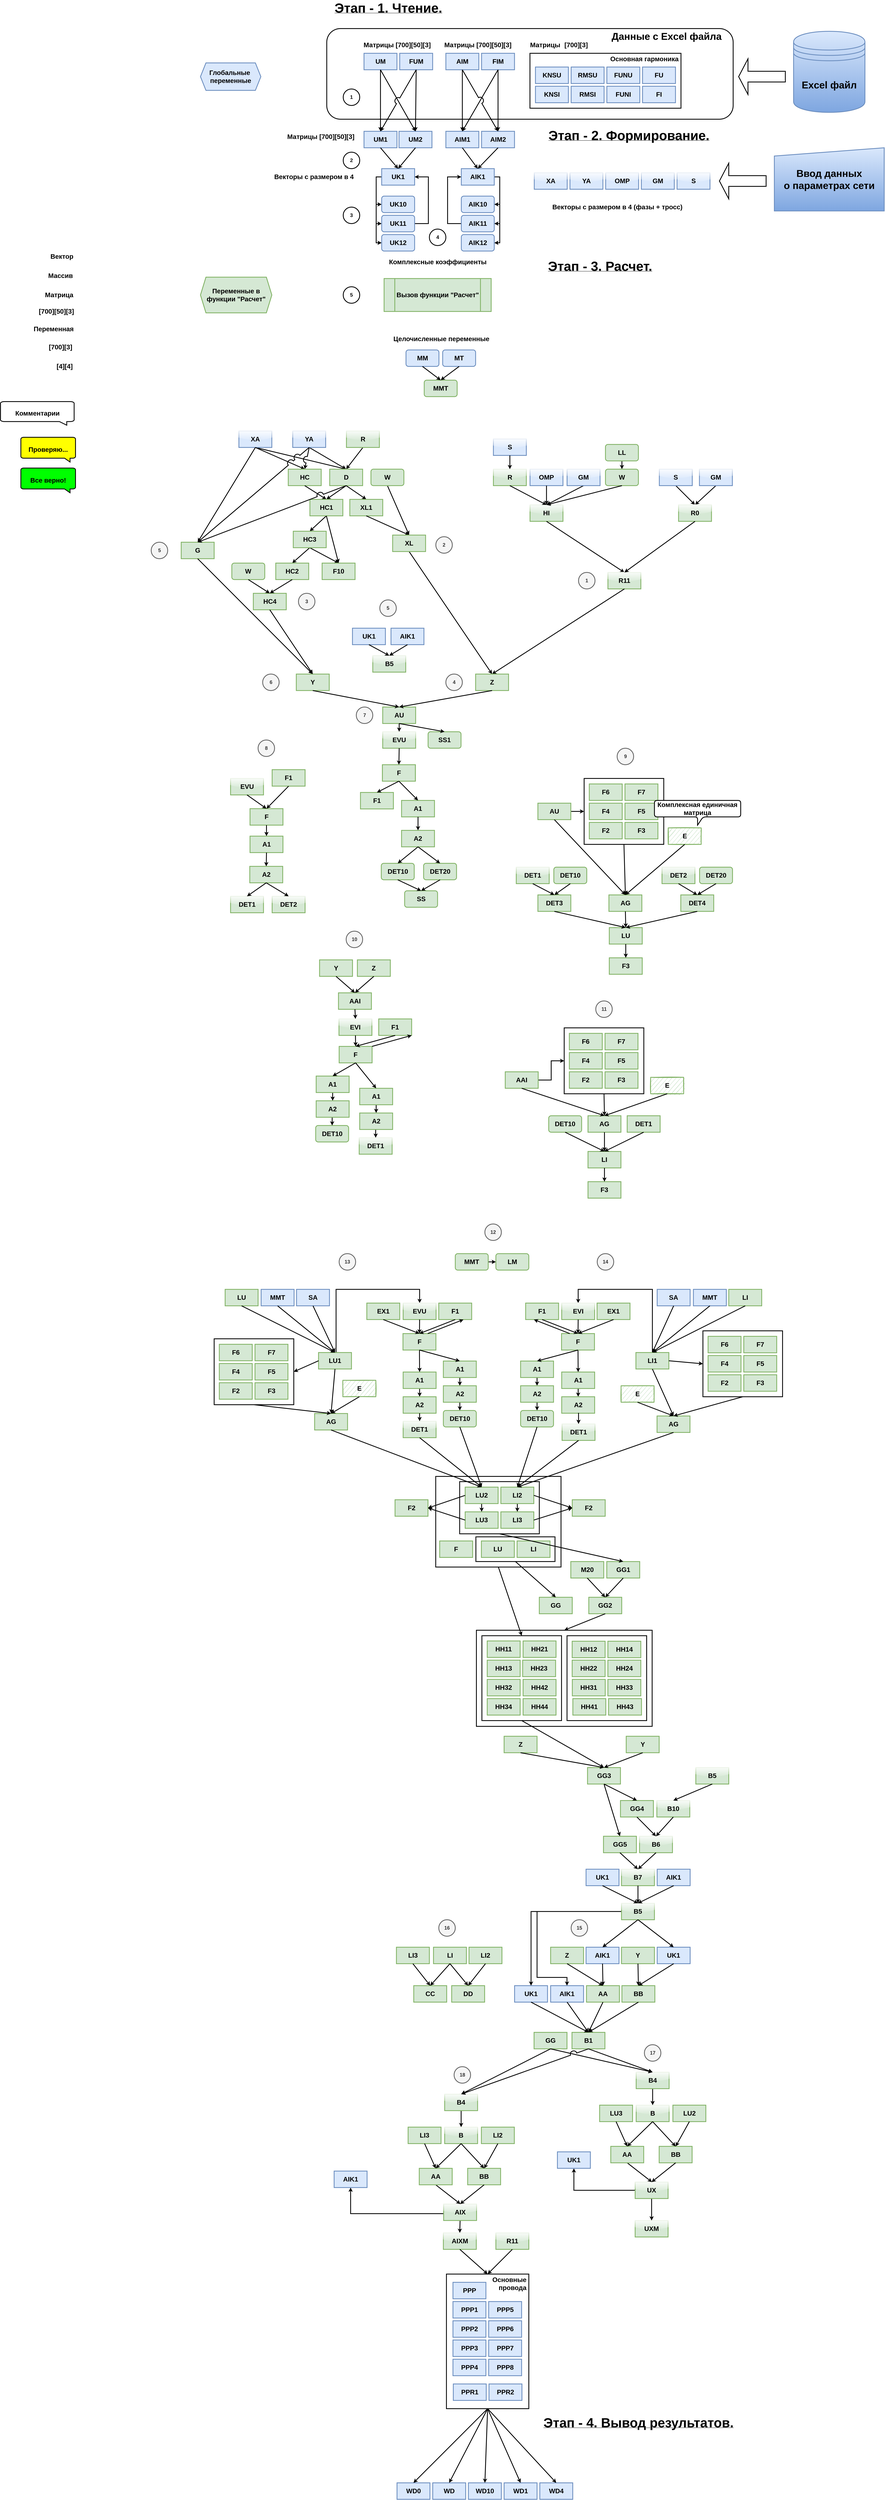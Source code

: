 <mxfile version="13.9.9" type="device"><diagram id="kkUrowGEos7chwfOqbiQ" name="Page-1"><mxGraphModel dx="3503" dy="2001" grid="1" gridSize="10" guides="1" tooltips="1" connect="1" arrows="1" fold="1" page="1" pageScale="1" pageWidth="1169" pageHeight="827" math="0" shadow="0"><root><mxCell id="0"/><mxCell id="1" parent="0"/><mxCell id="ZDtU8f79Nhc5CIIRGbRJ-107" value="&lt;span style=&quot;font-size: 36px&quot;&gt;&lt;b&gt;Данные с Excel файла&amp;nbsp; &amp;nbsp;&amp;nbsp;&lt;/b&gt;&lt;/span&gt;" style="rounded=1;whiteSpace=wrap;html=1;strokeWidth=3;verticalAlign=top;align=right;" parent="1" vertex="1"><mxGeometry x="40" y="-660" width="1480" height="330" as="geometry"/></mxCell><mxCell id="ZDtU8f79Nhc5CIIRGbRJ-1" value="&lt;span style=&quot;font-size: 24px&quot;&gt;&lt;b&gt;UM&lt;br&gt;&lt;/b&gt;&lt;/span&gt;" style="rounded=0;whiteSpace=wrap;html=1;strokeWidth=3;fillColor=#dae8fc;strokeColor=#6c8ebf;" parent="1" vertex="1"><mxGeometry x="175.63" y="-570" width="120" height="60" as="geometry"/></mxCell><mxCell id="ZDtU8f79Nhc5CIIRGbRJ-2" value="&lt;font style=&quot;font-size: 24px&quot;&gt;&lt;b&gt;UM1&lt;/b&gt;&lt;/font&gt;" style="rounded=0;whiteSpace=wrap;html=1;strokeWidth=3;fillColor=#dae8fc;strokeColor=#6c8ebf;" parent="1" vertex="1"><mxGeometry x="175.63" y="-286" width="120" height="60" as="geometry"/></mxCell><mxCell id="ZDtU8f79Nhc5CIIRGbRJ-4" value="&lt;font style=&quot;font-size: 24px&quot;&gt;&lt;b&gt;UM2&lt;/b&gt;&lt;/font&gt;" style="rounded=0;whiteSpace=wrap;html=1;strokeWidth=3;fillColor=#dae8fc;strokeColor=#6c8ebf;" parent="1" vertex="1"><mxGeometry x="303.13" y="-286" width="120" height="60" as="geometry"/></mxCell><mxCell id="ZDtU8f79Nhc5CIIRGbRJ-5" value="&lt;font style=&quot;font-size: 24px&quot;&gt;&lt;b&gt;FUM&lt;/b&gt;&lt;/font&gt;" style="rounded=0;whiteSpace=wrap;html=1;strokeWidth=3;fillColor=#dae8fc;strokeColor=#6c8ebf;" parent="1" vertex="1"><mxGeometry x="305.63" y="-570" width="120" height="60" as="geometry"/></mxCell><mxCell id="ZDtU8f79Nhc5CIIRGbRJ-6" value="&lt;span style=&quot;font-size: 24px&quot;&gt;&lt;b&gt;AIM&lt;/b&gt;&lt;/span&gt;" style="rounded=0;whiteSpace=wrap;html=1;strokeWidth=3;fillColor=#dae8fc;strokeColor=#6c8ebf;" parent="1" vertex="1"><mxGeometry x="473.75" y="-570" width="120" height="60" as="geometry"/></mxCell><mxCell id="ZDtU8f79Nhc5CIIRGbRJ-7" value="&lt;font style=&quot;font-size: 24px&quot;&gt;&lt;b&gt;FIM&lt;/b&gt;&lt;/font&gt;" style="rounded=0;whiteSpace=wrap;html=1;strokeWidth=3;fillColor=#dae8fc;strokeColor=#6c8ebf;" parent="1" vertex="1"><mxGeometry x="603.75" y="-570" width="120" height="60" as="geometry"/></mxCell><mxCell id="ZDtU8f79Nhc5CIIRGbRJ-8" value="&lt;span style=&quot;font-size: 24px&quot;&gt;&lt;b&gt;AIM1&lt;/b&gt;&lt;/span&gt;" style="rounded=0;whiteSpace=wrap;html=1;strokeWidth=3;fillColor=#dae8fc;strokeColor=#6c8ebf;" parent="1" vertex="1"><mxGeometry x="473.75" y="-286" width="120" height="60" as="geometry"/></mxCell><mxCell id="ZDtU8f79Nhc5CIIRGbRJ-9" value="&lt;span style=&quot;font-size: 24px&quot;&gt;&lt;b&gt;AIM2&lt;/b&gt;&lt;/span&gt;" style="rounded=0;whiteSpace=wrap;html=1;strokeWidth=3;fillColor=#dae8fc;strokeColor=#6c8ebf;" parent="1" vertex="1"><mxGeometry x="603.75" y="-286" width="120" height="60" as="geometry"/></mxCell><mxCell id="ZDtU8f79Nhc5CIIRGbRJ-24" value="&lt;span style=&quot;font-size: 24px&quot;&gt;Глобальные&amp;nbsp;&lt;br&gt;переменные&lt;br&gt;&lt;/span&gt;" style="shape=hexagon;perimeter=hexagonPerimeter2;whiteSpace=wrap;html=1;fixedSize=1;strokeWidth=3;fontStyle=1;fillColor=#dae8fc;strokeColor=#6c8ebf;" parent="1" vertex="1"><mxGeometry x="-420" y="-535" width="220" height="100" as="geometry"/></mxCell><mxCell id="ZDtU8f79Nhc5CIIRGbRJ-25" value="&lt;span style=&quot;font-size: 24px&quot;&gt;Переменные в функции &quot;Расчет&quot;&lt;/span&gt;" style="shape=hexagon;perimeter=hexagonPerimeter2;whiteSpace=wrap;html=1;fixedSize=1;strokeWidth=3;fontStyle=1;fillColor=#d5e8d4;strokeColor=#82b366;" parent="1" vertex="1"><mxGeometry x="-420" y="245" width="260" height="130" as="geometry"/></mxCell><mxCell id="ZDtU8f79Nhc5CIIRGbRJ-27" value="&lt;font style=&quot;font-size: 24px&quot;&gt;[700][50][3]&lt;/font&gt;" style="text;html=1;align=center;verticalAlign=middle;resizable=0;points=[];autosize=1;fontStyle=1" parent="1" vertex="1"><mxGeometry x="-1015.01" y="360" width="140" height="20" as="geometry"/></mxCell><mxCell id="ZDtU8f79Nhc5CIIRGbRJ-28" value="&lt;span style=&quot;font-size: 24px&quot;&gt;Матрица&lt;/span&gt;" style="text;html=1;align=center;verticalAlign=middle;resizable=0;points=[];autosize=1;fontStyle=1" parent="1" vertex="1"><mxGeometry x="-995.01" y="300" width="120" height="20" as="geometry"/></mxCell><mxCell id="ZDtU8f79Nhc5CIIRGbRJ-30" value="&lt;span style=&quot;font-size: 24px&quot;&gt;Массив&lt;/span&gt;" style="text;html=1;align=center;verticalAlign=middle;resizable=0;points=[];autosize=1;fontStyle=1" parent="1" vertex="1"><mxGeometry x="-985.01" y="230" width="110" height="20" as="geometry"/></mxCell><mxCell id="ZDtU8f79Nhc5CIIRGbRJ-31" value="&lt;span style=&quot;font-size: 24px&quot;&gt;Вектор&lt;/span&gt;" style="text;html=1;align=center;verticalAlign=middle;resizable=0;points=[];autosize=1;fontStyle=1" parent="1" vertex="1"><mxGeometry x="-975.01" y="160" width="100" height="20" as="geometry"/></mxCell><mxCell id="ZDtU8f79Nhc5CIIRGbRJ-32" value="&lt;span style=&quot;font-size: 24px&quot;&gt;Переменная&lt;/span&gt;" style="text;html=1;align=center;verticalAlign=middle;resizable=0;points=[];autosize=1;fontStyle=1" parent="1" vertex="1"><mxGeometry x="-1035.01" y="424" width="160" height="20" as="geometry"/></mxCell><mxCell id="ZDtU8f79Nhc5CIIRGbRJ-33" value="&lt;font style=&quot;font-size: 24px&quot;&gt;[700][3]&lt;/font&gt;" style="text;html=1;align=center;verticalAlign=middle;resizable=0;points=[];autosize=1;fontStyle=1" parent="1" vertex="1"><mxGeometry x="-980.01" y="490" width="100" height="20" as="geometry"/></mxCell><mxCell id="ZDtU8f79Nhc5CIIRGbRJ-34" value="&lt;font style=&quot;font-size: 24px&quot;&gt;[4][4]&lt;/font&gt;" style="text;html=1;align=center;verticalAlign=middle;resizable=0;points=[];autosize=1;fontStyle=1" parent="1" vertex="1"><mxGeometry x="-950.01" y="560" width="70" height="20" as="geometry"/></mxCell><mxCell id="ZDtU8f79Nhc5CIIRGbRJ-94" style="edgeStyle=orthogonalEdgeStyle;rounded=0;jumpStyle=arc;jumpSize=20;orthogonalLoop=1;jettySize=auto;html=1;exitX=1;exitY=0.5;exitDx=0;exitDy=0;entryX=1;entryY=0.5;entryDx=0;entryDy=0;strokeWidth=3;" parent="1" source="ZDtU8f79Nhc5CIIRGbRJ-35" target="ZDtU8f79Nhc5CIIRGbRJ-49" edge="1"><mxGeometry relative="1" as="geometry"/></mxCell><mxCell id="ZDtU8f79Nhc5CIIRGbRJ-95" style="edgeStyle=orthogonalEdgeStyle;rounded=0;jumpStyle=arc;jumpSize=20;orthogonalLoop=1;jettySize=auto;html=1;exitX=1;exitY=0.5;exitDx=0;exitDy=0;entryX=1;entryY=0.5;entryDx=0;entryDy=0;strokeWidth=3;" parent="1" source="ZDtU8f79Nhc5CIIRGbRJ-35" target="ZDtU8f79Nhc5CIIRGbRJ-50" edge="1"><mxGeometry relative="1" as="geometry"/></mxCell><mxCell id="ZDtU8f79Nhc5CIIRGbRJ-96" style="edgeStyle=orthogonalEdgeStyle;rounded=0;jumpStyle=arc;jumpSize=20;orthogonalLoop=1;jettySize=auto;html=1;exitX=1;exitY=0.5;exitDx=0;exitDy=0;entryX=1;entryY=0.5;entryDx=0;entryDy=0;strokeWidth=3;" parent="1" source="ZDtU8f79Nhc5CIIRGbRJ-35" target="ZDtU8f79Nhc5CIIRGbRJ-51" edge="1"><mxGeometry relative="1" as="geometry"/></mxCell><mxCell id="ZDtU8f79Nhc5CIIRGbRJ-35" value="&lt;span style=&quot;font-size: 24px&quot;&gt;&lt;b&gt;AIK1&lt;/b&gt;&lt;/span&gt;" style="rounded=0;whiteSpace=wrap;html=1;strokeWidth=3;fillColor=#dae8fc;strokeColor=#6c8ebf;" parent="1" vertex="1"><mxGeometry x="530" y="-150" width="120" height="60" as="geometry"/></mxCell><mxCell id="ZDtU8f79Nhc5CIIRGbRJ-91" style="edgeStyle=orthogonalEdgeStyle;rounded=0;jumpStyle=arc;jumpSize=20;orthogonalLoop=1;jettySize=auto;html=1;exitX=0;exitY=0.5;exitDx=0;exitDy=0;entryX=0;entryY=0.5;entryDx=0;entryDy=0;strokeWidth=3;" parent="1" source="ZDtU8f79Nhc5CIIRGbRJ-36" target="ZDtU8f79Nhc5CIIRGbRJ-46" edge="1"><mxGeometry relative="1" as="geometry"/></mxCell><mxCell id="ZDtU8f79Nhc5CIIRGbRJ-92" style="edgeStyle=orthogonalEdgeStyle;rounded=0;jumpStyle=arc;jumpSize=20;orthogonalLoop=1;jettySize=auto;html=1;exitX=0;exitY=0.5;exitDx=0;exitDy=0;entryX=0;entryY=0.5;entryDx=0;entryDy=0;strokeWidth=3;" parent="1" source="ZDtU8f79Nhc5CIIRGbRJ-36" target="ZDtU8f79Nhc5CIIRGbRJ-47" edge="1"><mxGeometry relative="1" as="geometry"/></mxCell><mxCell id="ZDtU8f79Nhc5CIIRGbRJ-93" style="edgeStyle=orthogonalEdgeStyle;rounded=0;jumpStyle=arc;jumpSize=20;orthogonalLoop=1;jettySize=auto;html=1;exitX=0;exitY=0.5;exitDx=0;exitDy=0;entryX=0;entryY=0.5;entryDx=0;entryDy=0;strokeWidth=3;" parent="1" source="ZDtU8f79Nhc5CIIRGbRJ-36" target="ZDtU8f79Nhc5CIIRGbRJ-48" edge="1"><mxGeometry relative="1" as="geometry"/></mxCell><mxCell id="ZDtU8f79Nhc5CIIRGbRJ-36" value="&lt;span style=&quot;font-size: 24px&quot;&gt;&lt;b&gt;UK1&lt;/b&gt;&lt;/span&gt;" style="rounded=0;whiteSpace=wrap;html=1;strokeWidth=3;fillColor=#dae8fc;strokeColor=#6c8ebf;" parent="1" vertex="1"><mxGeometry x="240" y="-150" width="120" height="60" as="geometry"/></mxCell><mxCell id="ZDtU8f79Nhc5CIIRGbRJ-46" value="&lt;span style=&quot;font-size: 24px&quot;&gt;&lt;b&gt;UK10&lt;/b&gt;&lt;/span&gt;" style="rounded=1;whiteSpace=wrap;html=1;strokeWidth=3;fillColor=#dae8fc;strokeColor=#6c8ebf;" parent="1" vertex="1"><mxGeometry x="240" y="-50" width="120" height="60" as="geometry"/></mxCell><mxCell id="ZDtU8f79Nhc5CIIRGbRJ-97" style="edgeStyle=orthogonalEdgeStyle;rounded=0;jumpStyle=arc;jumpSize=20;orthogonalLoop=1;jettySize=auto;html=1;exitX=1;exitY=0.5;exitDx=0;exitDy=0;entryX=1;entryY=0.5;entryDx=0;entryDy=0;strokeWidth=3;" parent="1" source="ZDtU8f79Nhc5CIIRGbRJ-47" target="ZDtU8f79Nhc5CIIRGbRJ-36" edge="1"><mxGeometry relative="1" as="geometry"><Array as="points"><mxPoint x="410" y="50"/><mxPoint x="410" y="-120"/></Array></mxGeometry></mxCell><mxCell id="ZDtU8f79Nhc5CIIRGbRJ-47" value="&lt;span style=&quot;font-size: 24px&quot;&gt;&lt;b&gt;UK11&lt;/b&gt;&lt;/span&gt;" style="rounded=1;whiteSpace=wrap;html=1;strokeWidth=3;fillColor=#dae8fc;strokeColor=#6c8ebf;" parent="1" vertex="1"><mxGeometry x="240" y="20" width="120" height="60" as="geometry"/></mxCell><mxCell id="ZDtU8f79Nhc5CIIRGbRJ-48" value="&lt;span style=&quot;font-size: 24px&quot;&gt;&lt;b&gt;UK12&lt;/b&gt;&lt;/span&gt;" style="rounded=1;whiteSpace=wrap;html=1;strokeWidth=3;fillColor=#dae8fc;strokeColor=#6c8ebf;" parent="1" vertex="1"><mxGeometry x="240" y="90" width="120" height="60" as="geometry"/></mxCell><mxCell id="ZDtU8f79Nhc5CIIRGbRJ-49" value="&lt;span style=&quot;font-size: 24px&quot;&gt;&lt;b&gt;AIK10&lt;/b&gt;&lt;/span&gt;" style="rounded=1;whiteSpace=wrap;html=1;strokeWidth=3;fillColor=#dae8fc;strokeColor=#6c8ebf;" parent="1" vertex="1"><mxGeometry x="530" y="-50" width="120" height="60" as="geometry"/></mxCell><mxCell id="ZDtU8f79Nhc5CIIRGbRJ-98" style="edgeStyle=orthogonalEdgeStyle;rounded=0;jumpStyle=arc;jumpSize=20;orthogonalLoop=1;jettySize=auto;html=1;exitX=0;exitY=0.5;exitDx=0;exitDy=0;entryX=0;entryY=0.5;entryDx=0;entryDy=0;strokeWidth=3;" parent="1" source="ZDtU8f79Nhc5CIIRGbRJ-50" target="ZDtU8f79Nhc5CIIRGbRJ-35" edge="1"><mxGeometry relative="1" as="geometry"><Array as="points"><mxPoint x="480" y="50"/><mxPoint x="480" y="-120"/></Array></mxGeometry></mxCell><mxCell id="ZDtU8f79Nhc5CIIRGbRJ-50" value="&lt;span style=&quot;font-size: 24px&quot;&gt;&lt;b&gt;AIK11&lt;/b&gt;&lt;/span&gt;" style="rounded=1;whiteSpace=wrap;html=1;strokeWidth=3;fillColor=#dae8fc;strokeColor=#6c8ebf;" parent="1" vertex="1"><mxGeometry x="530" y="20" width="120" height="60" as="geometry"/></mxCell><mxCell id="ZDtU8f79Nhc5CIIRGbRJ-51" value="&lt;span style=&quot;font-size: 24px&quot;&gt;&lt;b&gt;AIK12&lt;/b&gt;&lt;/span&gt;" style="rounded=1;whiteSpace=wrap;html=1;strokeWidth=3;fillColor=#dae8fc;strokeColor=#6c8ebf;" parent="1" vertex="1"><mxGeometry x="530" y="90" width="120" height="60" as="geometry"/></mxCell><mxCell id="ZDtU8f79Nhc5CIIRGbRJ-60" value="" style="group" parent="1" vertex="1" connectable="0"><mxGeometry x="780" y="-570" width="550" height="200" as="geometry"/></mxCell><mxCell id="ZDtU8f79Nhc5CIIRGbRJ-58" value="&lt;span style=&quot;font-size: 24px&quot;&gt;&lt;b&gt;Основная гармоника&amp;nbsp;&lt;/b&gt;&lt;/span&gt;" style="rounded=0;whiteSpace=wrap;html=1;strokeWidth=3;align=right;verticalAlign=top;" parent="ZDtU8f79Nhc5CIIRGbRJ-60" vertex="1"><mxGeometry width="550" height="200" as="geometry"/></mxCell><mxCell id="ZDtU8f79Nhc5CIIRGbRJ-38" value="&lt;span style=&quot;font-size: 24px&quot;&gt;&lt;b&gt;FI&lt;/b&gt;&lt;/span&gt;" style="rounded=0;whiteSpace=wrap;html=1;strokeWidth=3;fillColor=#dae8fc;strokeColor=#6c8ebf;" parent="ZDtU8f79Nhc5CIIRGbRJ-60" vertex="1"><mxGeometry x="410" y="120" width="120" height="60" as="geometry"/></mxCell><mxCell id="ZDtU8f79Nhc5CIIRGbRJ-39" value="&lt;span style=&quot;font-size: 24px&quot;&gt;&lt;b&gt;FU&lt;/b&gt;&lt;/span&gt;" style="rounded=0;whiteSpace=wrap;html=1;strokeWidth=3;fillColor=#dae8fc;strokeColor=#6c8ebf;" parent="ZDtU8f79Nhc5CIIRGbRJ-60" vertex="1"><mxGeometry x="410" y="50" width="120" height="60" as="geometry"/></mxCell><mxCell id="ZDtU8f79Nhc5CIIRGbRJ-40" value="&lt;span style=&quot;font-size: 24px&quot;&gt;&lt;b&gt;KNSI&lt;/b&gt;&lt;/span&gt;" style="rounded=0;whiteSpace=wrap;html=1;strokeWidth=3;fillColor=#dae8fc;strokeColor=#6c8ebf;" parent="ZDtU8f79Nhc5CIIRGbRJ-60" vertex="1"><mxGeometry x="20" y="120" width="120" height="60" as="geometry"/></mxCell><mxCell id="ZDtU8f79Nhc5CIIRGbRJ-41" value="&lt;span style=&quot;font-size: 24px&quot;&gt;&lt;b&gt;KNSU&lt;/b&gt;&lt;/span&gt;" style="rounded=0;whiteSpace=wrap;html=1;strokeWidth=3;fillColor=#dae8fc;strokeColor=#6c8ebf;" parent="ZDtU8f79Nhc5CIIRGbRJ-60" vertex="1"><mxGeometry x="20" y="50" width="120" height="60" as="geometry"/></mxCell><mxCell id="ZDtU8f79Nhc5CIIRGbRJ-42" value="&lt;span style=&quot;font-size: 24px&quot;&gt;&lt;b&gt;FUNI&lt;/b&gt;&lt;/span&gt;" style="rounded=0;whiteSpace=wrap;html=1;strokeWidth=3;fillColor=#dae8fc;strokeColor=#6c8ebf;" parent="ZDtU8f79Nhc5CIIRGbRJ-60" vertex="1"><mxGeometry x="280" y="120" width="120" height="60" as="geometry"/></mxCell><mxCell id="ZDtU8f79Nhc5CIIRGbRJ-43" value="&lt;span style=&quot;font-size: 24px&quot;&gt;&lt;b&gt;FUNU&lt;/b&gt;&lt;/span&gt;" style="rounded=0;whiteSpace=wrap;html=1;strokeWidth=3;fillColor=#dae8fc;strokeColor=#6c8ebf;" parent="ZDtU8f79Nhc5CIIRGbRJ-60" vertex="1"><mxGeometry x="280" y="50" width="120" height="60" as="geometry"/></mxCell><mxCell id="ZDtU8f79Nhc5CIIRGbRJ-44" value="&lt;span style=&quot;font-size: 24px&quot;&gt;&lt;b&gt;RMSI&lt;/b&gt;&lt;/span&gt;" style="rounded=0;whiteSpace=wrap;html=1;strokeWidth=3;fillColor=#dae8fc;strokeColor=#6c8ebf;" parent="ZDtU8f79Nhc5CIIRGbRJ-60" vertex="1"><mxGeometry x="150" y="120" width="120" height="60" as="geometry"/></mxCell><mxCell id="ZDtU8f79Nhc5CIIRGbRJ-45" value="&lt;span style=&quot;font-size: 24px&quot;&gt;&lt;b&gt;RMSU&lt;/b&gt;&lt;/span&gt;" style="rounded=0;whiteSpace=wrap;html=1;strokeWidth=3;fillColor=#dae8fc;strokeColor=#6c8ebf;" parent="ZDtU8f79Nhc5CIIRGbRJ-60" vertex="1"><mxGeometry x="150" y="50" width="120" height="60" as="geometry"/></mxCell><mxCell id="ZDtU8f79Nhc5CIIRGbRJ-62" value="&lt;span style=&quot;font-size: 24px&quot;&gt;Матрицы&amp;nbsp;&lt;/span&gt;&lt;span style=&quot;font-size: 24px&quot;&gt;[700][50][3]&lt;/span&gt;" style="text;html=1;align=center;verticalAlign=middle;resizable=0;points=[];autosize=1;fontStyle=1" parent="1" vertex="1"><mxGeometry x="165.63" y="-610" width="260" height="20" as="geometry"/></mxCell><mxCell id="ZDtU8f79Nhc5CIIRGbRJ-66" value="&lt;b&gt;&lt;font style=&quot;font-size: 48px&quot;&gt;Этап - 1. Чтение.&lt;/font&gt;&lt;/b&gt;" style="text;html=1;align=center;verticalAlign=middle;resizable=0;points=[];autosize=1;fontStyle=4" parent="1" vertex="1"><mxGeometry x="58.75" y="-750" width="410" height="30" as="geometry"/></mxCell><mxCell id="ZDtU8f79Nhc5CIIRGbRJ-68" value="&lt;font style=&quot;font-size: 24px&quot;&gt;[700][3]&amp;nbsp;&lt;/font&gt;" style="text;html=1;align=center;verticalAlign=middle;resizable=0;points=[];autosize=1;fontStyle=1" parent="1" vertex="1"><mxGeometry x="895.6" y="-610" width="110" height="20" as="geometry"/></mxCell><mxCell id="ZDtU8f79Nhc5CIIRGbRJ-69" value="&lt;span style=&quot;font-size: 24px&quot;&gt;Матрицы&lt;/span&gt;" style="text;html=1;align=center;verticalAlign=middle;resizable=0;points=[];autosize=1;fontStyle=1" parent="1" vertex="1"><mxGeometry x="770.24" y="-610" width="130" height="20" as="geometry"/></mxCell><mxCell id="ZDtU8f79Nhc5CIIRGbRJ-74" value="" style="endArrow=classic;html=1;strokeWidth=3;exitX=0.5;exitY=1;exitDx=0;exitDy=0;entryX=0.5;entryY=0;entryDx=0;entryDy=0;" parent="1" source="ZDtU8f79Nhc5CIIRGbRJ-5" target="ZDtU8f79Nhc5CIIRGbRJ-4" edge="1"><mxGeometry width="50" height="50" relative="1" as="geometry"><mxPoint x="580" y="-320" as="sourcePoint"/><mxPoint x="630" y="-370" as="targetPoint"/></mxGeometry></mxCell><mxCell id="ZDtU8f79Nhc5CIIRGbRJ-75" value="" style="endArrow=classic;html=1;strokeWidth=3;exitX=0.5;exitY=1;exitDx=0;exitDy=0;entryX=0.5;entryY=0;entryDx=0;entryDy=0;jumpStyle=arc;jumpSize=20;" parent="1" source="ZDtU8f79Nhc5CIIRGbRJ-1" target="ZDtU8f79Nhc5CIIRGbRJ-2" edge="1"><mxGeometry width="50" height="50" relative="1" as="geometry"><mxPoint x="375.63" y="-500" as="sourcePoint"/><mxPoint x="373.13" y="-276" as="targetPoint"/></mxGeometry></mxCell><mxCell id="ZDtU8f79Nhc5CIIRGbRJ-76" value="" style="endArrow=classic;html=1;strokeWidth=3;exitX=0.5;exitY=1;exitDx=0;exitDy=0;entryX=0.5;entryY=0;entryDx=0;entryDy=0;jumpStyle=arc;jumpSize=20;" parent="1" source="ZDtU8f79Nhc5CIIRGbRJ-1" target="ZDtU8f79Nhc5CIIRGbRJ-4" edge="1"><mxGeometry width="50" height="50" relative="1" as="geometry"><mxPoint x="245.63" y="-500" as="sourcePoint"/><mxPoint x="245.63" y="-276" as="targetPoint"/></mxGeometry></mxCell><mxCell id="ZDtU8f79Nhc5CIIRGbRJ-77" value="" style="endArrow=classic;html=1;strokeWidth=3;exitX=0.5;exitY=1;exitDx=0;exitDy=0;entryX=0.5;entryY=0;entryDx=0;entryDy=0;jumpStyle=arc;jumpSize=20;" parent="1" source="ZDtU8f79Nhc5CIIRGbRJ-5" target="ZDtU8f79Nhc5CIIRGbRJ-2" edge="1"><mxGeometry width="50" height="50" relative="1" as="geometry"><mxPoint x="375.63" y="-500" as="sourcePoint"/><mxPoint x="373.13" y="-276" as="targetPoint"/></mxGeometry></mxCell><mxCell id="ZDtU8f79Nhc5CIIRGbRJ-82" value="" style="endArrow=classic;html=1;strokeWidth=3;exitX=0.5;exitY=1;exitDx=0;exitDy=0;entryX=0.5;entryY=0;entryDx=0;entryDy=0;jumpStyle=arc;jumpSize=20;" parent="1" source="ZDtU8f79Nhc5CIIRGbRJ-9" target="ZDtU8f79Nhc5CIIRGbRJ-35" edge="1"><mxGeometry width="50" height="50" relative="1" as="geometry"><mxPoint x="710" y="-190" as="sourcePoint"/><mxPoint x="580" y="34" as="targetPoint"/></mxGeometry></mxCell><mxCell id="ZDtU8f79Nhc5CIIRGbRJ-83" value="" style="endArrow=classic;html=1;strokeWidth=3;exitX=0.5;exitY=1;exitDx=0;exitDy=0;entryX=0.5;entryY=0;entryDx=0;entryDy=0;jumpStyle=arc;jumpSize=20;" parent="1" source="ZDtU8f79Nhc5CIIRGbRJ-7" target="ZDtU8f79Nhc5CIIRGbRJ-8" edge="1"><mxGeometry width="50" height="50" relative="1" as="geometry"><mxPoint x="500.0" y="-460" as="sourcePoint"/><mxPoint x="370.0" y="-236" as="targetPoint"/></mxGeometry></mxCell><mxCell id="ZDtU8f79Nhc5CIIRGbRJ-84" value="" style="endArrow=classic;html=1;strokeWidth=3;exitX=0.5;exitY=1;exitDx=0;exitDy=0;entryX=0.5;entryY=0;entryDx=0;entryDy=0;jumpStyle=arc;jumpSize=20;" parent="1" source="ZDtU8f79Nhc5CIIRGbRJ-6" target="ZDtU8f79Nhc5CIIRGbRJ-9" edge="1"><mxGeometry width="50" height="50" relative="1" as="geometry"><mxPoint x="673.75" y="-500" as="sourcePoint"/><mxPoint x="543.75" y="-276" as="targetPoint"/></mxGeometry></mxCell><mxCell id="ZDtU8f79Nhc5CIIRGbRJ-86" value="" style="endArrow=classic;html=1;strokeWidth=3;exitX=0.5;exitY=1;exitDx=0;exitDy=0;entryX=0.5;entryY=0;entryDx=0;entryDy=0;jumpStyle=arc;jumpSize=20;" parent="1" source="ZDtU8f79Nhc5CIIRGbRJ-7" target="ZDtU8f79Nhc5CIIRGbRJ-9" edge="1"><mxGeometry width="50" height="50" relative="1" as="geometry"><mxPoint x="543.75" y="-500" as="sourcePoint"/><mxPoint x="673.75" y="-276" as="targetPoint"/></mxGeometry></mxCell><mxCell id="ZDtU8f79Nhc5CIIRGbRJ-87" value="" style="endArrow=classic;html=1;strokeWidth=3;exitX=0.5;exitY=1;exitDx=0;exitDy=0;entryX=0.5;entryY=0;entryDx=0;entryDy=0;jumpStyle=arc;jumpSize=20;" parent="1" source="ZDtU8f79Nhc5CIIRGbRJ-6" target="ZDtU8f79Nhc5CIIRGbRJ-8" edge="1"><mxGeometry width="50" height="50" relative="1" as="geometry"><mxPoint x="673.75" y="-500" as="sourcePoint"/><mxPoint x="673.75" y="-276" as="targetPoint"/></mxGeometry></mxCell><mxCell id="ZDtU8f79Nhc5CIIRGbRJ-88" value="" style="endArrow=classic;html=1;strokeWidth=3;exitX=0.5;exitY=1;exitDx=0;exitDy=0;entryX=0.5;entryY=0;entryDx=0;entryDy=0;jumpStyle=arc;jumpSize=20;" parent="1" source="ZDtU8f79Nhc5CIIRGbRJ-8" target="ZDtU8f79Nhc5CIIRGbRJ-35" edge="1"><mxGeometry width="50" height="50" relative="1" as="geometry"><mxPoint x="673.75" y="-216" as="sourcePoint"/><mxPoint x="600" y="-140" as="targetPoint"/></mxGeometry></mxCell><mxCell id="ZDtU8f79Nhc5CIIRGbRJ-89" value="" style="endArrow=classic;html=1;strokeWidth=3;exitX=0.5;exitY=1;exitDx=0;exitDy=0;entryX=0.5;entryY=0;entryDx=0;entryDy=0;jumpStyle=arc;jumpSize=20;" parent="1" source="ZDtU8f79Nhc5CIIRGbRJ-2" target="ZDtU8f79Nhc5CIIRGbRJ-36" edge="1"><mxGeometry width="50" height="50" relative="1" as="geometry"><mxPoint x="543.75" y="-216" as="sourcePoint"/><mxPoint x="600" y="-140" as="targetPoint"/></mxGeometry></mxCell><mxCell id="ZDtU8f79Nhc5CIIRGbRJ-90" value="" style="endArrow=classic;html=1;strokeWidth=3;exitX=0.5;exitY=1;exitDx=0;exitDy=0;jumpStyle=arc;jumpSize=20;entryX=0.5;entryY=0;entryDx=0;entryDy=0;" parent="1" source="ZDtU8f79Nhc5CIIRGbRJ-4" target="ZDtU8f79Nhc5CIIRGbRJ-36" edge="1"><mxGeometry width="50" height="50" relative="1" as="geometry"><mxPoint x="245.63" y="-216" as="sourcePoint"/><mxPoint x="190" y="-140" as="targetPoint"/></mxGeometry></mxCell><mxCell id="ZDtU8f79Nhc5CIIRGbRJ-100" value="&lt;span&gt;&lt;font style=&quot;font-size: 18px&quot;&gt;1&lt;/font&gt;&lt;/span&gt;" style="ellipse;whiteSpace=wrap;html=1;aspect=fixed;strokeWidth=3;fontStyle=1;" parent="1" vertex="1"><mxGeometry x="100" y="-440" width="60" height="60" as="geometry"/></mxCell><mxCell id="ZDtU8f79Nhc5CIIRGbRJ-101" value="&lt;span&gt;&lt;font style=&quot;font-size: 18px&quot;&gt;2&lt;/font&gt;&lt;/span&gt;" style="ellipse;whiteSpace=wrap;html=1;aspect=fixed;strokeWidth=3;fontStyle=1;" parent="1" vertex="1"><mxGeometry x="100" y="-210" width="60" height="60" as="geometry"/></mxCell><mxCell id="ZDtU8f79Nhc5CIIRGbRJ-102" value="&lt;span style=&quot;font-size: 18px&quot;&gt;&lt;span&gt;3&lt;/span&gt;&lt;/span&gt;" style="ellipse;whiteSpace=wrap;html=1;aspect=fixed;strokeWidth=3;fontStyle=1;" parent="1" vertex="1"><mxGeometry x="100" y="-10" width="60" height="60" as="geometry"/></mxCell><mxCell id="ZDtU8f79Nhc5CIIRGbRJ-103" value="&lt;span style=&quot;font-size: 18px&quot;&gt;&lt;span&gt;4&lt;/span&gt;&lt;/span&gt;" style="ellipse;whiteSpace=wrap;html=1;aspect=fixed;strokeWidth=3;fontStyle=1;" parent="1" vertex="1"><mxGeometry x="413.75" y="70" width="60" height="60" as="geometry"/></mxCell><mxCell id="ZDtU8f79Nhc5CIIRGbRJ-105" value="&lt;font style=&quot;font-size: 24px&quot;&gt;&lt;b&gt;Вызов функции &quot;Расчет&quot;&lt;/b&gt;&lt;/font&gt;" style="shape=process;whiteSpace=wrap;html=1;backgroundOutline=1;strokeWidth=3;fillColor=#d5e8d4;strokeColor=#82b366;" parent="1" vertex="1"><mxGeometry x="248.75" y="250" width="390" height="120" as="geometry"/></mxCell><mxCell id="ZDtU8f79Nhc5CIIRGbRJ-106" value="&lt;span style=&quot;font-size: 18px&quot;&gt;&lt;span&gt;5&lt;/span&gt;&lt;/span&gt;" style="ellipse;whiteSpace=wrap;html=1;aspect=fixed;strokeWidth=3;fontStyle=1;" parent="1" vertex="1"><mxGeometry x="100" y="280" width="60" height="60" as="geometry"/></mxCell><mxCell id="ZDtU8f79Nhc5CIIRGbRJ-108" value="&lt;b&gt;&lt;font style=&quot;font-size: 48px&quot;&gt;Этап - 2. Формирование.&lt;/font&gt;&lt;/b&gt;" style="text;html=1;align=center;verticalAlign=middle;resizable=0;points=[];autosize=1;fontStyle=4" parent="1" vertex="1"><mxGeometry x="840" y="-286" width="600" height="30" as="geometry"/></mxCell><mxCell id="ZDtU8f79Nhc5CIIRGbRJ-109" value="&lt;b&gt;&lt;font style=&quot;font-size: 48px&quot;&gt;Этап - 3. Расчет.&lt;/font&gt;&lt;/b&gt;" style="text;html=1;align=center;verticalAlign=middle;resizable=0;points=[];autosize=1;fontStyle=4" parent="1" vertex="1"><mxGeometry x="840" y="190" width="390" height="30" as="geometry"/></mxCell><mxCell id="ZDtU8f79Nhc5CIIRGbRJ-110" value="&lt;b&gt;&lt;font style=&quot;font-size: 48px&quot;&gt;Этап - 4. Вывод результатов.&lt;/font&gt;&lt;/b&gt;" style="text;html=1;align=center;verticalAlign=middle;resizable=0;points=[];autosize=1;fontStyle=4" parent="1" vertex="1"><mxGeometry x="819.91" y="8041" width="710" height="30" as="geometry"/></mxCell><mxCell id="ZDtU8f79Nhc5CIIRGbRJ-114" value="&lt;font style=&quot;font-size: 36px&quot;&gt;Excel файл&lt;/font&gt;" style="shape=datastore;whiteSpace=wrap;html=1;strokeWidth=3;align=center;verticalAlign=middle;fontStyle=1;fontSize=14;fillColor=#dae8fc;strokeColor=#6c8ebf;gradientColor=#7ea6e0;" parent="1" vertex="1"><mxGeometry x="1740" y="-650" width="260" height="295" as="geometry"/></mxCell><mxCell id="ZDtU8f79Nhc5CIIRGbRJ-116" value="" style="shape=singleArrow;direction=west;whiteSpace=wrap;html=1;strokeWidth=3;align=right;" parent="1" vertex="1"><mxGeometry x="1540" y="-550" width="170" height="130" as="geometry"/></mxCell><mxCell id="ZDtU8f79Nhc5CIIRGbRJ-118" value="&lt;span style=&quot;font-size: 24px&quot;&gt;&lt;b&gt;AIXM&lt;/b&gt;&lt;/span&gt;" style="rounded=0;whiteSpace=wrap;html=1;strokeWidth=3;fillColor=#d5e8d4;strokeColor=#82b366;glass=1;" parent="1" vertex="1"><mxGeometry x="464.6" y="7365" width="120" height="60" as="geometry"/></mxCell><mxCell id="ZDtU8f79Nhc5CIIRGbRJ-129" style="edgeStyle=orthogonalEdgeStyle;rounded=0;jumpStyle=arc;jumpSize=20;orthogonalLoop=1;jettySize=auto;html=1;exitX=0.5;exitY=1;exitDx=0;exitDy=0;strokeWidth=3;fontSize=14;" parent="1" source="ZDtU8f79Nhc5CIIRGbRJ-119" target="ZDtU8f79Nhc5CIIRGbRJ-118" edge="1"><mxGeometry relative="1" as="geometry"/></mxCell><mxCell id="ZDtU8f79Nhc5CIIRGbRJ-142" style="edgeStyle=orthogonalEdgeStyle;rounded=0;jumpStyle=arc;jumpSize=20;orthogonalLoop=1;jettySize=auto;html=1;exitX=0;exitY=0.5;exitDx=0;exitDy=0;entryX=0.5;entryY=1;entryDx=0;entryDy=0;strokeWidth=3;fontSize=14;" parent="1" source="ZDtU8f79Nhc5CIIRGbRJ-119" target="ZDtU8f79Nhc5CIIRGbRJ-141" edge="1"><mxGeometry relative="1" as="geometry"><Array as="points"><mxPoint x="466" y="7295"/><mxPoint x="127" y="7295"/></Array></mxGeometry></mxCell><mxCell id="ZDtU8f79Nhc5CIIRGbRJ-119" value="&lt;span style=&quot;font-size: 24px&quot;&gt;&lt;b&gt;AIX&lt;/b&gt;&lt;/span&gt;" style="rounded=0;whiteSpace=wrap;html=1;strokeWidth=3;fillColor=#d5e8d4;strokeColor=#82b366;shadow=0;glass=1;" parent="1" vertex="1"><mxGeometry x="465.6" y="7260" width="120" height="60" as="geometry"/></mxCell><mxCell id="ZDtU8f79Nhc5CIIRGbRJ-120" value="&lt;span style=&quot;font-size: 24px&quot;&gt;&lt;b&gt;R11&lt;/b&gt;&lt;/span&gt;" style="rounded=0;whiteSpace=wrap;html=1;strokeWidth=3;fillColor=#d5e8d4;strokeColor=#82b366;glass=1;" parent="1" vertex="1"><mxGeometry x="655.85" y="7365" width="120" height="60" as="geometry"/></mxCell><mxCell id="ZDtU8f79Nhc5CIIRGbRJ-122" value="&lt;span style=&quot;font-size: 24px&quot;&gt;&lt;b&gt;WD0&lt;/b&gt;&lt;/span&gt;" style="rounded=0;whiteSpace=wrap;html=1;strokeWidth=3;fillColor=#dae8fc;strokeColor=#6c8ebf;" parent="1" vertex="1"><mxGeometry x="295.85" y="8275" width="120" height="60" as="geometry"/></mxCell><mxCell id="ZDtU8f79Nhc5CIIRGbRJ-123" value="&lt;span style=&quot;font-size: 24px&quot;&gt;&lt;b&gt;WD&lt;/b&gt;&lt;/span&gt;" style="rounded=0;whiteSpace=wrap;html=1;strokeWidth=3;fillColor=#dae8fc;strokeColor=#6c8ebf;" parent="1" vertex="1"><mxGeometry x="425.85" y="8275" width="120" height="60" as="geometry"/></mxCell><mxCell id="ZDtU8f79Nhc5CIIRGbRJ-124" value="&lt;span style=&quot;font-size: 24px&quot;&gt;&lt;b&gt;WD1&lt;/b&gt;&lt;/span&gt;" style="rounded=0;whiteSpace=wrap;html=1;strokeWidth=3;fillColor=#dae8fc;strokeColor=#6c8ebf;" parent="1" vertex="1"><mxGeometry x="685.85" y="8275" width="120" height="60" as="geometry"/></mxCell><mxCell id="ZDtU8f79Nhc5CIIRGbRJ-125" value="&lt;span style=&quot;font-size: 24px&quot;&gt;&lt;b&gt;WD10&lt;/b&gt;&lt;/span&gt;" style="rounded=0;whiteSpace=wrap;html=1;strokeWidth=3;fillColor=#dae8fc;strokeColor=#6c8ebf;" parent="1" vertex="1"><mxGeometry x="555.85" y="8275" width="120" height="60" as="geometry"/></mxCell><mxCell id="ZDtU8f79Nhc5CIIRGbRJ-126" value="&lt;span style=&quot;font-size: 24px&quot;&gt;&lt;b&gt;WD4&lt;/b&gt;&lt;/span&gt;" style="rounded=0;whiteSpace=wrap;html=1;strokeWidth=3;fillColor=#dae8fc;strokeColor=#6c8ebf;" parent="1" vertex="1"><mxGeometry x="815.85" y="8275" width="120" height="60" as="geometry"/></mxCell><mxCell id="ZDtU8f79Nhc5CIIRGbRJ-128" value="" style="group" parent="1" vertex="1" connectable="0"><mxGeometry x="475.85" y="7515" width="300" height="490" as="geometry"/></mxCell><mxCell id="ZDtU8f79Nhc5CIIRGbRJ-127" value="&lt;font style=&quot;font-size: 24px&quot;&gt;&lt;b&gt;Основные&amp;nbsp;&lt;br&gt;провода&amp;nbsp;&lt;br&gt;&lt;/b&gt;&lt;/font&gt;" style="rounded=0;whiteSpace=wrap;html=1;strokeWidth=3;fontSize=14;align=right;verticalAlign=top;" parent="ZDtU8f79Nhc5CIIRGbRJ-128" vertex="1"><mxGeometry width="300" height="490" as="geometry"/></mxCell><mxCell id="ZDtU8f79Nhc5CIIRGbRJ-10" value="&lt;font style=&quot;font-size: 24px&quot;&gt;&lt;b&gt;PPP1&lt;/b&gt;&lt;/font&gt;" style="rounded=0;whiteSpace=wrap;html=1;strokeWidth=3;fillColor=#dae8fc;strokeColor=#6c8ebf;" parent="ZDtU8f79Nhc5CIIRGbRJ-128" vertex="1"><mxGeometry x="23.75" y="100" width="120" height="60" as="geometry"/></mxCell><mxCell id="ZDtU8f79Nhc5CIIRGbRJ-11" value="&lt;font style=&quot;font-size: 24px&quot;&gt;&lt;b&gt;PPP2&lt;/b&gt;&lt;/font&gt;" style="rounded=0;whiteSpace=wrap;html=1;strokeWidth=3;fillColor=#dae8fc;strokeColor=#6c8ebf;" parent="ZDtU8f79Nhc5CIIRGbRJ-128" vertex="1"><mxGeometry x="23.75" y="170" width="120" height="60" as="geometry"/></mxCell><mxCell id="ZDtU8f79Nhc5CIIRGbRJ-12" value="&lt;font style=&quot;font-size: 24px&quot;&gt;&lt;b&gt;PPP3&lt;/b&gt;&lt;/font&gt;" style="rounded=0;whiteSpace=wrap;html=1;strokeWidth=3;fillColor=#dae8fc;strokeColor=#6c8ebf;" parent="ZDtU8f79Nhc5CIIRGbRJ-128" vertex="1"><mxGeometry x="23.75" y="240" width="120" height="60" as="geometry"/></mxCell><mxCell id="ZDtU8f79Nhc5CIIRGbRJ-13" value="&lt;font style=&quot;font-size: 24px&quot;&gt;&lt;b&gt;PPP4&lt;/b&gt;&lt;/font&gt;" style="rounded=0;whiteSpace=wrap;html=1;strokeWidth=3;fillColor=#dae8fc;strokeColor=#6c8ebf;" parent="ZDtU8f79Nhc5CIIRGbRJ-128" vertex="1"><mxGeometry x="23.75" y="310" width="120" height="60" as="geometry"/></mxCell><mxCell id="ZDtU8f79Nhc5CIIRGbRJ-14" value="&lt;font style=&quot;font-size: 24px&quot;&gt;&lt;b&gt;PPP5&lt;/b&gt;&lt;/font&gt;" style="rounded=0;whiteSpace=wrap;html=1;strokeWidth=3;fillColor=#dae8fc;strokeColor=#6c8ebf;" parent="ZDtU8f79Nhc5CIIRGbRJ-128" vertex="1"><mxGeometry x="153.75" y="100" width="120" height="60" as="geometry"/></mxCell><mxCell id="ZDtU8f79Nhc5CIIRGbRJ-15" value="&lt;font style=&quot;font-size: 24px&quot;&gt;&lt;b&gt;PPP6&lt;/b&gt;&lt;/font&gt;" style="rounded=0;whiteSpace=wrap;html=1;strokeWidth=3;fillColor=#dae8fc;strokeColor=#6c8ebf;" parent="ZDtU8f79Nhc5CIIRGbRJ-128" vertex="1"><mxGeometry x="153.75" y="170" width="120" height="60" as="geometry"/></mxCell><mxCell id="ZDtU8f79Nhc5CIIRGbRJ-16" value="&lt;font style=&quot;font-size: 24px&quot;&gt;&lt;b&gt;PPP7&lt;/b&gt;&lt;/font&gt;" style="rounded=0;whiteSpace=wrap;html=1;strokeWidth=3;fillColor=#dae8fc;strokeColor=#6c8ebf;" parent="ZDtU8f79Nhc5CIIRGbRJ-128" vertex="1"><mxGeometry x="153.75" y="240" width="120" height="60" as="geometry"/></mxCell><mxCell id="ZDtU8f79Nhc5CIIRGbRJ-17" value="&lt;font style=&quot;font-size: 24px&quot;&gt;&lt;b&gt;PPP8&lt;/b&gt;&lt;/font&gt;" style="rounded=0;whiteSpace=wrap;html=1;strokeWidth=3;fillColor=#dae8fc;strokeColor=#6c8ebf;" parent="ZDtU8f79Nhc5CIIRGbRJ-128" vertex="1"><mxGeometry x="153.75" y="310" width="120" height="60" as="geometry"/></mxCell><mxCell id="ZDtU8f79Nhc5CIIRGbRJ-18" value="&lt;font style=&quot;font-size: 24px&quot;&gt;&lt;b&gt;PPP&lt;/b&gt;&lt;/font&gt;" style="rounded=0;whiteSpace=wrap;html=1;strokeWidth=3;fillColor=#dae8fc;strokeColor=#6c8ebf;" parent="ZDtU8f79Nhc5CIIRGbRJ-128" vertex="1"><mxGeometry x="23.75" y="30" width="120" height="60" as="geometry"/></mxCell><mxCell id="ZDtU8f79Nhc5CIIRGbRJ-19" value="&lt;span style=&quot;font-size: 24px&quot;&gt;&lt;b&gt;PPR1&lt;/b&gt;&lt;/span&gt;" style="rounded=0;whiteSpace=wrap;html=1;strokeWidth=3;fillColor=#dae8fc;strokeColor=#6c8ebf;" parent="ZDtU8f79Nhc5CIIRGbRJ-128" vertex="1"><mxGeometry x="25" y="400" width="120" height="60" as="geometry"/></mxCell><mxCell id="ZDtU8f79Nhc5CIIRGbRJ-20" value="&lt;span style=&quot;font-size: 24px&quot;&gt;&lt;b&gt;PPR2&lt;/b&gt;&lt;/span&gt;" style="rounded=0;whiteSpace=wrap;html=1;strokeWidth=3;fillColor=#dae8fc;strokeColor=#6c8ebf;" parent="ZDtU8f79Nhc5CIIRGbRJ-128" vertex="1"><mxGeometry x="155" y="400" width="120" height="60" as="geometry"/></mxCell><mxCell id="ZDtU8f79Nhc5CIIRGbRJ-130" value="" style="endArrow=classic;html=1;strokeWidth=3;exitX=0.5;exitY=1;exitDx=0;exitDy=0;jumpStyle=arc;jumpSize=20;" parent="1" source="ZDtU8f79Nhc5CIIRGbRJ-133" edge="1"><mxGeometry width="50" height="50" relative="1" as="geometry"><mxPoint x="1036.85" y="7250" as="sourcePoint"/><mxPoint x="526.85" y="7260" as="targetPoint"/></mxGeometry></mxCell><mxCell id="ZDtU8f79Nhc5CIIRGbRJ-131" value="" style="endArrow=classic;html=1;strokeWidth=3;exitX=0.5;exitY=1;exitDx=0;exitDy=0;entryX=0.5;entryY=0;entryDx=0;entryDy=0;jumpStyle=arc;jumpSize=20;" parent="1" source="ZDtU8f79Nhc5CIIRGbRJ-120" target="ZDtU8f79Nhc5CIIRGbRJ-127" edge="1"><mxGeometry width="50" height="50" relative="1" as="geometry"><mxPoint x="669.6" y="7048" as="sourcePoint"/><mxPoint x="539.6" y="7272" as="targetPoint"/></mxGeometry></mxCell><mxCell id="ZDtU8f79Nhc5CIIRGbRJ-132" value="" style="endArrow=classic;html=1;strokeWidth=3;exitX=0.5;exitY=1;exitDx=0;exitDy=0;entryX=0.5;entryY=0;entryDx=0;entryDy=0;jumpStyle=arc;jumpSize=20;" parent="1" source="ZDtU8f79Nhc5CIIRGbRJ-118" target="ZDtU8f79Nhc5CIIRGbRJ-127" edge="1"><mxGeometry width="50" height="50" relative="1" as="geometry"><mxPoint x="475.85" y="7235" as="sourcePoint"/><mxPoint x="345.85" y="7459" as="targetPoint"/></mxGeometry></mxCell><mxCell id="ZDtU8f79Nhc5CIIRGbRJ-133" value="&lt;span style=&quot;font-size: 24px&quot;&gt;&lt;b&gt;AA&lt;/b&gt;&lt;/span&gt;" style="rounded=0;whiteSpace=wrap;html=1;strokeWidth=3;fillColor=#d5e8d4;strokeColor=#82b366;" parent="1" vertex="1"><mxGeometry x="376.85" y="7130" width="120" height="60" as="geometry"/></mxCell><mxCell id="ZDtU8f79Nhc5CIIRGbRJ-134" value="&lt;span style=&quot;font-size: 24px&quot;&gt;&lt;b&gt;BB&lt;/b&gt;&lt;/span&gt;" style="rounded=0;whiteSpace=wrap;html=1;strokeWidth=3;fillColor=#d5e8d4;strokeColor=#82b366;" parent="1" vertex="1"><mxGeometry x="553.1" y="7130" width="120" height="60" as="geometry"/></mxCell><mxCell id="ZDtU8f79Nhc5CIIRGbRJ-138" value="" style="endArrow=classic;html=1;strokeWidth=3;exitX=0.5;exitY=1;exitDx=0;exitDy=0;entryX=0.5;entryY=0;entryDx=0;entryDy=0;jumpStyle=arc;jumpSize=20;" parent="1" source="ZDtU8f79Nhc5CIIRGbRJ-134" target="ZDtU8f79Nhc5CIIRGbRJ-119" edge="1"><mxGeometry width="50" height="50" relative="1" as="geometry"><mxPoint x="726.85" y="7250" as="sourcePoint"/><mxPoint x="596.85" y="7474" as="targetPoint"/></mxGeometry></mxCell><mxCell id="ZDtU8f79Nhc5CIIRGbRJ-141" value="&lt;span style=&quot;font-size: 24px&quot;&gt;&lt;b&gt;AIK1&lt;/b&gt;&lt;/span&gt;" style="rounded=0;whiteSpace=wrap;html=1;strokeWidth=3;fillColor=#dae8fc;strokeColor=#6c8ebf;" parent="1" vertex="1"><mxGeometry x="66.85" y="7140" width="120" height="60" as="geometry"/></mxCell><mxCell id="ZDtU8f79Nhc5CIIRGbRJ-143" value="" style="endArrow=classic;html=1;strokeWidth=3;exitX=0.5;exitY=1;exitDx=0;exitDy=0;entryX=0.5;entryY=0;entryDx=0;entryDy=0;jumpStyle=arc;jumpSize=20;" parent="1" source="ZDtU8f79Nhc5CIIRGbRJ-127" target="ZDtU8f79Nhc5CIIRGbRJ-124" edge="1"><mxGeometry width="50" height="50" relative="1" as="geometry"><mxPoint x="378.98" y="7955" as="sourcePoint"/><mxPoint x="248.98" y="8179" as="targetPoint"/></mxGeometry></mxCell><mxCell id="ZDtU8f79Nhc5CIIRGbRJ-144" value="" style="endArrow=classic;html=1;strokeWidth=3;entryX=0.5;entryY=0;entryDx=0;entryDy=0;jumpStyle=arc;jumpSize=20;" parent="1" target="ZDtU8f79Nhc5CIIRGbRJ-123" edge="1"><mxGeometry width="50" height="50" relative="1" as="geometry"><mxPoint x="625.85" y="8005" as="sourcePoint"/><mxPoint x="258.98" y="8189" as="targetPoint"/></mxGeometry></mxCell><mxCell id="ZDtU8f79Nhc5CIIRGbRJ-145" value="" style="endArrow=classic;html=1;strokeWidth=3;entryX=0.5;entryY=0;entryDx=0;entryDy=0;jumpStyle=arc;jumpSize=20;" parent="1" target="ZDtU8f79Nhc5CIIRGbRJ-125" edge="1"><mxGeometry width="50" height="50" relative="1" as="geometry"><mxPoint x="625.85" y="8005" as="sourcePoint"/><mxPoint x="268.98" y="8199" as="targetPoint"/></mxGeometry></mxCell><mxCell id="ZDtU8f79Nhc5CIIRGbRJ-146" value="" style="endArrow=classic;html=1;strokeWidth=3;exitX=0.5;exitY=1;exitDx=0;exitDy=0;entryX=0.5;entryY=0;entryDx=0;entryDy=0;jumpStyle=arc;jumpSize=20;" parent="1" source="ZDtU8f79Nhc5CIIRGbRJ-127" target="ZDtU8f79Nhc5CIIRGbRJ-122" edge="1"><mxGeometry width="50" height="50" relative="1" as="geometry"><mxPoint x="408.98" y="7985" as="sourcePoint"/><mxPoint x="278.98" y="8209" as="targetPoint"/></mxGeometry></mxCell><mxCell id="ZDtU8f79Nhc5CIIRGbRJ-147" value="" style="endArrow=classic;html=1;strokeWidth=3;exitX=0.5;exitY=1;exitDx=0;exitDy=0;entryX=0.5;entryY=0;entryDx=0;entryDy=0;jumpStyle=arc;jumpSize=20;" parent="1" source="ZDtU8f79Nhc5CIIRGbRJ-127" target="ZDtU8f79Nhc5CIIRGbRJ-126" edge="1"><mxGeometry width="50" height="50" relative="1" as="geometry"><mxPoint x="655.85" y="8075" as="sourcePoint"/><mxPoint x="525.85" y="8299" as="targetPoint"/></mxGeometry></mxCell><mxCell id="ZDtU8f79Nhc5CIIRGbRJ-148" value="&lt;span style=&quot;font-size: 24px&quot;&gt;&lt;b&gt;B&lt;/b&gt;&lt;/span&gt;" style="rounded=0;whiteSpace=wrap;html=1;strokeWidth=3;fillColor=#d5e8d4;strokeColor=#82b366;glass=1;" parent="1" vertex="1"><mxGeometry x="469.35" y="6980" width="120" height="60" as="geometry"/></mxCell><mxCell id="ZDtU8f79Nhc5CIIRGbRJ-149" value="&lt;span style=&quot;font-size: 24px&quot;&gt;&lt;b&gt;LI2&lt;/b&gt;&lt;/span&gt;" style="rounded=0;whiteSpace=wrap;html=1;strokeWidth=3;fillColor=#d5e8d4;strokeColor=#82b366;" parent="1" vertex="1"><mxGeometry x="603.1" y="6980" width="120" height="60" as="geometry"/></mxCell><mxCell id="ZDtU8f79Nhc5CIIRGbRJ-151" value="" style="endArrow=classic;html=1;strokeWidth=3;exitX=0.5;exitY=1;exitDx=0;exitDy=0;entryX=0.5;entryY=0;entryDx=0;entryDy=0;jumpStyle=arc;jumpSize=20;" parent="1" source="ZDtU8f79Nhc5CIIRGbRJ-148" target="ZDtU8f79Nhc5CIIRGbRJ-134" edge="1"><mxGeometry width="50" height="50" relative="1" as="geometry"><mxPoint x="693.72" y="7040" as="sourcePoint"/><mxPoint x="628.74" y="7137.18" as="targetPoint"/></mxGeometry></mxCell><mxCell id="ZDtU8f79Nhc5CIIRGbRJ-152" value="" style="endArrow=classic;html=1;strokeWidth=3;exitX=0.5;exitY=1;exitDx=0;exitDy=0;entryX=0.5;entryY=0;entryDx=0;entryDy=0;jumpStyle=arc;jumpSize=20;" parent="1" source="ZDtU8f79Nhc5CIIRGbRJ-149" target="ZDtU8f79Nhc5CIIRGbRJ-134" edge="1"><mxGeometry width="50" height="50" relative="1" as="geometry"><mxPoint x="786.85" y="7000" as="sourcePoint"/><mxPoint x="849.98" y="7100" as="targetPoint"/></mxGeometry></mxCell><mxCell id="ZDtU8f79Nhc5CIIRGbRJ-154" style="edgeStyle=orthogonalEdgeStyle;rounded=0;jumpStyle=arc;jumpSize=20;orthogonalLoop=1;jettySize=auto;html=1;exitX=0.5;exitY=1;exitDx=0;exitDy=0;entryX=0.5;entryY=0;entryDx=0;entryDy=0;strokeWidth=3;fontSize=14;" parent="1" source="ZDtU8f79Nhc5CIIRGbRJ-153" target="ZDtU8f79Nhc5CIIRGbRJ-148" edge="1"><mxGeometry relative="1" as="geometry"/></mxCell><mxCell id="ZDtU8f79Nhc5CIIRGbRJ-153" value="&lt;span style=&quot;font-size: 24px&quot;&gt;&lt;b&gt;B4&lt;/b&gt;&lt;/span&gt;" style="rounded=0;whiteSpace=wrap;html=1;strokeWidth=3;fillColor=#d5e8d4;strokeColor=#82b366;glass=1;" parent="1" vertex="1"><mxGeometry x="469.35" y="6860" width="120" height="60" as="geometry"/></mxCell><mxCell id="ZDtU8f79Nhc5CIIRGbRJ-155" value="&lt;span style=&quot;font-size: 24px&quot;&gt;&lt;b&gt;LI3&lt;/b&gt;&lt;/span&gt;" style="rounded=0;whiteSpace=wrap;html=1;strokeWidth=3;fillColor=#d5e8d4;strokeColor=#82b366;" parent="1" vertex="1"><mxGeometry x="336.23" y="6980" width="120" height="60" as="geometry"/></mxCell><mxCell id="ZDtU8f79Nhc5CIIRGbRJ-156" value="" style="endArrow=classic;html=1;strokeWidth=3;exitX=0.5;exitY=1;exitDx=0;exitDy=0;entryX=0.5;entryY=0;entryDx=0;entryDy=0;jumpStyle=arc;jumpSize=20;" parent="1" source="ZDtU8f79Nhc5CIIRGbRJ-155" target="ZDtU8f79Nhc5CIIRGbRJ-133" edge="1"><mxGeometry width="50" height="50" relative="1" as="geometry"><mxPoint x="693.72" y="7040" as="sourcePoint"/><mxPoint x="623.1" y="7140" as="targetPoint"/></mxGeometry></mxCell><mxCell id="ZDtU8f79Nhc5CIIRGbRJ-157" value="" style="endArrow=classic;html=1;strokeWidth=3;exitX=0.5;exitY=1;exitDx=0;exitDy=0;entryX=0.5;entryY=0;entryDx=0;entryDy=0;jumpStyle=arc;jumpSize=20;" parent="1" source="ZDtU8f79Nhc5CIIRGbRJ-148" target="ZDtU8f79Nhc5CIIRGbRJ-133" edge="1"><mxGeometry width="50" height="50" relative="1" as="geometry"><mxPoint x="559.97" y="7040" as="sourcePoint"/><mxPoint x="623.1" y="7140" as="targetPoint"/></mxGeometry></mxCell><mxCell id="ZDtU8f79Nhc5CIIRGbRJ-158" value="&lt;span style=&quot;font-size: 24px&quot;&gt;&lt;b&gt;UXM&lt;/b&gt;&lt;/span&gt;" style="rounded=0;whiteSpace=wrap;html=1;strokeWidth=3;fillColor=#d5e8d4;strokeColor=#82b366;glass=1;" parent="1" vertex="1"><mxGeometry x="1163.04" y="7320" width="120" height="60" as="geometry"/></mxCell><mxCell id="ZDtU8f79Nhc5CIIRGbRJ-159" style="edgeStyle=orthogonalEdgeStyle;rounded=0;jumpStyle=arc;jumpSize=20;orthogonalLoop=1;jettySize=auto;html=1;exitX=0.5;exitY=1;exitDx=0;exitDy=0;strokeWidth=3;fontSize=14;" parent="1" source="ZDtU8f79Nhc5CIIRGbRJ-161" target="ZDtU8f79Nhc5CIIRGbRJ-158" edge="1"><mxGeometry relative="1" as="geometry"/></mxCell><mxCell id="ZDtU8f79Nhc5CIIRGbRJ-160" style="edgeStyle=orthogonalEdgeStyle;rounded=0;jumpStyle=arc;jumpSize=20;orthogonalLoop=1;jettySize=auto;html=1;exitX=0;exitY=0.5;exitDx=0;exitDy=0;entryX=0.5;entryY=1;entryDx=0;entryDy=0;strokeWidth=3;fontSize=14;" parent="1" source="ZDtU8f79Nhc5CIIRGbRJ-161" target="ZDtU8f79Nhc5CIIRGbRJ-166" edge="1"><mxGeometry relative="1" as="geometry"><Array as="points"><mxPoint x="940" y="7210"/></Array></mxGeometry></mxCell><mxCell id="ZDtU8f79Nhc5CIIRGbRJ-161" value="&lt;span style=&quot;font-size: 24px&quot;&gt;&lt;b&gt;UX&lt;/b&gt;&lt;/span&gt;" style="rounded=0;whiteSpace=wrap;html=1;strokeWidth=3;fillColor=#d5e8d4;strokeColor=#82b366;glass=1;" parent="1" vertex="1"><mxGeometry x="1163.04" y="7180" width="120" height="60" as="geometry"/></mxCell><mxCell id="ZDtU8f79Nhc5CIIRGbRJ-162" value="" style="endArrow=classic;html=1;strokeWidth=3;exitX=0.5;exitY=1;exitDx=0;exitDy=0;jumpStyle=arc;jumpSize=20;" parent="1" source="ZDtU8f79Nhc5CIIRGbRJ-163" edge="1"><mxGeometry width="50" height="50" relative="1" as="geometry"><mxPoint x="1734.29" y="7170" as="sourcePoint"/><mxPoint x="1224.29" y="7180" as="targetPoint"/></mxGeometry></mxCell><mxCell id="ZDtU8f79Nhc5CIIRGbRJ-163" value="&lt;span style=&quot;font-size: 24px&quot;&gt;&lt;b&gt;AA&lt;/b&gt;&lt;/span&gt;" style="rounded=0;whiteSpace=wrap;html=1;strokeWidth=3;fillColor=#d5e8d4;strokeColor=#82b366;" parent="1" vertex="1"><mxGeometry x="1074.29" y="7050" width="120" height="60" as="geometry"/></mxCell><mxCell id="ZDtU8f79Nhc5CIIRGbRJ-164" value="&lt;span style=&quot;font-size: 24px&quot;&gt;&lt;b&gt;BB&lt;/b&gt;&lt;/span&gt;" style="rounded=0;whiteSpace=wrap;html=1;strokeWidth=3;fillColor=#d5e8d4;strokeColor=#82b366;" parent="1" vertex="1"><mxGeometry x="1250.54" y="7050" width="120" height="60" as="geometry"/></mxCell><mxCell id="ZDtU8f79Nhc5CIIRGbRJ-165" value="" style="endArrow=classic;html=1;strokeWidth=3;exitX=0.5;exitY=1;exitDx=0;exitDy=0;entryX=0.5;entryY=0;entryDx=0;entryDy=0;jumpStyle=arc;jumpSize=20;" parent="1" source="ZDtU8f79Nhc5CIIRGbRJ-164" target="ZDtU8f79Nhc5CIIRGbRJ-161" edge="1"><mxGeometry width="50" height="50" relative="1" as="geometry"><mxPoint x="1424.29" y="7170" as="sourcePoint"/><mxPoint x="1294.29" y="7394" as="targetPoint"/></mxGeometry></mxCell><mxCell id="ZDtU8f79Nhc5CIIRGbRJ-166" value="&lt;span style=&quot;font-size: 24px&quot;&gt;&lt;b&gt;UK1&lt;/b&gt;&lt;/span&gt;" style="rounded=0;whiteSpace=wrap;html=1;strokeWidth=3;fillColor=#dae8fc;strokeColor=#6c8ebf;" parent="1" vertex="1"><mxGeometry x="880.0" y="7070" width="120" height="60" as="geometry"/></mxCell><mxCell id="ZDtU8f79Nhc5CIIRGbRJ-167" value="&lt;span style=&quot;font-size: 24px&quot;&gt;&lt;b&gt;B&lt;/b&gt;&lt;/span&gt;" style="rounded=0;whiteSpace=wrap;html=1;strokeWidth=3;fillColor=#d5e8d4;strokeColor=#82b366;glass=1;" parent="1" vertex="1"><mxGeometry x="1166.79" y="6900" width="120" height="60" as="geometry"/></mxCell><mxCell id="ZDtU8f79Nhc5CIIRGbRJ-168" value="&lt;span style=&quot;font-size: 24px&quot;&gt;&lt;b&gt;LU2&lt;/b&gt;&lt;/span&gt;" style="rounded=0;whiteSpace=wrap;html=1;strokeWidth=3;fillColor=#d5e8d4;strokeColor=#82b366;" parent="1" vertex="1"><mxGeometry x="1300.54" y="6900" width="120" height="60" as="geometry"/></mxCell><mxCell id="ZDtU8f79Nhc5CIIRGbRJ-169" value="" style="endArrow=classic;html=1;strokeWidth=3;exitX=0.5;exitY=1;exitDx=0;exitDy=0;entryX=0.5;entryY=0;entryDx=0;entryDy=0;jumpStyle=arc;jumpSize=20;" parent="1" source="ZDtU8f79Nhc5CIIRGbRJ-167" target="ZDtU8f79Nhc5CIIRGbRJ-164" edge="1"><mxGeometry width="50" height="50" relative="1" as="geometry"><mxPoint x="1391.16" y="6960" as="sourcePoint"/><mxPoint x="1326.18" y="7057.18" as="targetPoint"/></mxGeometry></mxCell><mxCell id="ZDtU8f79Nhc5CIIRGbRJ-170" value="" style="endArrow=classic;html=1;strokeWidth=3;exitX=0.5;exitY=1;exitDx=0;exitDy=0;entryX=0.5;entryY=0;entryDx=0;entryDy=0;jumpStyle=arc;jumpSize=20;" parent="1" source="ZDtU8f79Nhc5CIIRGbRJ-168" target="ZDtU8f79Nhc5CIIRGbRJ-164" edge="1"><mxGeometry width="50" height="50" relative="1" as="geometry"><mxPoint x="1484.29" y="6920" as="sourcePoint"/><mxPoint x="1547.42" y="7020" as="targetPoint"/></mxGeometry></mxCell><mxCell id="ZDtU8f79Nhc5CIIRGbRJ-171" style="edgeStyle=orthogonalEdgeStyle;rounded=0;jumpStyle=arc;jumpSize=20;orthogonalLoop=1;jettySize=auto;html=1;exitX=0.5;exitY=1;exitDx=0;exitDy=0;entryX=0.5;entryY=0;entryDx=0;entryDy=0;strokeWidth=3;fontSize=14;" parent="1" source="ZDtU8f79Nhc5CIIRGbRJ-172" target="ZDtU8f79Nhc5CIIRGbRJ-167" edge="1"><mxGeometry relative="1" as="geometry"/></mxCell><mxCell id="ZDtU8f79Nhc5CIIRGbRJ-172" value="&lt;span style=&quot;font-size: 24px&quot;&gt;&lt;b&gt;B4&lt;/b&gt;&lt;/span&gt;" style="rounded=0;whiteSpace=wrap;html=1;strokeWidth=3;fillColor=#d5e8d4;strokeColor=#82b366;glass=1;" parent="1" vertex="1"><mxGeometry x="1166.79" y="6780" width="120" height="60" as="geometry"/></mxCell><mxCell id="ZDtU8f79Nhc5CIIRGbRJ-173" value="&lt;span style=&quot;font-size: 24px&quot;&gt;&lt;b&gt;LU3&lt;/b&gt;&lt;/span&gt;" style="rounded=0;whiteSpace=wrap;html=1;strokeWidth=3;fillColor=#d5e8d4;strokeColor=#82b366;" parent="1" vertex="1"><mxGeometry x="1033.67" y="6900" width="120" height="60" as="geometry"/></mxCell><mxCell id="ZDtU8f79Nhc5CIIRGbRJ-174" value="" style="endArrow=classic;html=1;strokeWidth=3;exitX=0.5;exitY=1;exitDx=0;exitDy=0;entryX=0.5;entryY=0;entryDx=0;entryDy=0;jumpStyle=arc;jumpSize=20;" parent="1" source="ZDtU8f79Nhc5CIIRGbRJ-173" target="ZDtU8f79Nhc5CIIRGbRJ-163" edge="1"><mxGeometry width="50" height="50" relative="1" as="geometry"><mxPoint x="1391.16" y="6960" as="sourcePoint"/><mxPoint x="1320.54" y="7060" as="targetPoint"/></mxGeometry></mxCell><mxCell id="ZDtU8f79Nhc5CIIRGbRJ-175" value="" style="endArrow=classic;html=1;strokeWidth=3;exitX=0.5;exitY=1;exitDx=0;exitDy=0;entryX=0.5;entryY=0;entryDx=0;entryDy=0;jumpStyle=arc;jumpSize=20;" parent="1" source="ZDtU8f79Nhc5CIIRGbRJ-167" target="ZDtU8f79Nhc5CIIRGbRJ-163" edge="1"><mxGeometry width="50" height="50" relative="1" as="geometry"><mxPoint x="1257.41" y="6960" as="sourcePoint"/><mxPoint x="1320.54" y="7060" as="targetPoint"/></mxGeometry></mxCell><mxCell id="ZDtU8f79Nhc5CIIRGbRJ-176" value="&lt;span style=&quot;font-size: 24px&quot;&gt;&lt;b&gt;GG&lt;/b&gt;&lt;/span&gt;" style="rounded=0;whiteSpace=wrap;html=1;strokeWidth=3;fillColor=#d5e8d4;strokeColor=#82b366;" parent="1" vertex="1"><mxGeometry x="794.92" y="6635" width="120" height="60" as="geometry"/></mxCell><mxCell id="ZDtU8f79Nhc5CIIRGbRJ-177" value="&lt;span style=&quot;font-size: 24px&quot;&gt;&lt;b&gt;B1&lt;/b&gt;&lt;/span&gt;" style="rounded=0;whiteSpace=wrap;html=1;strokeWidth=3;fillColor=#d5e8d4;strokeColor=#82b366;" parent="1" vertex="1"><mxGeometry x="933.05" y="6635" width="120" height="60" as="geometry"/></mxCell><mxCell id="ZDtU8f79Nhc5CIIRGbRJ-178" value="" style="endArrow=classic;html=1;strokeWidth=3;exitX=0.5;exitY=1;exitDx=0;exitDy=0;entryX=0.5;entryY=0;entryDx=0;entryDy=0;jumpStyle=arc;jumpSize=20;" parent="1" source="ZDtU8f79Nhc5CIIRGbRJ-177" target="ZDtU8f79Nhc5CIIRGbRJ-172" edge="1"><mxGeometry width="50" height="50" relative="1" as="geometry"><mxPoint x="968.67" y="6825" as="sourcePoint"/><mxPoint x="1009.29" y="6915" as="targetPoint"/></mxGeometry></mxCell><mxCell id="ZDtU8f79Nhc5CIIRGbRJ-179" value="" style="endArrow=classic;html=1;strokeWidth=3;exitX=0.5;exitY=1;exitDx=0;exitDy=0;entryX=0.5;entryY=0;entryDx=0;entryDy=0;jumpStyle=arc;jumpSize=20;" parent="1" source="ZDtU8f79Nhc5CIIRGbRJ-176" target="ZDtU8f79Nhc5CIIRGbRJ-172" edge="1"><mxGeometry width="50" height="50" relative="1" as="geometry"><mxPoint x="873.98" y="6775" as="sourcePoint"/><mxPoint x="1228.35" y="6905" as="targetPoint"/></mxGeometry></mxCell><mxCell id="ZDtU8f79Nhc5CIIRGbRJ-180" value="" style="endArrow=classic;html=1;strokeWidth=3;exitX=0.5;exitY=1;exitDx=0;exitDy=0;entryX=0.5;entryY=0;entryDx=0;entryDy=0;jumpStyle=arc;jumpSize=20;" parent="1" source="ZDtU8f79Nhc5CIIRGbRJ-176" target="ZDtU8f79Nhc5CIIRGbRJ-153" edge="1"><mxGeometry width="50" height="50" relative="1" as="geometry"><mxPoint x="803.35" y="6815" as="sourcePoint"/><mxPoint x="1295.85" y="6945" as="targetPoint"/></mxGeometry></mxCell><mxCell id="ZDtU8f79Nhc5CIIRGbRJ-181" value="" style="endArrow=classic;html=1;strokeWidth=3;exitX=0.5;exitY=1;exitDx=0;exitDy=0;entryX=0.5;entryY=0;entryDx=0;entryDy=0;jumpStyle=arc;jumpSize=20;" parent="1" source="ZDtU8f79Nhc5CIIRGbRJ-177" target="ZDtU8f79Nhc5CIIRGbRJ-153" edge="1"><mxGeometry width="50" height="50" relative="1" as="geometry"><mxPoint x="845.85" y="6715" as="sourcePoint"/><mxPoint x="538.35" y="6835" as="targetPoint"/></mxGeometry></mxCell><mxCell id="ZDtU8f79Nhc5CIIRGbRJ-182" value="&lt;span style=&quot;font-size: 24px&quot;&gt;&lt;b&gt;UK1&lt;/b&gt;&lt;/span&gt;" style="rounded=0;whiteSpace=wrap;html=1;strokeWidth=3;fillColor=#dae8fc;strokeColor=#6c8ebf;" parent="1" vertex="1"><mxGeometry x="723.98" y="6465" width="120" height="60" as="geometry"/></mxCell><mxCell id="ZDtU8f79Nhc5CIIRGbRJ-183" value="&lt;span style=&quot;font-size: 24px&quot;&gt;&lt;b&gt;AIK1&lt;/b&gt;&lt;/span&gt;" style="rounded=0;whiteSpace=wrap;html=1;strokeWidth=3;fillColor=#dae8fc;strokeColor=#6c8ebf;" parent="1" vertex="1"><mxGeometry x="855.23" y="6465" width="120" height="60" as="geometry"/></mxCell><mxCell id="ZDtU8f79Nhc5CIIRGbRJ-184" value="&lt;span style=&quot;font-size: 24px&quot;&gt;&lt;b&gt;Y&lt;/b&gt;&lt;/span&gt;" style="rounded=0;whiteSpace=wrap;html=1;strokeWidth=3;fillColor=#d5e8d4;strokeColor=#82b366;" parent="1" vertex="1"><mxGeometry x="1113.36" y="6325" width="120" height="60" as="geometry"/></mxCell><mxCell id="ZDtU8f79Nhc5CIIRGbRJ-185" value="&lt;span style=&quot;font-size: 24px&quot;&gt;&lt;b&gt;Z&lt;/b&gt;&lt;/span&gt;" style="rounded=0;whiteSpace=wrap;html=1;strokeWidth=3;fillColor=#d5e8d4;strokeColor=#82b366;" parent="1" vertex="1"><mxGeometry x="855.23" y="6325" width="120" height="60" as="geometry"/></mxCell><mxCell id="ZDtU8f79Nhc5CIIRGbRJ-186" value="&lt;span style=&quot;font-size: 24px&quot;&gt;&lt;b&gt;AA&lt;/b&gt;&lt;/span&gt;" style="rounded=0;whiteSpace=wrap;html=1;strokeWidth=3;fillColor=#d5e8d4;strokeColor=#82b366;" parent="1" vertex="1"><mxGeometry x="985.85" y="6465" width="120" height="60" as="geometry"/></mxCell><mxCell id="ZDtU8f79Nhc5CIIRGbRJ-187" value="&lt;span style=&quot;font-size: 24px&quot;&gt;&lt;b&gt;BB&lt;/b&gt;&lt;/span&gt;" style="rounded=0;whiteSpace=wrap;html=1;strokeWidth=3;fillColor=#d5e8d4;strokeColor=#82b366;" parent="1" vertex="1"><mxGeometry x="1114.91" y="6465" width="120" height="60" as="geometry"/></mxCell><mxCell id="ZDtU8f79Nhc5CIIRGbRJ-188" value="&lt;span style=&quot;font-size: 24px&quot;&gt;&lt;b&gt;DD&lt;/b&gt;&lt;/span&gt;" style="rounded=0;whiteSpace=wrap;html=1;strokeWidth=3;fillColor=#d5e8d4;strokeColor=#82b366;" parent="1" vertex="1"><mxGeometry x="494.91" y="6465" width="120" height="60" as="geometry"/></mxCell><mxCell id="ZDtU8f79Nhc5CIIRGbRJ-189" value="&lt;span style=&quot;font-size: 24px&quot;&gt;&lt;b&gt;CC&lt;/b&gt;&lt;/span&gt;" style="rounded=0;whiteSpace=wrap;html=1;strokeWidth=3;fillColor=#d5e8d4;strokeColor=#82b366;" parent="1" vertex="1"><mxGeometry x="356.78" y="6465" width="120" height="60" as="geometry"/></mxCell><mxCell id="ZDtU8f79Nhc5CIIRGbRJ-190" value="" style="endArrow=classic;html=1;strokeWidth=3;exitX=0.5;exitY=1;exitDx=0;exitDy=0;entryX=0.5;entryY=0;entryDx=0;entryDy=0;jumpStyle=arc;jumpSize=20;" parent="1" source="ZDtU8f79Nhc5CIIRGbRJ-187" target="ZDtU8f79Nhc5CIIRGbRJ-177" edge="1"><mxGeometry width="50" height="50" relative="1" as="geometry"><mxPoint x="1123.98" y="6625" as="sourcePoint"/><mxPoint x="1459.28" y="6765" as="targetPoint"/></mxGeometry></mxCell><mxCell id="ZDtU8f79Nhc5CIIRGbRJ-191" value="" style="endArrow=classic;html=1;strokeWidth=3;exitX=0.5;exitY=1;exitDx=0;exitDy=0;entryX=0.5;entryY=0;entryDx=0;entryDy=0;jumpStyle=arc;jumpSize=20;" parent="1" source="ZDtU8f79Nhc5CIIRGbRJ-186" target="ZDtU8f79Nhc5CIIRGbRJ-177" edge="1"><mxGeometry width="50" height="50" relative="1" as="geometry"><mxPoint x="1205.23" y="6535" as="sourcePoint"/><mxPoint x="1003.05" y="6645" as="targetPoint"/></mxGeometry></mxCell><mxCell id="ZDtU8f79Nhc5CIIRGbRJ-192" value="" style="endArrow=classic;html=1;strokeWidth=3;exitX=0.5;exitY=1;exitDx=0;exitDy=0;entryX=0.5;entryY=0;entryDx=0;entryDy=0;jumpStyle=arc;jumpSize=20;" parent="1" source="ZDtU8f79Nhc5CIIRGbRJ-182" target="ZDtU8f79Nhc5CIIRGbRJ-177" edge="1"><mxGeometry width="50" height="50" relative="1" as="geometry"><mxPoint x="631.16" y="6610" as="sourcePoint"/><mxPoint x="568.98" y="6720" as="targetPoint"/></mxGeometry></mxCell><mxCell id="ZDtU8f79Nhc5CIIRGbRJ-193" value="" style="endArrow=classic;html=1;strokeWidth=3;exitX=0.5;exitY=1;exitDx=0;exitDy=0;entryX=0.5;entryY=0;entryDx=0;entryDy=0;jumpStyle=arc;jumpSize=20;" parent="1" source="ZDtU8f79Nhc5CIIRGbRJ-183" target="ZDtU8f79Nhc5CIIRGbRJ-177" edge="1"><mxGeometry width="50" height="50" relative="1" as="geometry"><mxPoint x="766.94" y="6555" as="sourcePoint"/><mxPoint x="984.76" y="6665" as="targetPoint"/></mxGeometry></mxCell><mxCell id="ZDtU8f79Nhc5CIIRGbRJ-194" value="&lt;span style=&quot;font-size: 24px&quot;&gt;&lt;b&gt;UK1&lt;/b&gt;&lt;/span&gt;" style="rounded=0;whiteSpace=wrap;html=1;strokeWidth=3;fillColor=#dae8fc;strokeColor=#6c8ebf;" parent="1" vertex="1"><mxGeometry x="1243.36" y="6325" width="120" height="60" as="geometry"/></mxCell><mxCell id="ZDtU8f79Nhc5CIIRGbRJ-195" value="&lt;span style=&quot;font-size: 24px&quot;&gt;&lt;b&gt;AIK1&lt;/b&gt;&lt;/span&gt;" style="rounded=0;whiteSpace=wrap;html=1;strokeWidth=3;fillColor=#dae8fc;strokeColor=#6c8ebf;" parent="1" vertex="1"><mxGeometry x="984.29" y="6325" width="120" height="60" as="geometry"/></mxCell><mxCell id="ZDtU8f79Nhc5CIIRGbRJ-196" value="" style="endArrow=classic;html=1;strokeWidth=3;exitX=0.5;exitY=1;exitDx=0;exitDy=0;entryX=0.5;entryY=0;entryDx=0;entryDy=0;jumpStyle=arc;jumpSize=20;" parent="1" source="ZDtU8f79Nhc5CIIRGbRJ-194" target="ZDtU8f79Nhc5CIIRGbRJ-187" edge="1"><mxGeometry width="50" height="50" relative="1" as="geometry"><mxPoint x="815.85" y="6295" as="sourcePoint"/><mxPoint x="753.67" y="6405" as="targetPoint"/></mxGeometry></mxCell><mxCell id="ZDtU8f79Nhc5CIIRGbRJ-197" value="" style="endArrow=classic;html=1;strokeWidth=3;exitX=0.5;exitY=1;exitDx=0;exitDy=0;entryX=0.5;entryY=0;entryDx=0;entryDy=0;jumpStyle=arc;jumpSize=20;" parent="1" source="ZDtU8f79Nhc5CIIRGbRJ-184" target="ZDtU8f79Nhc5CIIRGbRJ-187" edge="1"><mxGeometry width="50" height="50" relative="1" as="geometry"><mxPoint x="825.85" y="6305" as="sourcePoint"/><mxPoint x="763.67" y="6415" as="targetPoint"/></mxGeometry></mxCell><mxCell id="ZDtU8f79Nhc5CIIRGbRJ-198" value="" style="endArrow=classic;html=1;strokeWidth=3;exitX=0.5;exitY=1;exitDx=0;exitDy=0;entryX=0.5;entryY=0;entryDx=0;entryDy=0;jumpStyle=arc;jumpSize=20;" parent="1" source="ZDtU8f79Nhc5CIIRGbRJ-195" target="ZDtU8f79Nhc5CIIRGbRJ-186" edge="1"><mxGeometry width="50" height="50" relative="1" as="geometry"><mxPoint x="835.85" y="6315" as="sourcePoint"/><mxPoint x="773.67" y="6425" as="targetPoint"/></mxGeometry></mxCell><mxCell id="ZDtU8f79Nhc5CIIRGbRJ-199" value="" style="endArrow=classic;html=1;strokeWidth=3;exitX=0.5;exitY=1;exitDx=0;exitDy=0;entryX=0.5;entryY=0;entryDx=0;entryDy=0;jumpStyle=arc;jumpSize=20;" parent="1" source="ZDtU8f79Nhc5CIIRGbRJ-185" target="ZDtU8f79Nhc5CIIRGbRJ-186" edge="1"><mxGeometry width="50" height="50" relative="1" as="geometry"><mxPoint x="845.85" y="6325" as="sourcePoint"/><mxPoint x="783.67" y="6435" as="targetPoint"/></mxGeometry></mxCell><mxCell id="ZDtU8f79Nhc5CIIRGbRJ-200" value="&lt;span style=&quot;font-size: 24px&quot;&gt;&lt;b&gt;LI3&lt;/b&gt;&lt;/span&gt;" style="rounded=0;whiteSpace=wrap;html=1;strokeWidth=3;fillColor=#d5e8d4;strokeColor=#82b366;" parent="1" vertex="1"><mxGeometry x="293.67" y="6325" width="120" height="60" as="geometry"/></mxCell><mxCell id="ZDtU8f79Nhc5CIIRGbRJ-201" value="&lt;span style=&quot;font-size: 24px&quot;&gt;&lt;b&gt;LI&lt;/b&gt;&lt;/span&gt;" style="rounded=0;whiteSpace=wrap;html=1;strokeWidth=3;fillColor=#d5e8d4;strokeColor=#82b366;" parent="1" vertex="1"><mxGeometry x="428.67" y="6325" width="120" height="60" as="geometry"/></mxCell><mxCell id="ZDtU8f79Nhc5CIIRGbRJ-203" value="&lt;span style=&quot;font-size: 24px&quot;&gt;&lt;b&gt;LI2&lt;/b&gt;&lt;/span&gt;" style="rounded=0;whiteSpace=wrap;html=1;strokeWidth=3;fillColor=#d5e8d4;strokeColor=#82b366;" parent="1" vertex="1"><mxGeometry x="558.04" y="6325" width="120" height="60" as="geometry"/></mxCell><mxCell id="ZDtU8f79Nhc5CIIRGbRJ-204" value="" style="endArrow=classic;html=1;strokeWidth=3;exitX=0.5;exitY=1;exitDx=0;exitDy=0;entryX=0.5;entryY=0;entryDx=0;entryDy=0;jumpStyle=arc;jumpSize=20;" parent="1" source="ZDtU8f79Nhc5CIIRGbRJ-201" target="ZDtU8f79Nhc5CIIRGbRJ-188" edge="1"><mxGeometry width="50" height="50" relative="1" as="geometry"><mxPoint x="675.23" y="6235" as="sourcePoint"/><mxPoint x="805.85" y="6315" as="targetPoint"/></mxGeometry></mxCell><mxCell id="ZDtU8f79Nhc5CIIRGbRJ-205" value="" style="endArrow=classic;html=1;strokeWidth=3;exitX=0.5;exitY=1;exitDx=0;exitDy=0;entryX=0.5;entryY=0;entryDx=0;entryDy=0;jumpStyle=arc;jumpSize=20;" parent="1" source="ZDtU8f79Nhc5CIIRGbRJ-200" target="ZDtU8f79Nhc5CIIRGbRJ-189" edge="1"><mxGeometry width="50" height="50" relative="1" as="geometry"><mxPoint x="685.23" y="6245" as="sourcePoint"/><mxPoint x="815.85" y="6325" as="targetPoint"/></mxGeometry></mxCell><mxCell id="ZDtU8f79Nhc5CIIRGbRJ-206" value="" style="endArrow=classic;html=1;strokeWidth=3;exitX=0.5;exitY=1;exitDx=0;exitDy=0;entryX=0.5;entryY=0;entryDx=0;entryDy=0;jumpStyle=arc;jumpSize=20;" parent="1" source="ZDtU8f79Nhc5CIIRGbRJ-201" target="ZDtU8f79Nhc5CIIRGbRJ-189" edge="1"><mxGeometry width="50" height="50" relative="1" as="geometry"><mxPoint x="685.85" y="6359" as="sourcePoint"/><mxPoint x="816.47" y="6439" as="targetPoint"/></mxGeometry></mxCell><mxCell id="ZDtU8f79Nhc5CIIRGbRJ-207" value="" style="endArrow=classic;html=1;strokeWidth=3;exitX=0.5;exitY=1;exitDx=0;exitDy=0;entryX=0.5;entryY=0;entryDx=0;entryDy=0;jumpStyle=arc;jumpSize=20;" parent="1" source="ZDtU8f79Nhc5CIIRGbRJ-203" target="ZDtU8f79Nhc5CIIRGbRJ-188" edge="1"><mxGeometry width="50" height="50" relative="1" as="geometry"><mxPoint x="693.98" y="6345" as="sourcePoint"/><mxPoint x="824.6" y="6425" as="targetPoint"/></mxGeometry></mxCell><mxCell id="ZDtU8f79Nhc5CIIRGbRJ-211" style="edgeStyle=orthogonalEdgeStyle;rounded=0;jumpStyle=arc;jumpSize=20;orthogonalLoop=1;jettySize=auto;html=1;exitX=0;exitY=0.5;exitDx=0;exitDy=0;entryX=0.5;entryY=0;entryDx=0;entryDy=0;strokeWidth=3;fontSize=14;" parent="1" source="ZDtU8f79Nhc5CIIRGbRJ-208" target="ZDtU8f79Nhc5CIIRGbRJ-182" edge="1"><mxGeometry relative="1" as="geometry"/></mxCell><mxCell id="ZDtU8f79Nhc5CIIRGbRJ-212" style="edgeStyle=orthogonalEdgeStyle;rounded=0;jumpStyle=arc;jumpSize=20;orthogonalLoop=1;jettySize=auto;html=1;exitX=0;exitY=0.5;exitDx=0;exitDy=0;strokeWidth=3;fontSize=14;" parent="1" source="ZDtU8f79Nhc5CIIRGbRJ-208" target="ZDtU8f79Nhc5CIIRGbRJ-183" edge="1"><mxGeometry relative="1" as="geometry"><Array as="points"><mxPoint x="805.85" y="6195"/><mxPoint x="805.85" y="6435"/><mxPoint x="914.85" y="6435"/></Array></mxGeometry></mxCell><mxCell id="ZDtU8f79Nhc5CIIRGbRJ-208" value="&lt;span style=&quot;font-size: 24px&quot;&gt;&lt;b&gt;B5&lt;/b&gt;&lt;/span&gt;" style="rounded=0;whiteSpace=wrap;html=1;strokeWidth=3;fillColor=#d5e8d4;strokeColor=#82b366;glass=1;" parent="1" vertex="1"><mxGeometry x="1113.36" y="6165" width="120" height="60" as="geometry"/></mxCell><mxCell id="ZDtU8f79Nhc5CIIRGbRJ-209" value="" style="endArrow=classic;html=1;strokeWidth=3;exitX=0.5;exitY=1;exitDx=0;exitDy=0;entryX=0.5;entryY=0;entryDx=0;entryDy=0;jumpStyle=arc;jumpSize=20;" parent="1" source="ZDtU8f79Nhc5CIIRGbRJ-208" target="ZDtU8f79Nhc5CIIRGbRJ-195" edge="1"><mxGeometry width="50" height="50" relative="1" as="geometry"><mxPoint x="1008.2" y="6155" as="sourcePoint"/><mxPoint x="1009.76" y="6235" as="targetPoint"/></mxGeometry></mxCell><mxCell id="ZDtU8f79Nhc5CIIRGbRJ-210" value="" style="endArrow=classic;html=1;strokeWidth=3;exitX=0.5;exitY=1;exitDx=0;exitDy=0;entryX=0.5;entryY=0;entryDx=0;entryDy=0;jumpStyle=arc;jumpSize=20;" parent="1" source="ZDtU8f79Nhc5CIIRGbRJ-208" target="ZDtU8f79Nhc5CIIRGbRJ-194" edge="1"><mxGeometry width="50" height="50" relative="1" as="geometry"><mxPoint x="1183.36" y="6235" as="sourcePoint"/><mxPoint x="1054.29" y="6335" as="targetPoint"/></mxGeometry></mxCell><mxCell id="ZDtU8f79Nhc5CIIRGbRJ-213" value="&lt;span style=&quot;font-size: 24px&quot;&gt;&lt;b&gt;B7&lt;/b&gt;&lt;/span&gt;" style="rounded=0;whiteSpace=wrap;html=1;strokeWidth=3;fillColor=#d5e8d4;strokeColor=#82b366;glass=1;" parent="1" vertex="1"><mxGeometry x="1113.36" y="6041" width="120" height="60" as="geometry"/></mxCell><mxCell id="ZDtU8f79Nhc5CIIRGbRJ-215" value="&lt;span style=&quot;font-size: 24px&quot;&gt;&lt;b&gt;B10&lt;/b&gt;&lt;/span&gt;" style="rounded=0;whiteSpace=wrap;html=1;strokeWidth=3;fillColor=#d5e8d4;strokeColor=#82b366;glass=1;" parent="1" vertex="1"><mxGeometry x="1242.09" y="5791" width="120" height="60" as="geometry"/></mxCell><mxCell id="ZDtU8f79Nhc5CIIRGbRJ-216" value="&lt;span style=&quot;font-size: 24px&quot;&gt;&lt;b&gt;B6&lt;/b&gt;&lt;/span&gt;" style="rounded=0;whiteSpace=wrap;html=1;strokeWidth=3;fillColor=#d5e8d4;strokeColor=#82b366;glass=1;" parent="1" vertex="1"><mxGeometry x="1178.99" y="5921" width="120" height="60" as="geometry"/></mxCell><mxCell id="ZDtU8f79Nhc5CIIRGbRJ-217" value="&lt;span style=&quot;font-size: 24px&quot;&gt;&lt;b&gt;GG5&lt;/b&gt;&lt;/span&gt;" style="rounded=0;whiteSpace=wrap;html=1;strokeWidth=3;fillColor=#d5e8d4;strokeColor=#82b366;" parent="1" vertex="1"><mxGeometry x="1047.74" y="5921" width="120" height="60" as="geometry"/></mxCell><mxCell id="ZDtU8f79Nhc5CIIRGbRJ-218" value="&lt;span style=&quot;font-size: 24px&quot;&gt;&lt;b&gt;GG4&lt;/b&gt;&lt;/span&gt;" style="rounded=0;whiteSpace=wrap;html=1;strokeWidth=3;fillColor=#d5e8d4;strokeColor=#82b366;" parent="1" vertex="1"><mxGeometry x="1109.6" y="5791" width="120" height="60" as="geometry"/></mxCell><mxCell id="ZDtU8f79Nhc5CIIRGbRJ-219" value="" style="endArrow=classic;html=1;strokeWidth=3;exitX=0.5;exitY=1;exitDx=0;exitDy=0;entryX=0.5;entryY=0;entryDx=0;entryDy=0;jumpStyle=arc;jumpSize=20;" parent="1" source="ZDtU8f79Nhc5CIIRGbRJ-225" target="ZDtU8f79Nhc5CIIRGbRJ-217" edge="1"><mxGeometry width="50" height="50" relative="1" as="geometry"><mxPoint x="1425.85" y="5731" as="sourcePoint"/><mxPoint x="1555.85" y="5831" as="targetPoint"/></mxGeometry></mxCell><mxCell id="ZDtU8f79Nhc5CIIRGbRJ-220" value="" style="endArrow=classic;html=1;strokeWidth=3;exitX=0.5;exitY=1;exitDx=0;exitDy=0;entryX=0.5;entryY=0;entryDx=0;entryDy=0;jumpStyle=arc;jumpSize=20;" parent="1" source="ZDtU8f79Nhc5CIIRGbRJ-213" target="ZDtU8f79Nhc5CIIRGbRJ-208" edge="1"><mxGeometry width="50" height="50" relative="1" as="geometry"><mxPoint x="1435.85" y="6011" as="sourcePoint"/><mxPoint x="1565.85" y="6111" as="targetPoint"/></mxGeometry></mxCell><mxCell id="ZDtU8f79Nhc5CIIRGbRJ-221" value="" style="endArrow=classic;html=1;strokeWidth=3;exitX=0.5;exitY=1;exitDx=0;exitDy=0;entryX=0.5;entryY=0;entryDx=0;entryDy=0;jumpStyle=arc;jumpSize=20;" parent="1" source="ZDtU8f79Nhc5CIIRGbRJ-216" target="ZDtU8f79Nhc5CIIRGbRJ-213" edge="1"><mxGeometry width="50" height="50" relative="1" as="geometry"><mxPoint x="1415.85" y="6021" as="sourcePoint"/><mxPoint x="1545.85" y="6121" as="targetPoint"/></mxGeometry></mxCell><mxCell id="ZDtU8f79Nhc5CIIRGbRJ-222" value="" style="endArrow=classic;html=1;strokeWidth=3;exitX=0.5;exitY=1;exitDx=0;exitDy=0;entryX=0.5;entryY=0;entryDx=0;entryDy=0;jumpStyle=arc;jumpSize=20;" parent="1" source="ZDtU8f79Nhc5CIIRGbRJ-217" target="ZDtU8f79Nhc5CIIRGbRJ-213" edge="1"><mxGeometry width="50" height="50" relative="1" as="geometry"><mxPoint x="1384.6" y="6041" as="sourcePoint"/><mxPoint x="1514.6" y="6141" as="targetPoint"/></mxGeometry></mxCell><mxCell id="ZDtU8f79Nhc5CIIRGbRJ-223" value="" style="endArrow=classic;html=1;strokeWidth=3;exitX=0.5;exitY=1;exitDx=0;exitDy=0;entryX=0.5;entryY=0;entryDx=0;entryDy=0;jumpStyle=arc;jumpSize=20;" parent="1" source="ZDtU8f79Nhc5CIIRGbRJ-218" target="ZDtU8f79Nhc5CIIRGbRJ-216" edge="1"><mxGeometry width="50" height="50" relative="1" as="geometry"><mxPoint x="1435.85" y="6081" as="sourcePoint"/><mxPoint x="1565.85" y="6181" as="targetPoint"/></mxGeometry></mxCell><mxCell id="ZDtU8f79Nhc5CIIRGbRJ-224" value="" style="endArrow=classic;html=1;strokeWidth=3;exitX=0.5;exitY=1;exitDx=0;exitDy=0;entryX=0.5;entryY=0;entryDx=0;entryDy=0;jumpStyle=arc;jumpSize=20;" parent="1" source="ZDtU8f79Nhc5CIIRGbRJ-215" target="ZDtU8f79Nhc5CIIRGbRJ-216" edge="1"><mxGeometry width="50" height="50" relative="1" as="geometry"><mxPoint x="1388.35" y="6031" as="sourcePoint"/><mxPoint x="1518.35" y="6131" as="targetPoint"/></mxGeometry></mxCell><mxCell id="ZDtU8f79Nhc5CIIRGbRJ-225" value="&lt;span style=&quot;font-size: 24px&quot;&gt;&lt;b&gt;GG3&lt;/b&gt;&lt;/span&gt;" style="rounded=0;whiteSpace=wrap;html=1;strokeWidth=3;fillColor=#d5e8d4;strokeColor=#82b366;" parent="1" vertex="1"><mxGeometry x="989.6" y="5671" width="120" height="60" as="geometry"/></mxCell><mxCell id="ZDtU8f79Nhc5CIIRGbRJ-227" value="&lt;span style=&quot;font-size: 24px&quot;&gt;&lt;b&gt;B5&lt;/b&gt;&lt;/span&gt;" style="rounded=0;whiteSpace=wrap;html=1;strokeWidth=3;fillColor=#d5e8d4;strokeColor=#82b366;glass=1;" parent="1" vertex="1"><mxGeometry x="1384.0" y="5671" width="120" height="60" as="geometry"/></mxCell><mxCell id="ZDtU8f79Nhc5CIIRGbRJ-228" value="" style="endArrow=classic;html=1;strokeWidth=3;exitX=0.5;exitY=1;exitDx=0;exitDy=0;entryX=0.5;entryY=0;entryDx=0;entryDy=0;jumpStyle=arc;jumpSize=20;" parent="1" source="ZDtU8f79Nhc5CIIRGbRJ-227" target="ZDtU8f79Nhc5CIIRGbRJ-215" edge="1"><mxGeometry width="50" height="50" relative="1" as="geometry"><mxPoint x="1312.09" y="5861" as="sourcePoint"/><mxPoint x="1248.99" y="5931" as="targetPoint"/></mxGeometry></mxCell><mxCell id="ZDtU8f79Nhc5CIIRGbRJ-229" value="" style="endArrow=classic;html=1;strokeWidth=3;exitX=0.5;exitY=1;exitDx=0;exitDy=0;entryX=0.5;entryY=0;entryDx=0;entryDy=0;jumpStyle=arc;jumpSize=20;" parent="1" source="ZDtU8f79Nhc5CIIRGbRJ-225" target="ZDtU8f79Nhc5CIIRGbRJ-218" edge="1"><mxGeometry width="50" height="50" relative="1" as="geometry"><mxPoint x="1313.36" y="5741" as="sourcePoint"/><mxPoint x="1312.09" y="5801" as="targetPoint"/></mxGeometry></mxCell><mxCell id="ZDtU8f79Nhc5CIIRGbRJ-244" value="&lt;span style=&quot;font-size: 24px&quot;&gt;&lt;b&gt;UK1&lt;/b&gt;&lt;/span&gt;" style="rounded=0;whiteSpace=wrap;html=1;strokeWidth=3;fillColor=#dae8fc;strokeColor=#6c8ebf;" parent="1" vertex="1"><mxGeometry x="984.29" y="6041" width="120" height="60" as="geometry"/></mxCell><mxCell id="ZDtU8f79Nhc5CIIRGbRJ-245" value="&lt;span style=&quot;font-size: 24px&quot;&gt;&lt;b&gt;AIK1&lt;/b&gt;&lt;/span&gt;" style="rounded=0;whiteSpace=wrap;html=1;strokeWidth=3;fillColor=#dae8fc;strokeColor=#6c8ebf;" parent="1" vertex="1"><mxGeometry x="1243.36" y="6041" width="120" height="60" as="geometry"/></mxCell><mxCell id="ZDtU8f79Nhc5CIIRGbRJ-246" value="" style="endArrow=classic;html=1;strokeWidth=3;exitX=0.5;exitY=1;exitDx=0;exitDy=0;entryX=0.5;entryY=0;entryDx=0;entryDy=0;jumpStyle=arc;jumpSize=20;" parent="1" source="ZDtU8f79Nhc5CIIRGbRJ-245" target="ZDtU8f79Nhc5CIIRGbRJ-208" edge="1"><mxGeometry width="50" height="50" relative="1" as="geometry"><mxPoint x="1183.36" y="6111" as="sourcePoint"/><mxPoint x="1183.36" y="6175" as="targetPoint"/></mxGeometry></mxCell><mxCell id="ZDtU8f79Nhc5CIIRGbRJ-247" value="" style="endArrow=classic;html=1;strokeWidth=3;exitX=0.5;exitY=1;exitDx=0;exitDy=0;entryX=0.5;entryY=0;entryDx=0;entryDy=0;jumpStyle=arc;jumpSize=20;" parent="1" source="ZDtU8f79Nhc5CIIRGbRJ-244" target="ZDtU8f79Nhc5CIIRGbRJ-208" edge="1"><mxGeometry width="50" height="50" relative="1" as="geometry"><mxPoint x="1313.36" y="6111" as="sourcePoint"/><mxPoint x="1183.36" y="6175" as="targetPoint"/></mxGeometry></mxCell><mxCell id="ZDtU8f79Nhc5CIIRGbRJ-286" value="&lt;span style=&quot;font-size: 24px&quot;&gt;&lt;b&gt;GG2&lt;/b&gt;&lt;/span&gt;" style="rounded=0;whiteSpace=wrap;html=1;strokeWidth=3;fillColor=#d5e8d4;strokeColor=#82b366;" parent="1" vertex="1"><mxGeometry x="994.23" y="5051" width="120" height="60" as="geometry"/></mxCell><mxCell id="ZDtU8f79Nhc5CIIRGbRJ-288" value="&lt;span style=&quot;font-size: 24px&quot;&gt;&lt;b&gt;M20&lt;/b&gt;&lt;/span&gt;" style="rounded=0;whiteSpace=wrap;html=1;strokeWidth=3;fillColor=#d5e8d4;strokeColor=#82b366;" parent="1" vertex="1"><mxGeometry x="928.73" y="4921" width="120" height="60" as="geometry"/></mxCell><mxCell id="ZDtU8f79Nhc5CIIRGbRJ-289" value="&lt;span style=&quot;font-size: 24px&quot;&gt;&lt;b&gt;GG1&lt;/b&gt;&lt;/span&gt;" style="rounded=0;whiteSpace=wrap;html=1;strokeWidth=3;fillColor=#d5e8d4;strokeColor=#82b366;" parent="1" vertex="1"><mxGeometry x="1059.73" y="4921" width="120" height="60" as="geometry"/></mxCell><mxCell id="ZDtU8f79Nhc5CIIRGbRJ-297" value="" style="group" parent="1" vertex="1" connectable="0"><mxGeometry x="604.98" y="5191" width="620" height="330" as="geometry"/></mxCell><mxCell id="ZDtU8f79Nhc5CIIRGbRJ-269" value="" style="group" parent="ZDtU8f79Nhc5CIIRGbRJ-297" vertex="1" connectable="0"><mxGeometry width="620" height="330" as="geometry"/></mxCell><mxCell id="ZDtU8f79Nhc5CIIRGbRJ-296" value="" style="rounded=0;whiteSpace=wrap;html=1;strokeWidth=3;fontSize=14;align=right;" parent="ZDtU8f79Nhc5CIIRGbRJ-269" vertex="1"><mxGeometry x="-20" y="-20" width="640" height="350" as="geometry"/></mxCell><mxCell id="ZDtU8f79Nhc5CIIRGbRJ-248" value="" style="rounded=0;whiteSpace=wrap;html=1;strokeWidth=3;fontSize=14;align=right;" parent="ZDtU8f79Nhc5CIIRGbRJ-269" vertex="1"><mxGeometry width="290" height="309" as="geometry"/></mxCell><mxCell id="ZDtU8f79Nhc5CIIRGbRJ-230" value="&lt;span style=&quot;font-size: 24px&quot;&gt;&lt;b&gt;HH21&lt;/b&gt;&lt;/span&gt;" style="rounded=0;whiteSpace=wrap;html=1;strokeWidth=3;fillColor=#d5e8d4;strokeColor=#82b366;" parent="ZDtU8f79Nhc5CIIRGbRJ-269" vertex="1"><mxGeometry x="150.0" y="19" width="120" height="60" as="geometry"/></mxCell><mxCell id="ZDtU8f79Nhc5CIIRGbRJ-237" value="&lt;span style=&quot;font-size: 24px&quot;&gt;&lt;b&gt;HH23&lt;/b&gt;&lt;/span&gt;" style="rounded=0;whiteSpace=wrap;html=1;strokeWidth=3;fillColor=#d5e8d4;strokeColor=#82b366;" parent="ZDtU8f79Nhc5CIIRGbRJ-269" vertex="1"><mxGeometry x="148.44" y="89" width="120" height="60" as="geometry"/></mxCell><mxCell id="ZDtU8f79Nhc5CIIRGbRJ-238" value="&lt;span style=&quot;font-size: 24px&quot;&gt;&lt;b&gt;HH34&lt;/b&gt;&lt;/span&gt;" style="rounded=0;whiteSpace=wrap;html=1;strokeWidth=3;fillColor=#d5e8d4;strokeColor=#82b366;" parent="ZDtU8f79Nhc5CIIRGbRJ-269" vertex="1"><mxGeometry x="19.38" y="229" width="120" height="60" as="geometry"/></mxCell><mxCell id="ZDtU8f79Nhc5CIIRGbRJ-239" value="&lt;span style=&quot;font-size: 24px&quot;&gt;&lt;b&gt;HH42&lt;/b&gt;&lt;/span&gt;" style="rounded=0;whiteSpace=wrap;html=1;strokeWidth=3;fillColor=#d5e8d4;strokeColor=#82b366;" parent="ZDtU8f79Nhc5CIIRGbRJ-269" vertex="1"><mxGeometry x="150" y="159" width="120" height="60" as="geometry"/></mxCell><mxCell id="ZDtU8f79Nhc5CIIRGbRJ-240" value="&lt;span style=&quot;font-size: 24px&quot;&gt;&lt;b&gt;HH13&lt;/b&gt;&lt;/span&gt;" style="rounded=0;whiteSpace=wrap;html=1;strokeWidth=3;fillColor=#d5e8d4;strokeColor=#82b366;" parent="ZDtU8f79Nhc5CIIRGbRJ-269" vertex="1"><mxGeometry x="19.38" y="89" width="120" height="60" as="geometry"/></mxCell><mxCell id="ZDtU8f79Nhc5CIIRGbRJ-241" value="&lt;span style=&quot;font-size: 24px&quot;&gt;&lt;b&gt;HH32&lt;/b&gt;&lt;/span&gt;" style="rounded=0;whiteSpace=wrap;html=1;strokeWidth=3;fillColor=#d5e8d4;strokeColor=#82b366;" parent="ZDtU8f79Nhc5CIIRGbRJ-269" vertex="1"><mxGeometry x="19.38" y="159" width="120" height="60" as="geometry"/></mxCell><mxCell id="ZDtU8f79Nhc5CIIRGbRJ-242" value="&lt;span style=&quot;font-size: 24px&quot;&gt;&lt;b&gt;HH44&lt;/b&gt;&lt;/span&gt;" style="rounded=0;whiteSpace=wrap;html=1;strokeWidth=3;fillColor=#d5e8d4;strokeColor=#82b366;" parent="ZDtU8f79Nhc5CIIRGbRJ-269" vertex="1"><mxGeometry x="150.0" y="229" width="120" height="60" as="geometry"/></mxCell><mxCell id="ZDtU8f79Nhc5CIIRGbRJ-243" value="&lt;span style=&quot;font-size: 24px&quot;&gt;&lt;b&gt;HH11&lt;/b&gt;&lt;/span&gt;" style="rounded=0;whiteSpace=wrap;html=1;strokeWidth=3;fillColor=#d5e8d4;strokeColor=#82b366;" parent="ZDtU8f79Nhc5CIIRGbRJ-269" vertex="1"><mxGeometry x="19.38" y="19" width="120" height="60" as="geometry"/></mxCell><mxCell id="ZDtU8f79Nhc5CIIRGbRJ-270" value="" style="group" parent="ZDtU8f79Nhc5CIIRGbRJ-297" vertex="1" connectable="0"><mxGeometry x="310" width="290" height="309" as="geometry"/></mxCell><mxCell id="ZDtU8f79Nhc5CIIRGbRJ-268" value="" style="rounded=0;whiteSpace=wrap;html=1;strokeWidth=3;fontSize=14;align=right;" parent="ZDtU8f79Nhc5CIIRGbRJ-270" vertex="1"><mxGeometry width="290" height="309" as="geometry"/></mxCell><mxCell id="ZDtU8f79Nhc5CIIRGbRJ-250" value="&lt;span style=&quot;font-size: 24px&quot;&gt;&lt;b&gt;HH43&lt;/b&gt;&lt;/span&gt;" style="rounded=0;whiteSpace=wrap;html=1;strokeWidth=3;fillColor=#d5e8d4;strokeColor=#82b366;" parent="ZDtU8f79Nhc5CIIRGbRJ-270" vertex="1"><mxGeometry x="151.24" y="229" width="120" height="60" as="geometry"/></mxCell><mxCell id="ZDtU8f79Nhc5CIIRGbRJ-251" value="&lt;span style=&quot;font-size: 24px&quot;&gt;&lt;b&gt;HH41&lt;/b&gt;&lt;/span&gt;" style="rounded=0;whiteSpace=wrap;html=1;strokeWidth=3;fillColor=#d5e8d4;strokeColor=#82b366;" parent="ZDtU8f79Nhc5CIIRGbRJ-270" vertex="1"><mxGeometry x="21.24" y="229" width="120" height="60" as="geometry"/></mxCell><mxCell id="ZDtU8f79Nhc5CIIRGbRJ-252" value="&lt;span style=&quot;font-size: 24px&quot;&gt;&lt;b&gt;HH33&lt;/b&gt;&lt;/span&gt;" style="rounded=0;whiteSpace=wrap;html=1;strokeWidth=3;fillColor=#d5e8d4;strokeColor=#82b366;" parent="ZDtU8f79Nhc5CIIRGbRJ-270" vertex="1"><mxGeometry x="148.75" y="159" width="120" height="60" as="geometry"/></mxCell><mxCell id="ZDtU8f79Nhc5CIIRGbRJ-253" value="&lt;span style=&quot;font-size: 24px&quot;&gt;&lt;b&gt;HH31&lt;/b&gt;&lt;/span&gt;" style="rounded=0;whiteSpace=wrap;html=1;strokeWidth=3;fillColor=#d5e8d4;strokeColor=#82b366;" parent="ZDtU8f79Nhc5CIIRGbRJ-270" vertex="1"><mxGeometry x="19.24" y="159" width="120" height="60" as="geometry"/></mxCell><mxCell id="ZDtU8f79Nhc5CIIRGbRJ-254" value="&lt;span style=&quot;font-size: 24px&quot;&gt;&lt;b&gt;HH24&lt;/b&gt;&lt;/span&gt;" style="rounded=0;whiteSpace=wrap;html=1;strokeWidth=3;fillColor=#d5e8d4;strokeColor=#82b366;" parent="ZDtU8f79Nhc5CIIRGbRJ-270" vertex="1"><mxGeometry x="148.75" y="89" width="120" height="60" as="geometry"/></mxCell><mxCell id="ZDtU8f79Nhc5CIIRGbRJ-255" value="&lt;span style=&quot;font-size: 24px&quot;&gt;&lt;b&gt;HH22&lt;/b&gt;&lt;/span&gt;" style="rounded=0;whiteSpace=wrap;html=1;strokeWidth=3;fillColor=#d5e8d4;strokeColor=#82b366;" parent="ZDtU8f79Nhc5CIIRGbRJ-270" vertex="1"><mxGeometry x="18.75" y="89" width="120" height="60" as="geometry"/></mxCell><mxCell id="ZDtU8f79Nhc5CIIRGbRJ-256" value="&lt;span style=&quot;font-size: 24px&quot;&gt;&lt;b&gt;HH14&lt;/b&gt;&lt;/span&gt;" style="rounded=0;whiteSpace=wrap;html=1;strokeWidth=3;fillColor=#d5e8d4;strokeColor=#82b366;" parent="ZDtU8f79Nhc5CIIRGbRJ-270" vertex="1"><mxGeometry x="148.75" y="20" width="120" height="60" as="geometry"/></mxCell><mxCell id="ZDtU8f79Nhc5CIIRGbRJ-257" value="&lt;span style=&quot;font-size: 24px&quot;&gt;&lt;b&gt;HH12&lt;/b&gt;&lt;/span&gt;" style="rounded=0;whiteSpace=wrap;html=1;strokeWidth=3;fillColor=#d5e8d4;strokeColor=#82b366;" parent="ZDtU8f79Nhc5CIIRGbRJ-270" vertex="1"><mxGeometry x="18.75" y="20" width="120" height="60" as="geometry"/></mxCell><mxCell id="ZDtU8f79Nhc5CIIRGbRJ-274" value="" style="endArrow=classic;html=1;strokeWidth=3;exitX=0.5;exitY=1;exitDx=0;exitDy=0;entryX=0.5;entryY=0;entryDx=0;entryDy=0;jumpStyle=arc;jumpSize=20;" parent="1" source="ZDtU8f79Nhc5CIIRGbRJ-248" target="ZDtU8f79Nhc5CIIRGbRJ-225" edge="1"><mxGeometry width="50" height="50" relative="1" as="geometry"><mxPoint x="900.22" y="5591" as="sourcePoint"/><mxPoint x="1014.91" y="5651" as="targetPoint"/></mxGeometry></mxCell><mxCell id="ZDtU8f79Nhc5CIIRGbRJ-298" value="" style="endArrow=classic;html=1;strokeWidth=3;exitX=0.5;exitY=1;exitDx=0;exitDy=0;entryX=0.5;entryY=0;entryDx=0;entryDy=0;jumpStyle=arc;jumpSize=20;shadow=0;sketch=0;" parent="1" source="ZDtU8f79Nhc5CIIRGbRJ-288" target="ZDtU8f79Nhc5CIIRGbRJ-286" edge="1"><mxGeometry width="50" height="50" relative="1" as="geometry"><mxPoint x="1377.98" y="4891" as="sourcePoint"/><mxPoint x="1472.98" y="5052" as="targetPoint"/></mxGeometry></mxCell><mxCell id="ZDtU8f79Nhc5CIIRGbRJ-299" value="" style="endArrow=classic;html=1;strokeWidth=3;exitX=0.5;exitY=1;exitDx=0;exitDy=0;entryX=0.5;entryY=0;entryDx=0;entryDy=0;jumpStyle=arc;jumpSize=20;shadow=0;sketch=0;" parent="1" source="ZDtU8f79Nhc5CIIRGbRJ-286" target="ZDtU8f79Nhc5CIIRGbRJ-296" edge="1"><mxGeometry width="50" height="50" relative="1" as="geometry"><mxPoint x="864.98" y="5081" as="sourcePoint"/><mxPoint x="959.98" y="5242" as="targetPoint"/></mxGeometry></mxCell><mxCell id="ZDtU8f79Nhc5CIIRGbRJ-301" value="" style="endArrow=classic;html=1;strokeWidth=3;exitX=0.5;exitY=1;exitDx=0;exitDy=0;entryX=0.5;entryY=0;entryDx=0;entryDy=0;jumpStyle=arc;jumpSize=20;shadow=0;sketch=0;" parent="1" source="ZDtU8f79Nhc5CIIRGbRJ-289" target="ZDtU8f79Nhc5CIIRGbRJ-286" edge="1"><mxGeometry width="50" height="50" relative="1" as="geometry"><mxPoint x="1387.98" y="4901" as="sourcePoint"/><mxPoint x="1482.98" y="5062" as="targetPoint"/></mxGeometry></mxCell><mxCell id="ZDtU8f79Nhc5CIIRGbRJ-302" value="&lt;span style=&quot;font-size: 24px&quot;&gt;&lt;b&gt;GG&lt;/b&gt;&lt;/span&gt;" style="rounded=0;whiteSpace=wrap;html=1;strokeWidth=3;fillColor=#d5e8d4;strokeColor=#82b366;" parent="1" vertex="1"><mxGeometry x="814.04" y="5051" width="120" height="60" as="geometry"/></mxCell><mxCell id="ZDtU8f79Nhc5CIIRGbRJ-305" value="&lt;span style=&quot;font-size: 24px&quot;&gt;&lt;b&gt;AG&lt;/b&gt;&lt;/span&gt;" style="rounded=0;whiteSpace=wrap;html=1;strokeWidth=3;fillColor=#d5e8d4;strokeColor=#82b366;" parent="1" vertex="1"><mxGeometry x="1242.79" y="4391" width="120" height="60" as="geometry"/></mxCell><mxCell id="ZDtU8f79Nhc5CIIRGbRJ-293" value="" style="rounded=0;whiteSpace=wrap;html=1;strokeWidth=3;fontSize=14;align=right;" parent="1" vertex="1"><mxGeometry x="436.85" y="4611" width="456.25" height="330" as="geometry"/></mxCell><mxCell id="ZDtU8f79Nhc5CIIRGbRJ-292" value="" style="rounded=0;whiteSpace=wrap;html=1;strokeWidth=3;fontSize=14;align=right;" parent="1" vertex="1"><mxGeometry x="524.04" y="4630" width="290" height="190" as="geometry"/></mxCell><mxCell id="ZDtU8f79Nhc5CIIRGbRJ-280" value="" style="rounded=0;whiteSpace=wrap;html=1;strokeWidth=3;fontSize=14;align=right;" parent="1" vertex="1"><mxGeometry x="583.1" y="4831" width="288.12" height="90" as="geometry"/></mxCell><mxCell id="ZDtU8f79Nhc5CIIRGbRJ-275" value="&lt;span style=&quot;font-size: 24px&quot;&gt;&lt;b&gt;F&lt;/b&gt;&lt;/span&gt;" style="rounded=0;whiteSpace=wrap;html=1;strokeWidth=3;fillColor=#d5e8d4;strokeColor=#82b366;" parent="1" vertex="1"><mxGeometry x="451.22" y="4846" width="120" height="60" as="geometry"/></mxCell><mxCell id="ZDtU8f79Nhc5CIIRGbRJ-310" style="edgeStyle=orthogonalEdgeStyle;rounded=0;sketch=0;jumpStyle=arc;jumpSize=20;orthogonalLoop=1;jettySize=auto;html=1;exitX=0.5;exitY=1;exitDx=0;exitDy=0;entryX=0.5;entryY=0;entryDx=0;entryDy=0;shadow=0;strokeWidth=3;fontSize=14;" parent="1" source="ZDtU8f79Nhc5CIIRGbRJ-276" target="ZDtU8f79Nhc5CIIRGbRJ-277" edge="1"><mxGeometry relative="1" as="geometry"/></mxCell><mxCell id="ZDtU8f79Nhc5CIIRGbRJ-276" value="&lt;span style=&quot;font-size: 24px&quot;&gt;&lt;b&gt;LU2&lt;/b&gt;&lt;/span&gt;" style="rounded=0;whiteSpace=wrap;html=1;strokeWidth=3;fillColor=#d5e8d4;strokeColor=#82b366;" parent="1" vertex="1"><mxGeometry x="544.04" y="4650" width="120" height="60" as="geometry"/></mxCell><mxCell id="ZDtU8f79Nhc5CIIRGbRJ-277" value="&lt;span style=&quot;font-size: 24px&quot;&gt;&lt;b&gt;LU3&lt;/b&gt;&lt;/span&gt;" style="rounded=0;whiteSpace=wrap;html=1;strokeWidth=3;fillColor=#d5e8d4;strokeColor=#82b366;" parent="1" vertex="1"><mxGeometry x="544.04" y="4740" width="120" height="60" as="geometry"/></mxCell><mxCell id="ZDtU8f79Nhc5CIIRGbRJ-309" style="edgeStyle=orthogonalEdgeStyle;rounded=0;sketch=0;jumpStyle=arc;jumpSize=20;orthogonalLoop=1;jettySize=auto;html=1;entryX=0.5;entryY=0;entryDx=0;entryDy=0;shadow=0;strokeWidth=3;fontSize=14;" parent="1" source="ZDtU8f79Nhc5CIIRGbRJ-278" target="ZDtU8f79Nhc5CIIRGbRJ-279" edge="1"><mxGeometry relative="1" as="geometry"/></mxCell><mxCell id="ZDtU8f79Nhc5CIIRGbRJ-278" value="&lt;span style=&quot;font-size: 24px&quot;&gt;&lt;b&gt;LI2&lt;/b&gt;&lt;/span&gt;" style="rounded=0;whiteSpace=wrap;html=1;strokeWidth=3;fillColor=#d5e8d4;strokeColor=#82b366;" parent="1" vertex="1"><mxGeometry x="674.04" y="4650" width="120" height="60" as="geometry"/></mxCell><mxCell id="ZDtU8f79Nhc5CIIRGbRJ-279" value="&lt;span style=&quot;font-size: 24px&quot;&gt;&lt;b&gt;LI3&lt;/b&gt;&lt;/span&gt;" style="rounded=0;whiteSpace=wrap;html=1;strokeWidth=3;fillColor=#d5e8d4;strokeColor=#82b366;" parent="1" vertex="1"><mxGeometry x="674.04" y="4740" width="120" height="60" as="geometry"/></mxCell><mxCell id="ZDtU8f79Nhc5CIIRGbRJ-283" value="&lt;span style=&quot;font-size: 24px&quot;&gt;&lt;b&gt;LU&lt;/b&gt;&lt;/span&gt;" style="rounded=0;whiteSpace=wrap;html=1;strokeWidth=3;fillColor=#d5e8d4;strokeColor=#82b366;" parent="1" vertex="1"><mxGeometry x="603.1" y="4846" width="120" height="60" as="geometry"/></mxCell><mxCell id="ZDtU8f79Nhc5CIIRGbRJ-284" value="&lt;span style=&quot;font-size: 24px&quot;&gt;&lt;b&gt;LI&lt;/b&gt;&lt;/span&gt;" style="rounded=0;whiteSpace=wrap;html=1;strokeWidth=3;fillColor=#d5e8d4;strokeColor=#82b366;" parent="1" vertex="1"><mxGeometry x="733.1" y="4846" width="120" height="60" as="geometry"/></mxCell><mxCell id="ZDtU8f79Nhc5CIIRGbRJ-311" value="&lt;span style=&quot;font-size: 24px&quot;&gt;&lt;b&gt;DET1&lt;/b&gt;&lt;/span&gt;" style="rounded=0;whiteSpace=wrap;html=1;strokeWidth=3;fillColor=#d5e8d4;strokeColor=#82b366;glass=1;" parent="1" vertex="1"><mxGeometry x="896.93" y="4420" width="120" height="60" as="geometry"/></mxCell><mxCell id="ZDtU8f79Nhc5CIIRGbRJ-304" value="" style="endArrow=classic;html=1;strokeWidth=3;exitX=0.5;exitY=1;exitDx=0;exitDy=0;entryX=0.5;entryY=0;entryDx=0;entryDy=0;jumpStyle=arc;jumpSize=20;shadow=0;sketch=0;" parent="1" source="ZDtU8f79Nhc5CIIRGbRJ-292" target="ZDtU8f79Nhc5CIIRGbRJ-289" edge="1"><mxGeometry width="50" height="50" relative="1" as="geometry"><mxPoint x="1116.73" y="4981" as="sourcePoint"/><mxPoint x="1051.23" y="5051" as="targetPoint"/></mxGeometry></mxCell><mxCell id="ZDtU8f79Nhc5CIIRGbRJ-303" value="" style="endArrow=classic;html=1;strokeWidth=3;exitX=0.5;exitY=1;exitDx=0;exitDy=0;entryX=0.5;entryY=0;entryDx=0;entryDy=0;jumpStyle=arc;jumpSize=20;shadow=0;sketch=0;" parent="1" source="ZDtU8f79Nhc5CIIRGbRJ-280" target="ZDtU8f79Nhc5CIIRGbRJ-302" edge="1"><mxGeometry width="50" height="50" relative="1" as="geometry"><mxPoint x="1051.23" y="5081" as="sourcePoint"/><mxPoint x="914.98" y="5181" as="targetPoint"/></mxGeometry></mxCell><mxCell id="ZDtU8f79Nhc5CIIRGbRJ-300" value="" style="endArrow=classic;html=1;strokeWidth=3;exitX=0.5;exitY=1;exitDx=0;exitDy=0;entryX=0.5;entryY=0;entryDx=0;entryDy=0;jumpStyle=arc;jumpSize=20;shadow=0;sketch=0;" parent="1" source="ZDtU8f79Nhc5CIIRGbRJ-293" target="ZDtU8f79Nhc5CIIRGbRJ-248" edge="1"><mxGeometry width="50" height="50" relative="1" as="geometry"><mxPoint x="1051.23" y="5081" as="sourcePoint"/><mxPoint x="914.98" y="5181" as="targetPoint"/></mxGeometry></mxCell><mxCell id="ZDtU8f79Nhc5CIIRGbRJ-313" value="" style="endArrow=classic;html=1;strokeWidth=3;exitX=0.5;exitY=1;exitDx=0;exitDy=0;entryX=0.5;entryY=0;entryDx=0;entryDy=0;jumpStyle=arc;jumpSize=20;shadow=0;sketch=0;" parent="1" source="ZDtU8f79Nhc5CIIRGbRJ-305" target="ZDtU8f79Nhc5CIIRGbRJ-278" edge="1"><mxGeometry width="50" height="50" relative="1" as="geometry"><mxPoint x="858.42" y="4561" as="sourcePoint"/><mxPoint x="1250.05" y="4661" as="targetPoint"/></mxGeometry></mxCell><mxCell id="ZDtU8f79Nhc5CIIRGbRJ-314" value="" style="endArrow=classic;html=1;strokeWidth=3;exitX=0.5;exitY=1;exitDx=0;exitDy=0;entryX=0.5;entryY=0;entryDx=0;entryDy=0;jumpStyle=arc;jumpSize=20;shadow=0;sketch=0;" parent="1" source="ZDtU8f79Nhc5CIIRGbRJ-311" target="ZDtU8f79Nhc5CIIRGbRJ-278" edge="1"><mxGeometry width="50" height="50" relative="1" as="geometry"><mxPoint x="868.42" y="4571" as="sourcePoint"/><mxPoint x="1260.05" y="4671" as="targetPoint"/></mxGeometry></mxCell><mxCell id="ZDtU8f79Nhc5CIIRGbRJ-358" style="edgeStyle=orthogonalEdgeStyle;rounded=0;sketch=0;jumpStyle=arc;jumpSize=20;orthogonalLoop=1;jettySize=auto;html=1;exitX=0.5;exitY=0;exitDx=0;exitDy=0;entryX=0.5;entryY=0;entryDx=0;entryDy=0;shadow=0;strokeWidth=3;fontSize=14;" parent="1" source="ZDtU8f79Nhc5CIIRGbRJ-315" target="ZDtU8f79Nhc5CIIRGbRJ-342" edge="1"><mxGeometry relative="1" as="geometry"><Array as="points"><mxPoint x="1225.66" y="3930"/><mxPoint x="955.66" y="3930"/></Array></mxGeometry></mxCell><mxCell id="ZDtU8f79Nhc5CIIRGbRJ-315" value="&lt;span style=&quot;font-size: 24px&quot;&gt;&lt;b&gt;LI1&lt;/b&gt;&lt;/span&gt;" style="rounded=0;whiteSpace=wrap;html=1;strokeWidth=3;fillColor=#d5e8d4;strokeColor=#82b366;" parent="1" vertex="1"><mxGeometry x="1165.85" y="4160" width="120" height="60" as="geometry"/></mxCell><mxCell id="ZDtU8f79Nhc5CIIRGbRJ-316" value="&lt;span style=&quot;font-size: 24px&quot;&gt;&lt;b&gt;E&lt;/b&gt;&lt;/span&gt;" style="rounded=0;whiteSpace=wrap;html=1;strokeWidth=3;fillColor=#d5e8d4;strokeColor=#82b366;sketch=1;" parent="1" vertex="1"><mxGeometry x="1111.85" y="4281" width="120" height="60" as="geometry"/></mxCell><mxCell id="ZDtU8f79Nhc5CIIRGbRJ-324" value="" style="group" parent="1" vertex="1" connectable="0"><mxGeometry x="1409.91" y="4081" width="290" height="240" as="geometry"/></mxCell><mxCell id="ZDtU8f79Nhc5CIIRGbRJ-323" value="" style="rounded=0;whiteSpace=wrap;html=1;strokeWidth=3;fontSize=14;align=right;" parent="ZDtU8f79Nhc5CIIRGbRJ-324" vertex="1"><mxGeometry width="290" height="240" as="geometry"/></mxCell><mxCell id="ZDtU8f79Nhc5CIIRGbRJ-317" value="&lt;span style=&quot;font-size: 24px&quot;&gt;&lt;b&gt;F2&lt;/b&gt;&lt;/span&gt;" style="rounded=0;whiteSpace=wrap;html=1;strokeWidth=3;fillColor=#d5e8d4;strokeColor=#82b366;" parent="ZDtU8f79Nhc5CIIRGbRJ-324" vertex="1"><mxGeometry x="18.75" y="160" width="120" height="60" as="geometry"/></mxCell><mxCell id="ZDtU8f79Nhc5CIIRGbRJ-318" value="&lt;span style=&quot;font-size: 24px&quot;&gt;&lt;b&gt;F3&lt;/b&gt;&lt;/span&gt;" style="rounded=0;whiteSpace=wrap;html=1;strokeWidth=3;fillColor=#d5e8d4;strokeColor=#82b366;" parent="ZDtU8f79Nhc5CIIRGbRJ-324" vertex="1"><mxGeometry x="148.75" y="160" width="120" height="60" as="geometry"/></mxCell><mxCell id="ZDtU8f79Nhc5CIIRGbRJ-319" value="&lt;span style=&quot;font-size: 24px&quot;&gt;&lt;b&gt;F4&lt;/b&gt;&lt;/span&gt;" style="rounded=0;whiteSpace=wrap;html=1;strokeWidth=3;fillColor=#d5e8d4;strokeColor=#82b366;" parent="ZDtU8f79Nhc5CIIRGbRJ-324" vertex="1"><mxGeometry x="18.75" y="90" width="120" height="60" as="geometry"/></mxCell><mxCell id="ZDtU8f79Nhc5CIIRGbRJ-320" value="&lt;span style=&quot;font-size: 24px&quot;&gt;&lt;b&gt;F5&lt;/b&gt;&lt;/span&gt;" style="rounded=0;whiteSpace=wrap;html=1;strokeWidth=3;fillColor=#d5e8d4;strokeColor=#82b366;" parent="ZDtU8f79Nhc5CIIRGbRJ-324" vertex="1"><mxGeometry x="148.75" y="90" width="120" height="60" as="geometry"/></mxCell><mxCell id="ZDtU8f79Nhc5CIIRGbRJ-321" value="&lt;span style=&quot;font-size: 24px&quot;&gt;&lt;b&gt;F6&lt;/b&gt;&lt;/span&gt;" style="rounded=0;whiteSpace=wrap;html=1;strokeWidth=3;fillColor=#d5e8d4;strokeColor=#82b366;" parent="ZDtU8f79Nhc5CIIRGbRJ-324" vertex="1"><mxGeometry x="18.75" y="20" width="120" height="60" as="geometry"/></mxCell><mxCell id="ZDtU8f79Nhc5CIIRGbRJ-322" value="&lt;span style=&quot;font-size: 24px&quot;&gt;&lt;b&gt;F7&lt;/b&gt;&lt;/span&gt;" style="rounded=0;whiteSpace=wrap;html=1;strokeWidth=3;fillColor=#d5e8d4;strokeColor=#82b366;" parent="ZDtU8f79Nhc5CIIRGbRJ-324" vertex="1"><mxGeometry x="148.75" y="20" width="120" height="60" as="geometry"/></mxCell><mxCell id="ZDtU8f79Nhc5CIIRGbRJ-325" value="" style="endArrow=classic;html=1;strokeWidth=3;exitX=0.5;exitY=1;exitDx=0;exitDy=0;entryX=0.5;entryY=0;entryDx=0;entryDy=0;jumpStyle=arc;jumpSize=20;shadow=0;sketch=0;" parent="1" source="ZDtU8f79Nhc5CIIRGbRJ-316" target="ZDtU8f79Nhc5CIIRGbRJ-305" edge="1"><mxGeometry width="50" height="50" relative="1" as="geometry"><mxPoint x="1531.23" y="4441" as="sourcePoint"/><mxPoint x="1465.29" y="4531" as="targetPoint"/></mxGeometry></mxCell><mxCell id="ZDtU8f79Nhc5CIIRGbRJ-326" value="" style="endArrow=classic;html=1;strokeWidth=3;exitX=0.5;exitY=1;exitDx=0;exitDy=0;entryX=0.5;entryY=0;entryDx=0;entryDy=0;jumpStyle=arc;jumpSize=20;shadow=0;sketch=0;" parent="1" source="ZDtU8f79Nhc5CIIRGbRJ-315" target="ZDtU8f79Nhc5CIIRGbRJ-305" edge="1"><mxGeometry width="50" height="50" relative="1" as="geometry"><mxPoint x="1541.23" y="4451" as="sourcePoint"/><mxPoint x="1475.29" y="4541" as="targetPoint"/></mxGeometry></mxCell><mxCell id="ZDtU8f79Nhc5CIIRGbRJ-327" value="" style="endArrow=classic;html=1;strokeWidth=3;exitX=0.5;exitY=1;exitDx=0;exitDy=0;entryX=0.5;entryY=0;entryDx=0;entryDy=0;jumpStyle=arc;jumpSize=20;shadow=0;sketch=0;" parent="1" source="ZDtU8f79Nhc5CIIRGbRJ-323" target="ZDtU8f79Nhc5CIIRGbRJ-305" edge="1"><mxGeometry width="50" height="50" relative="1" as="geometry"><mxPoint x="1551.23" y="4461" as="sourcePoint"/><mxPoint x="1485.29" y="4551" as="targetPoint"/></mxGeometry></mxCell><mxCell id="ZDtU8f79Nhc5CIIRGbRJ-328" value="&lt;span style=&quot;font-size: 24px&quot;&gt;&lt;b&gt;F2&lt;/b&gt;&lt;/span&gt;" style="rounded=0;whiteSpace=wrap;html=1;strokeWidth=3;fillColor=#d5e8d4;strokeColor=#82b366;" parent="1" vertex="1"><mxGeometry x="934.04" y="4696" width="120" height="60" as="geometry"/></mxCell><mxCell id="ZDtU8f79Nhc5CIIRGbRJ-332" value="" style="endArrow=classic;html=1;strokeWidth=3;exitX=1;exitY=0.5;exitDx=0;exitDy=0;entryX=0;entryY=0.5;entryDx=0;entryDy=0;jumpStyle=arc;jumpSize=20;shadow=0;sketch=0;" parent="1" source="ZDtU8f79Nhc5CIIRGbRJ-278" target="ZDtU8f79Nhc5CIIRGbRJ-328" edge="1"><mxGeometry width="50" height="50" relative="1" as="geometry"><mxPoint x="1129.98" y="4541" as="sourcePoint"/><mxPoint x="1064.04" y="4631" as="targetPoint"/></mxGeometry></mxCell><mxCell id="ZDtU8f79Nhc5CIIRGbRJ-333" value="" style="endArrow=classic;html=1;strokeWidth=3;exitX=1;exitY=0.5;exitDx=0;exitDy=0;entryX=0;entryY=0.5;entryDx=0;entryDy=0;jumpStyle=arc;jumpSize=20;shadow=0;sketch=0;" parent="1" source="ZDtU8f79Nhc5CIIRGbRJ-279" target="ZDtU8f79Nhc5CIIRGbRJ-328" edge="1"><mxGeometry width="50" height="50" relative="1" as="geometry"><mxPoint x="1139.98" y="4551" as="sourcePoint"/><mxPoint x="1074.04" y="4641" as="targetPoint"/></mxGeometry></mxCell><mxCell id="ZDtU8f79Nhc5CIIRGbRJ-334" value="" style="endArrow=classic;html=1;strokeWidth=3;exitX=1;exitY=0.5;exitDx=0;exitDy=0;entryX=0;entryY=0.5;entryDx=0;entryDy=0;jumpStyle=arc;jumpSize=20;shadow=0;sketch=0;" parent="1" source="ZDtU8f79Nhc5CIIRGbRJ-315" target="ZDtU8f79Nhc5CIIRGbRJ-323" edge="1"><mxGeometry width="50" height="50" relative="1" as="geometry"><mxPoint x="958.73" y="4131" as="sourcePoint"/><mxPoint x="892.79" y="4221" as="targetPoint"/></mxGeometry></mxCell><mxCell id="ZDtU8f79Nhc5CIIRGbRJ-337" style="edgeStyle=orthogonalEdgeStyle;rounded=0;sketch=0;jumpStyle=arc;jumpSize=20;orthogonalLoop=1;jettySize=auto;html=1;exitX=0.5;exitY=1;exitDx=0;exitDy=0;entryX=0.5;entryY=0;entryDx=0;entryDy=0;shadow=0;strokeWidth=3;fontSize=14;" parent="1" source="ZDtU8f79Nhc5CIIRGbRJ-335" target="ZDtU8f79Nhc5CIIRGbRJ-336" edge="1"><mxGeometry relative="1" as="geometry"/></mxCell><mxCell id="ZDtU8f79Nhc5CIIRGbRJ-335" value="&lt;span style=&quot;font-size: 24px&quot;&gt;&lt;b&gt;A1&lt;/b&gt;&lt;/span&gt;" style="rounded=0;whiteSpace=wrap;html=1;strokeWidth=3;fillColor=#d5e8d4;strokeColor=#82b366;" parent="1" vertex="1"><mxGeometry x="895.6" y="4231" width="120" height="60" as="geometry"/></mxCell><mxCell id="ZDtU8f79Nhc5CIIRGbRJ-336" value="&lt;span style=&quot;font-size: 24px&quot;&gt;&lt;b&gt;A2&lt;/b&gt;&lt;/span&gt;" style="rounded=0;whiteSpace=wrap;html=1;strokeWidth=3;fillColor=#d5e8d4;strokeColor=#82b366;" parent="1" vertex="1"><mxGeometry x="895.6" y="4321" width="120" height="60" as="geometry"/></mxCell><mxCell id="ZDtU8f79Nhc5CIIRGbRJ-340" style="edgeStyle=orthogonalEdgeStyle;rounded=0;sketch=0;jumpStyle=arc;jumpSize=20;orthogonalLoop=1;jettySize=auto;html=1;exitX=0.5;exitY=1;exitDx=0;exitDy=0;entryX=0.5;entryY=0;entryDx=0;entryDy=0;shadow=0;strokeWidth=3;fontSize=14;" parent="1" source="ZDtU8f79Nhc5CIIRGbRJ-339" target="ZDtU8f79Nhc5CIIRGbRJ-335" edge="1"><mxGeometry relative="1" as="geometry"/></mxCell><mxCell id="ZDtU8f79Nhc5CIIRGbRJ-339" value="&lt;span style=&quot;font-size: 24px&quot;&gt;&lt;b&gt;F&lt;/b&gt;&lt;/span&gt;" style="rounded=0;whiteSpace=wrap;html=1;strokeWidth=3;fillColor=#d5e8d4;strokeColor=#82b366;" parent="1" vertex="1"><mxGeometry x="894.97" y="4091" width="120" height="60" as="geometry"/></mxCell><mxCell id="ZDtU8f79Nhc5CIIRGbRJ-342" value="&lt;span style=&quot;font-size: 24px&quot;&gt;&lt;b&gt;EVI&lt;/b&gt;&lt;/span&gt;" style="rounded=0;whiteSpace=wrap;html=1;strokeWidth=3;fillColor=#d5e8d4;strokeColor=#82b366;glass=1;" parent="1" vertex="1"><mxGeometry x="895.6" y="3980" width="120" height="60" as="geometry"/></mxCell><mxCell id="ZDtU8f79Nhc5CIIRGbRJ-344" value="&lt;span style=&quot;font-size: 24px&quot;&gt;&lt;b&gt;EX1&lt;/b&gt;&lt;/span&gt;" style="rounded=0;whiteSpace=wrap;html=1;strokeWidth=3;fillColor=#d5e8d4;strokeColor=#82b366;" parent="1" vertex="1"><mxGeometry x="1024.35" y="3980" width="120" height="60" as="geometry"/></mxCell><mxCell id="ZDtU8f79Nhc5CIIRGbRJ-345" value="" style="endArrow=classic;html=1;strokeWidth=3;exitX=0.5;exitY=1;exitDx=0;exitDy=0;entryX=0.5;entryY=0;entryDx=0;entryDy=0;jumpStyle=arc;jumpSize=20;shadow=0;sketch=0;" parent="1" source="ZDtU8f79Nhc5CIIRGbRJ-344" target="ZDtU8f79Nhc5CIIRGbRJ-339" edge="1"><mxGeometry width="50" height="50" relative="1" as="geometry"><mxPoint x="1151.63" y="3950" as="sourcePoint"/><mxPoint x="1227.57" y="4110" as="targetPoint"/></mxGeometry></mxCell><mxCell id="ZDtU8f79Nhc5CIIRGbRJ-346" value="" style="endArrow=classic;html=1;strokeWidth=3;exitX=0.5;exitY=1;exitDx=0;exitDy=0;jumpStyle=arc;jumpSize=20;shadow=0;sketch=0;entryX=0.5;entryY=0;entryDx=0;entryDy=0;" parent="1" source="ZDtU8f79Nhc5CIIRGbRJ-342" target="ZDtU8f79Nhc5CIIRGbRJ-339" edge="1"><mxGeometry width="50" height="50" relative="1" as="geometry"><mxPoint x="1032.41" y="4050" as="sourcePoint"/><mxPoint x="843.66" y="4130" as="targetPoint"/></mxGeometry></mxCell><mxCell id="ZDtU8f79Nhc5CIIRGbRJ-347" value="&lt;span style=&quot;font-size: 24px&quot;&gt;&lt;b&gt;F1&lt;/b&gt;&lt;/span&gt;" style="rounded=0;whiteSpace=wrap;html=1;strokeWidth=3;fillColor=#d5e8d4;strokeColor=#82b366;" parent="1" vertex="1"><mxGeometry x="764.29" y="3980" width="120" height="60" as="geometry"/></mxCell><mxCell id="ZDtU8f79Nhc5CIIRGbRJ-348" value="" style="endArrow=classic;html=1;strokeWidth=3;exitX=0.5;exitY=1;exitDx=0;exitDy=0;jumpStyle=arc;jumpSize=20;shadow=0;sketch=0;entryX=0.5;entryY=0;entryDx=0;entryDy=0;" parent="1" source="ZDtU8f79Nhc5CIIRGbRJ-347" target="ZDtU8f79Nhc5CIIRGbRJ-339" edge="1"><mxGeometry width="50" height="50" relative="1" as="geometry"><mxPoint x="1094.35" y="4050" as="sourcePoint"/><mxPoint x="863.66" y="4120" as="targetPoint"/></mxGeometry></mxCell><mxCell id="ZDtU8f79Nhc5CIIRGbRJ-349" value="&lt;span style=&quot;font-size: 24px&quot;&gt;&lt;b&gt;DET10&lt;/b&gt;&lt;/span&gt;" style="rounded=1;whiteSpace=wrap;html=1;strokeWidth=3;fillColor=#d5e8d4;strokeColor=#82b366;" parent="1" vertex="1"><mxGeometry x="745.85" y="4371" width="120" height="60" as="geometry"/></mxCell><mxCell id="ZDtU8f79Nhc5CIIRGbRJ-352" style="edgeStyle=orthogonalEdgeStyle;rounded=0;sketch=0;jumpStyle=arc;jumpSize=20;orthogonalLoop=1;jettySize=auto;html=1;exitX=0.5;exitY=1;exitDx=0;exitDy=0;entryX=0.5;entryY=0;entryDx=0;entryDy=0;shadow=0;strokeWidth=3;fontSize=14;" parent="1" source="ZDtU8f79Nhc5CIIRGbRJ-350" target="ZDtU8f79Nhc5CIIRGbRJ-351" edge="1"><mxGeometry relative="1" as="geometry"/></mxCell><mxCell id="ZDtU8f79Nhc5CIIRGbRJ-350" value="&lt;span style=&quot;font-size: 24px&quot;&gt;&lt;b&gt;A1&lt;/b&gt;&lt;/span&gt;" style="rounded=0;whiteSpace=wrap;html=1;strokeWidth=3;fillColor=#d5e8d4;strokeColor=#82b366;" parent="1" vertex="1"><mxGeometry x="745.85" y="4191" width="120" height="60" as="geometry"/></mxCell><mxCell id="ZDtU8f79Nhc5CIIRGbRJ-353" style="edgeStyle=orthogonalEdgeStyle;rounded=0;sketch=0;jumpStyle=arc;jumpSize=20;orthogonalLoop=1;jettySize=auto;html=1;exitX=0.5;exitY=1;exitDx=0;exitDy=0;entryX=0.5;entryY=0;entryDx=0;entryDy=0;shadow=0;strokeWidth=3;fontSize=14;" parent="1" source="ZDtU8f79Nhc5CIIRGbRJ-351" target="ZDtU8f79Nhc5CIIRGbRJ-349" edge="1"><mxGeometry relative="1" as="geometry"/></mxCell><mxCell id="ZDtU8f79Nhc5CIIRGbRJ-351" value="&lt;span style=&quot;font-size: 24px&quot;&gt;&lt;b&gt;A2&lt;/b&gt;&lt;/span&gt;" style="rounded=0;whiteSpace=wrap;html=1;strokeWidth=3;fillColor=#d5e8d4;strokeColor=#82b366;" parent="1" vertex="1"><mxGeometry x="745.85" y="4281" width="120" height="60" as="geometry"/></mxCell><mxCell id="ZDtU8f79Nhc5CIIRGbRJ-356" value="" style="endArrow=classic;html=1;strokeWidth=3;exitX=0.5;exitY=1;exitDx=0;exitDy=0;entryX=0.5;entryY=0;entryDx=0;entryDy=0;jumpStyle=arc;jumpSize=20;shadow=0;sketch=0;" parent="1" source="ZDtU8f79Nhc5CIIRGbRJ-339" target="ZDtU8f79Nhc5CIIRGbRJ-350" edge="1"><mxGeometry width="50" height="50" relative="1" as="geometry"><mxPoint x="1094.35" y="4050" as="sourcePoint"/><mxPoint x="964.97" y="4101" as="targetPoint"/></mxGeometry></mxCell><mxCell id="ZDtU8f79Nhc5CIIRGbRJ-357" value="" style="endArrow=classic;html=1;strokeWidth=3;exitX=0.25;exitY=0;exitDx=0;exitDy=0;jumpStyle=arc;jumpSize=20;shadow=0;sketch=0;entryX=0.25;entryY=1;entryDx=0;entryDy=0;" parent="1" source="ZDtU8f79Nhc5CIIRGbRJ-339" target="ZDtU8f79Nhc5CIIRGbRJ-347" edge="1"><mxGeometry width="50" height="50" relative="1" as="geometry"><mxPoint x="741.11" y="4095.5" as="sourcePoint"/><mxPoint x="872.42" y="4146.5" as="targetPoint"/></mxGeometry></mxCell><mxCell id="ZDtU8f79Nhc5CIIRGbRJ-359" value="&lt;span style=&quot;font-size: 24px&quot;&gt;&lt;b&gt;MMT&lt;/b&gt;&lt;/span&gt;" style="rounded=0;whiteSpace=wrap;html=1;strokeWidth=3;fillColor=#dae8fc;strokeColor=#6c8ebf;" parent="1" vertex="1"><mxGeometry x="1375.25" y="3930" width="120" height="60" as="geometry"/></mxCell><mxCell id="ZDtU8f79Nhc5CIIRGbRJ-360" value="&lt;span style=&quot;font-size: 24px&quot;&gt;&lt;b&gt;LI&lt;/b&gt;&lt;/span&gt;" style="rounded=0;whiteSpace=wrap;html=1;strokeWidth=3;fillColor=#d5e8d4;strokeColor=#82b366;" parent="1" vertex="1"><mxGeometry x="1504.0" y="3930" width="120" height="60" as="geometry"/></mxCell><mxCell id="ZDtU8f79Nhc5CIIRGbRJ-361" value="&lt;span style=&quot;font-size: 24px&quot;&gt;&lt;b&gt;SA&lt;/b&gt;&lt;/span&gt;" style="rounded=0;whiteSpace=wrap;html=1;strokeWidth=3;fillColor=#dae8fc;strokeColor=#6c8ebf;" parent="1" vertex="1"><mxGeometry x="1243.31" y="3930" width="120" height="60" as="geometry"/></mxCell><mxCell id="ZDtU8f79Nhc5CIIRGbRJ-362" value="" style="endArrow=classic;html=1;strokeWidth=3;exitX=0.5;exitY=1;exitDx=0;exitDy=0;entryX=0.5;entryY=0;entryDx=0;entryDy=0;jumpStyle=arc;jumpSize=20;shadow=0;sketch=0;" parent="1" source="ZDtU8f79Nhc5CIIRGbRJ-360" target="ZDtU8f79Nhc5CIIRGbRJ-315" edge="1"><mxGeometry width="50" height="50" relative="1" as="geometry"><mxPoint x="1326.07" y="3850" as="sourcePoint"/><mxPoint x="1379.6" y="3861" as="targetPoint"/></mxGeometry></mxCell><mxCell id="ZDtU8f79Nhc5CIIRGbRJ-363" value="" style="endArrow=classic;html=1;strokeWidth=3;exitX=0.5;exitY=1;exitDx=0;exitDy=0;entryX=0.5;entryY=0;entryDx=0;entryDy=0;jumpStyle=arc;jumpSize=20;shadow=0;sketch=0;" parent="1" source="ZDtU8f79Nhc5CIIRGbRJ-359" target="ZDtU8f79Nhc5CIIRGbRJ-315" edge="1"><mxGeometry width="50" height="50" relative="1" as="geometry"><mxPoint x="1336.07" y="3860" as="sourcePoint"/><mxPoint x="1389.6" y="3871" as="targetPoint"/></mxGeometry></mxCell><mxCell id="ZDtU8f79Nhc5CIIRGbRJ-364" value="" style="endArrow=classic;html=1;strokeWidth=3;exitX=0.5;exitY=1;exitDx=0;exitDy=0;entryX=0.5;entryY=0;entryDx=0;entryDy=0;jumpStyle=arc;jumpSize=20;shadow=0;sketch=0;" parent="1" source="ZDtU8f79Nhc5CIIRGbRJ-361" target="ZDtU8f79Nhc5CIIRGbRJ-315" edge="1"><mxGeometry width="50" height="50" relative="1" as="geometry"><mxPoint x="1346.07" y="3870" as="sourcePoint"/><mxPoint x="1399.6" y="3881" as="targetPoint"/></mxGeometry></mxCell><mxCell id="ZDtU8f79Nhc5CIIRGbRJ-365" value="&lt;span style=&quot;font-size: 24px&quot;&gt;&lt;b&gt;AG&lt;/b&gt;&lt;/span&gt;" style="rounded=0;whiteSpace=wrap;html=1;strokeWidth=3;fillColor=#d5e8d4;strokeColor=#82b366;" parent="1" vertex="1"><mxGeometry x="-4.24" y="4382" width="120" height="60" as="geometry"/></mxCell><mxCell id="ZDtU8f79Nhc5CIIRGbRJ-366" value="&lt;span style=&quot;font-size: 24px&quot;&gt;&lt;b&gt;DET1&lt;/b&gt;&lt;/span&gt;" style="rounded=0;whiteSpace=wrap;html=1;strokeWidth=3;fillColor=#d5e8d4;strokeColor=#82b366;glass=1;" parent="1" vertex="1"><mxGeometry x="318.17" y="4410" width="120" height="60" as="geometry"/></mxCell><mxCell id="ZDtU8f79Nhc5CIIRGbRJ-440" style="edgeStyle=orthogonalEdgeStyle;rounded=0;sketch=0;jumpStyle=arc;jumpSize=20;orthogonalLoop=1;jettySize=auto;html=1;exitX=0.5;exitY=0;exitDx=0;exitDy=0;entryX=0.5;entryY=0;entryDx=0;entryDy=0;shadow=0;strokeWidth=3;fontSize=14;" parent="1" source="ZDtU8f79Nhc5CIIRGbRJ-368" target="ZDtU8f79Nhc5CIIRGbRJ-388" edge="1"><mxGeometry relative="1" as="geometry"><Array as="points"><mxPoint x="73.91" y="3930"/><mxPoint x="377.91" y="3930"/></Array></mxGeometry></mxCell><mxCell id="ZDtU8f79Nhc5CIIRGbRJ-368" value="&lt;span style=&quot;font-size: 24px&quot;&gt;&lt;b&gt;LU1&lt;/b&gt;&lt;/span&gt;" style="rounded=0;whiteSpace=wrap;html=1;strokeWidth=3;fillColor=#d5e8d4;strokeColor=#82b366;" parent="1" vertex="1"><mxGeometry x="10.01" y="4160" width="120" height="60" as="geometry"/></mxCell><mxCell id="ZDtU8f79Nhc5CIIRGbRJ-369" value="&lt;span style=&quot;font-size: 24px&quot;&gt;&lt;b&gt;E&lt;/b&gt;&lt;/span&gt;" style="rounded=0;whiteSpace=wrap;html=1;strokeWidth=3;fillColor=#d5e8d4;strokeColor=#82b366;sketch=1;" parent="1" vertex="1"><mxGeometry x="98.66" y="4261" width="120" height="60" as="geometry"/></mxCell><mxCell id="ZDtU8f79Nhc5CIIRGbRJ-370" value="" style="group" parent="1" vertex="1" connectable="0"><mxGeometry x="-370.09" y="4110" width="290" height="240" as="geometry"/></mxCell><mxCell id="ZDtU8f79Nhc5CIIRGbRJ-371" value="" style="rounded=0;whiteSpace=wrap;html=1;strokeWidth=3;fontSize=14;align=right;" parent="ZDtU8f79Nhc5CIIRGbRJ-370" vertex="1"><mxGeometry width="290" height="240" as="geometry"/></mxCell><mxCell id="ZDtU8f79Nhc5CIIRGbRJ-372" value="&lt;span style=&quot;font-size: 24px&quot;&gt;&lt;b&gt;F2&lt;/b&gt;&lt;/span&gt;" style="rounded=0;whiteSpace=wrap;html=1;strokeWidth=3;fillColor=#d5e8d4;strokeColor=#82b366;" parent="ZDtU8f79Nhc5CIIRGbRJ-370" vertex="1"><mxGeometry x="18.75" y="160" width="120" height="60" as="geometry"/></mxCell><mxCell id="ZDtU8f79Nhc5CIIRGbRJ-373" value="&lt;span style=&quot;font-size: 24px&quot;&gt;&lt;b&gt;F3&lt;/b&gt;&lt;/span&gt;" style="rounded=0;whiteSpace=wrap;html=1;strokeWidth=3;fillColor=#d5e8d4;strokeColor=#82b366;" parent="ZDtU8f79Nhc5CIIRGbRJ-370" vertex="1"><mxGeometry x="148.75" y="160" width="120" height="60" as="geometry"/></mxCell><mxCell id="ZDtU8f79Nhc5CIIRGbRJ-374" value="&lt;span style=&quot;font-size: 24px&quot;&gt;&lt;b&gt;F4&lt;/b&gt;&lt;/span&gt;" style="rounded=0;whiteSpace=wrap;html=1;strokeWidth=3;fillColor=#d5e8d4;strokeColor=#82b366;" parent="ZDtU8f79Nhc5CIIRGbRJ-370" vertex="1"><mxGeometry x="18.75" y="90" width="120" height="60" as="geometry"/></mxCell><mxCell id="ZDtU8f79Nhc5CIIRGbRJ-375" value="&lt;span style=&quot;font-size: 24px&quot;&gt;&lt;b&gt;F5&lt;/b&gt;&lt;/span&gt;" style="rounded=0;whiteSpace=wrap;html=1;strokeWidth=3;fillColor=#d5e8d4;strokeColor=#82b366;" parent="ZDtU8f79Nhc5CIIRGbRJ-370" vertex="1"><mxGeometry x="148.75" y="90" width="120" height="60" as="geometry"/></mxCell><mxCell id="ZDtU8f79Nhc5CIIRGbRJ-376" value="&lt;span style=&quot;font-size: 24px&quot;&gt;&lt;b&gt;F6&lt;/b&gt;&lt;/span&gt;" style="rounded=0;whiteSpace=wrap;html=1;strokeWidth=3;fillColor=#d5e8d4;strokeColor=#82b366;" parent="ZDtU8f79Nhc5CIIRGbRJ-370" vertex="1"><mxGeometry x="18.75" y="20" width="120" height="60" as="geometry"/></mxCell><mxCell id="ZDtU8f79Nhc5CIIRGbRJ-377" value="&lt;span style=&quot;font-size: 24px&quot;&gt;&lt;b&gt;F7&lt;/b&gt;&lt;/span&gt;" style="rounded=0;whiteSpace=wrap;html=1;strokeWidth=3;fillColor=#d5e8d4;strokeColor=#82b366;" parent="ZDtU8f79Nhc5CIIRGbRJ-370" vertex="1"><mxGeometry x="148.75" y="20" width="120" height="60" as="geometry"/></mxCell><mxCell id="ZDtU8f79Nhc5CIIRGbRJ-378" value="" style="endArrow=classic;html=1;strokeWidth=3;exitX=0.5;exitY=1;exitDx=0;exitDy=0;entryX=0.5;entryY=0;entryDx=0;entryDy=0;jumpStyle=arc;jumpSize=20;shadow=0;sketch=0;" parent="1" source="ZDtU8f79Nhc5CIIRGbRJ-369" target="ZDtU8f79Nhc5CIIRGbRJ-365" edge="1"><mxGeometry width="50" height="50" relative="1" as="geometry"><mxPoint x="550.33" y="4432" as="sourcePoint"/><mxPoint x="484.39" y="4522" as="targetPoint"/></mxGeometry></mxCell><mxCell id="ZDtU8f79Nhc5CIIRGbRJ-379" value="" style="endArrow=classic;html=1;strokeWidth=3;exitX=0.5;exitY=1;exitDx=0;exitDy=0;entryX=0.5;entryY=0;entryDx=0;entryDy=0;jumpStyle=arc;jumpSize=20;shadow=0;sketch=0;" parent="1" source="ZDtU8f79Nhc5CIIRGbRJ-368" target="ZDtU8f79Nhc5CIIRGbRJ-365" edge="1"><mxGeometry width="50" height="50" relative="1" as="geometry"><mxPoint x="560.33" y="4442" as="sourcePoint"/><mxPoint x="494.39" y="4532" as="targetPoint"/></mxGeometry></mxCell><mxCell id="ZDtU8f79Nhc5CIIRGbRJ-382" style="edgeStyle=orthogonalEdgeStyle;rounded=0;sketch=0;jumpStyle=arc;jumpSize=20;orthogonalLoop=1;jettySize=auto;html=1;exitX=0.5;exitY=1;exitDx=0;exitDy=0;entryX=0.5;entryY=0;entryDx=0;entryDy=0;shadow=0;strokeWidth=3;fontSize=14;" parent="1" source="ZDtU8f79Nhc5CIIRGbRJ-383" target="ZDtU8f79Nhc5CIIRGbRJ-385" edge="1"><mxGeometry relative="1" as="geometry"/></mxCell><mxCell id="ZDtU8f79Nhc5CIIRGbRJ-383" value="&lt;span style=&quot;font-size: 24px&quot;&gt;&lt;b&gt;A1&lt;/b&gt;&lt;/span&gt;" style="rounded=0;whiteSpace=wrap;html=1;strokeWidth=3;fillColor=#d5e8d4;strokeColor=#82b366;" parent="1" vertex="1"><mxGeometry x="318.17" y="4231" width="120" height="60" as="geometry"/></mxCell><mxCell id="ZDtU8f79Nhc5CIIRGbRJ-385" value="&lt;span style=&quot;font-size: 24px&quot;&gt;&lt;b&gt;A2&lt;/b&gt;&lt;/span&gt;" style="rounded=0;whiteSpace=wrap;html=1;strokeWidth=3;fillColor=#d5e8d4;strokeColor=#82b366;" parent="1" vertex="1"><mxGeometry x="318.17" y="4321" width="120" height="60" as="geometry"/></mxCell><mxCell id="ZDtU8f79Nhc5CIIRGbRJ-386" style="edgeStyle=orthogonalEdgeStyle;rounded=0;sketch=0;jumpStyle=arc;jumpSize=20;orthogonalLoop=1;jettySize=auto;html=1;exitX=0.5;exitY=1;exitDx=0;exitDy=0;entryX=0.5;entryY=0;entryDx=0;entryDy=0;shadow=0;strokeWidth=3;fontSize=14;" parent="1" source="ZDtU8f79Nhc5CIIRGbRJ-387" target="ZDtU8f79Nhc5CIIRGbRJ-383" edge="1"><mxGeometry relative="1" as="geometry"/></mxCell><mxCell id="ZDtU8f79Nhc5CIIRGbRJ-387" value="&lt;span style=&quot;font-size: 24px&quot;&gt;&lt;b&gt;F&lt;/b&gt;&lt;/span&gt;" style="rounded=0;whiteSpace=wrap;html=1;strokeWidth=3;fillColor=#d5e8d4;strokeColor=#82b366;" parent="1" vertex="1"><mxGeometry x="317.54" y="4091" width="120" height="60" as="geometry"/></mxCell><mxCell id="ZDtU8f79Nhc5CIIRGbRJ-388" value="&lt;span style=&quot;font-size: 24px&quot;&gt;&lt;b&gt;EVU&lt;/b&gt;&lt;/span&gt;" style="rounded=0;whiteSpace=wrap;html=1;strokeWidth=3;fillColor=#d5e8d4;strokeColor=#82b366;glass=1;" parent="1" vertex="1"><mxGeometry x="318.17" y="3980" width="120" height="60" as="geometry"/></mxCell><mxCell id="ZDtU8f79Nhc5CIIRGbRJ-389" value="&lt;span style=&quot;font-size: 24px&quot;&gt;&lt;b&gt;EX1&lt;/b&gt;&lt;/span&gt;" style="rounded=0;whiteSpace=wrap;html=1;strokeWidth=3;fillColor=#d5e8d4;strokeColor=#82b366;" parent="1" vertex="1"><mxGeometry x="185.85" y="3980" width="120" height="60" as="geometry"/></mxCell><mxCell id="ZDtU8f79Nhc5CIIRGbRJ-390" value="" style="endArrow=classic;html=1;strokeWidth=3;exitX=0.5;exitY=1;exitDx=0;exitDy=0;entryX=0.5;entryY=0;entryDx=0;entryDy=0;jumpStyle=arc;jumpSize=20;shadow=0;sketch=0;" parent="1" source="ZDtU8f79Nhc5CIIRGbRJ-389" target="ZDtU8f79Nhc5CIIRGbRJ-387" edge="1"><mxGeometry width="50" height="50" relative="1" as="geometry"><mxPoint x="574.2" y="3950" as="sourcePoint"/><mxPoint x="650.14" y="4110" as="targetPoint"/></mxGeometry></mxCell><mxCell id="ZDtU8f79Nhc5CIIRGbRJ-391" value="" style="endArrow=classic;html=1;strokeWidth=3;exitX=0.5;exitY=1;exitDx=0;exitDy=0;jumpStyle=arc;jumpSize=20;shadow=0;sketch=0;entryX=0.5;entryY=0;entryDx=0;entryDy=0;" parent="1" source="ZDtU8f79Nhc5CIIRGbRJ-388" target="ZDtU8f79Nhc5CIIRGbRJ-387" edge="1"><mxGeometry width="50" height="50" relative="1" as="geometry"><mxPoint x="454.98" y="4050" as="sourcePoint"/><mxPoint x="266.23" y="4130" as="targetPoint"/></mxGeometry></mxCell><mxCell id="ZDtU8f79Nhc5CIIRGbRJ-392" value="&lt;span style=&quot;font-size: 24px&quot;&gt;&lt;b&gt;F1&lt;/b&gt;&lt;/span&gt;" style="rounded=0;whiteSpace=wrap;html=1;strokeWidth=3;fillColor=#d5e8d4;strokeColor=#82b366;" parent="1" vertex="1"><mxGeometry x="447.82" y="3980" width="120" height="60" as="geometry"/></mxCell><mxCell id="ZDtU8f79Nhc5CIIRGbRJ-393" value="" style="endArrow=classic;html=1;strokeWidth=3;exitX=0.5;exitY=1;exitDx=0;exitDy=0;jumpStyle=arc;jumpSize=20;shadow=0;sketch=0;entryX=0.5;entryY=0;entryDx=0;entryDy=0;" parent="1" source="ZDtU8f79Nhc5CIIRGbRJ-392" target="ZDtU8f79Nhc5CIIRGbRJ-387" edge="1"><mxGeometry width="50" height="50" relative="1" as="geometry"><mxPoint x="516.92" y="4050" as="sourcePoint"/><mxPoint x="286.23" y="4120" as="targetPoint"/></mxGeometry></mxCell><mxCell id="ZDtU8f79Nhc5CIIRGbRJ-394" value="&lt;span style=&quot;font-size: 24px&quot;&gt;&lt;b&gt;DET10&lt;/b&gt;&lt;/span&gt;" style="rounded=1;whiteSpace=wrap;html=1;strokeWidth=3;fillColor=#d5e8d4;strokeColor=#82b366;" parent="1" vertex="1"><mxGeometry x="464.6" y="4371" width="120" height="60" as="geometry"/></mxCell><mxCell id="ZDtU8f79Nhc5CIIRGbRJ-395" style="edgeStyle=orthogonalEdgeStyle;rounded=0;sketch=0;jumpStyle=arc;jumpSize=20;orthogonalLoop=1;jettySize=auto;html=1;exitX=0.5;exitY=1;exitDx=0;exitDy=0;entryX=0.5;entryY=0;entryDx=0;entryDy=0;shadow=0;strokeWidth=3;fontSize=14;" parent="1" source="ZDtU8f79Nhc5CIIRGbRJ-396" target="ZDtU8f79Nhc5CIIRGbRJ-398" edge="1"><mxGeometry relative="1" as="geometry"/></mxCell><mxCell id="ZDtU8f79Nhc5CIIRGbRJ-396" value="&lt;span style=&quot;font-size: 24px&quot;&gt;&lt;b&gt;A1&lt;/b&gt;&lt;/span&gt;" style="rounded=0;whiteSpace=wrap;html=1;strokeWidth=3;fillColor=#d5e8d4;strokeColor=#82b366;" parent="1" vertex="1"><mxGeometry x="464.6" y="4191" width="120" height="60" as="geometry"/></mxCell><mxCell id="ZDtU8f79Nhc5CIIRGbRJ-397" style="edgeStyle=orthogonalEdgeStyle;rounded=0;sketch=0;jumpStyle=arc;jumpSize=20;orthogonalLoop=1;jettySize=auto;html=1;exitX=0.5;exitY=1;exitDx=0;exitDy=0;entryX=0.5;entryY=0;entryDx=0;entryDy=0;shadow=0;strokeWidth=3;fontSize=14;" parent="1" source="ZDtU8f79Nhc5CIIRGbRJ-398" target="ZDtU8f79Nhc5CIIRGbRJ-394" edge="1"><mxGeometry relative="1" as="geometry"/></mxCell><mxCell id="ZDtU8f79Nhc5CIIRGbRJ-398" value="&lt;span style=&quot;font-size: 24px&quot;&gt;&lt;b&gt;A2&lt;/b&gt;&lt;/span&gt;" style="rounded=0;whiteSpace=wrap;html=1;strokeWidth=3;fillColor=#d5e8d4;strokeColor=#82b366;" parent="1" vertex="1"><mxGeometry x="464.6" y="4281" width="120" height="60" as="geometry"/></mxCell><mxCell id="ZDtU8f79Nhc5CIIRGbRJ-399" value="" style="endArrow=classic;html=1;strokeWidth=3;exitX=0.5;exitY=1;exitDx=0;exitDy=0;entryX=0.5;entryY=0;entryDx=0;entryDy=0;jumpStyle=arc;jumpSize=20;shadow=0;sketch=0;" parent="1" source="ZDtU8f79Nhc5CIIRGbRJ-387" target="ZDtU8f79Nhc5CIIRGbRJ-396" edge="1"><mxGeometry width="50" height="50" relative="1" as="geometry"><mxPoint x="516.92" y="4050" as="sourcePoint"/><mxPoint x="387.54" y="4101" as="targetPoint"/></mxGeometry></mxCell><mxCell id="ZDtU8f79Nhc5CIIRGbRJ-400" value="" style="endArrow=classic;html=1;strokeWidth=3;exitX=0.75;exitY=0;exitDx=0;exitDy=0;jumpStyle=arc;jumpSize=20;shadow=0;sketch=0;entryX=0.75;entryY=1;entryDx=0;entryDy=0;" parent="1" source="ZDtU8f79Nhc5CIIRGbRJ-387" target="ZDtU8f79Nhc5CIIRGbRJ-392" edge="1"><mxGeometry width="50" height="50" relative="1" as="geometry"><mxPoint x="163.68" y="4095.5" as="sourcePoint"/><mxPoint x="294.99" y="4146.5" as="targetPoint"/></mxGeometry></mxCell><mxCell id="ZDtU8f79Nhc5CIIRGbRJ-401" value="&lt;span style=&quot;font-size: 24px&quot;&gt;&lt;b&gt;MMT&lt;/b&gt;&lt;/span&gt;" style="rounded=0;whiteSpace=wrap;html=1;strokeWidth=3;fillColor=#dae8fc;strokeColor=#6c8ebf;" parent="1" vertex="1"><mxGeometry x="-198.99" y="3930" width="120" height="60" as="geometry"/></mxCell><mxCell id="ZDtU8f79Nhc5CIIRGbRJ-402" value="&lt;span style=&quot;font-size: 24px&quot;&gt;&lt;b&gt;LU&lt;/b&gt;&lt;/span&gt;" style="rounded=0;whiteSpace=wrap;html=1;strokeWidth=3;fillColor=#d5e8d4;strokeColor=#82b366;" parent="1" vertex="1"><mxGeometry x="-330.09" y="3930" width="120" height="60" as="geometry"/></mxCell><mxCell id="ZDtU8f79Nhc5CIIRGbRJ-403" value="&lt;span style=&quot;font-size: 24px&quot;&gt;&lt;b&gt;SA&lt;/b&gt;&lt;/span&gt;" style="rounded=0;whiteSpace=wrap;html=1;strokeWidth=3;fillColor=#dae8fc;strokeColor=#6c8ebf;" parent="1" vertex="1"><mxGeometry x="-70.09" y="3930" width="120" height="60" as="geometry"/></mxCell><mxCell id="ZDtU8f79Nhc5CIIRGbRJ-404" value="" style="endArrow=classic;html=1;strokeWidth=3;exitX=0.5;exitY=1;exitDx=0;exitDy=0;entryX=0.5;entryY=0;entryDx=0;entryDy=0;jumpStyle=arc;jumpSize=20;shadow=0;sketch=0;" parent="1" source="ZDtU8f79Nhc5CIIRGbRJ-402" target="ZDtU8f79Nhc5CIIRGbRJ-368" edge="1"><mxGeometry width="50" height="50" relative="1" as="geometry"><mxPoint x="272.32" y="3850" as="sourcePoint"/><mxPoint x="325.85" y="3861" as="targetPoint"/></mxGeometry></mxCell><mxCell id="ZDtU8f79Nhc5CIIRGbRJ-405" value="" style="endArrow=classic;html=1;strokeWidth=3;exitX=0.5;exitY=1;exitDx=0;exitDy=0;entryX=0.5;entryY=0;entryDx=0;entryDy=0;jumpStyle=arc;jumpSize=20;shadow=0;sketch=0;" parent="1" source="ZDtU8f79Nhc5CIIRGbRJ-401" target="ZDtU8f79Nhc5CIIRGbRJ-368" edge="1"><mxGeometry width="50" height="50" relative="1" as="geometry"><mxPoint x="282.32" y="3860" as="sourcePoint"/><mxPoint x="335.85" y="3871" as="targetPoint"/></mxGeometry></mxCell><mxCell id="ZDtU8f79Nhc5CIIRGbRJ-406" value="" style="endArrow=classic;html=1;strokeWidth=3;exitX=0.5;exitY=1;exitDx=0;exitDy=0;entryX=0.5;entryY=0;entryDx=0;entryDy=0;jumpStyle=arc;jumpSize=20;shadow=0;sketch=0;" parent="1" source="ZDtU8f79Nhc5CIIRGbRJ-403" target="ZDtU8f79Nhc5CIIRGbRJ-368" edge="1"><mxGeometry width="50" height="50" relative="1" as="geometry"><mxPoint x="292.32" y="3870" as="sourcePoint"/><mxPoint x="345.85" y="3881" as="targetPoint"/></mxGeometry></mxCell><mxCell id="ZDtU8f79Nhc5CIIRGbRJ-407" value="" style="endArrow=classic;html=1;strokeWidth=3;exitX=0.5;exitY=1;exitDx=0;exitDy=0;entryX=0.5;entryY=0;entryDx=0;entryDy=0;jumpStyle=arc;jumpSize=20;shadow=0;sketch=0;" parent="1" source="ZDtU8f79Nhc5CIIRGbRJ-365" target="ZDtU8f79Nhc5CIIRGbRJ-276" edge="1"><mxGeometry width="50" height="50" relative="1" as="geometry"><mxPoint x="1227.79" y="4461" as="sourcePoint"/><mxPoint x="803.1" y="4661" as="targetPoint"/></mxGeometry></mxCell><mxCell id="ZDtU8f79Nhc5CIIRGbRJ-408" value="" style="endArrow=classic;html=1;strokeWidth=3;exitX=0.5;exitY=1;exitDx=0;exitDy=0;entryX=0.5;entryY=0;entryDx=0;entryDy=0;jumpStyle=arc;jumpSize=20;shadow=0;sketch=0;" parent="1" source="ZDtU8f79Nhc5CIIRGbRJ-366" target="ZDtU8f79Nhc5CIIRGbRJ-276" edge="1"><mxGeometry width="50" height="50" relative="1" as="geometry"><mxPoint x="259.04" y="4461" as="sourcePoint"/><mxPoint x="673.1" y="4661" as="targetPoint"/></mxGeometry></mxCell><mxCell id="ZDtU8f79Nhc5CIIRGbRJ-409" value="&lt;span style=&quot;font-size: 24px&quot;&gt;&lt;b&gt;F2&lt;/b&gt;&lt;/span&gt;" style="rounded=0;whiteSpace=wrap;html=1;strokeWidth=3;fillColor=#d5e8d4;strokeColor=#82b366;" parent="1" vertex="1"><mxGeometry x="288.66" y="4696" width="120" height="60" as="geometry"/></mxCell><mxCell id="ZDtU8f79Nhc5CIIRGbRJ-410" value="" style="endArrow=classic;html=1;strokeWidth=3;exitX=0;exitY=0.5;exitDx=0;exitDy=0;entryX=1;entryY=0.5;entryDx=0;entryDy=0;jumpStyle=arc;jumpSize=20;shadow=0;sketch=0;" parent="1" source="ZDtU8f79Nhc5CIIRGbRJ-276" target="ZDtU8f79Nhc5CIIRGbRJ-409" edge="1"><mxGeometry width="50" height="50" relative="1" as="geometry"><mxPoint x="-10.09" y="4566" as="sourcePoint"/><mxPoint x="535.85" y="4766" as="targetPoint"/></mxGeometry></mxCell><mxCell id="ZDtU8f79Nhc5CIIRGbRJ-411" value="" style="endArrow=classic;html=1;strokeWidth=3;exitX=0;exitY=0.5;exitDx=0;exitDy=0;entryX=1;entryY=0.5;entryDx=0;entryDy=0;jumpStyle=arc;jumpSize=20;shadow=0;sketch=0;" parent="1" source="ZDtU8f79Nhc5CIIRGbRJ-277" target="ZDtU8f79Nhc5CIIRGbRJ-409" edge="1"><mxGeometry width="50" height="50" relative="1" as="geometry"><mxPoint x="-60.09" y="4671" as="sourcePoint"/><mxPoint x="485.85" y="4871" as="targetPoint"/></mxGeometry></mxCell><mxCell id="ZDtU8f79Nhc5CIIRGbRJ-412" value="&lt;span style=&quot;font-size: 24px&quot;&gt;&lt;b&gt;LM&lt;/b&gt;&lt;/span&gt;" style="rounded=1;whiteSpace=wrap;html=1;strokeWidth=3;fillColor=#d5e8d4;strokeColor=#82b366;" parent="1" vertex="1"><mxGeometry x="655.85" y="3800" width="120" height="60" as="geometry"/></mxCell><mxCell id="ZDtU8f79Nhc5CIIRGbRJ-414" style="edgeStyle=orthogonalEdgeStyle;rounded=0;sketch=0;jumpStyle=arc;jumpSize=20;orthogonalLoop=1;jettySize=auto;html=1;exitX=1;exitY=0.5;exitDx=0;exitDy=0;entryX=0;entryY=0.5;entryDx=0;entryDy=0;shadow=0;strokeWidth=3;fontSize=14;" parent="1" source="ZDtU8f79Nhc5CIIRGbRJ-413" target="ZDtU8f79Nhc5CIIRGbRJ-412" edge="1"><mxGeometry relative="1" as="geometry"/></mxCell><mxCell id="ZDtU8f79Nhc5CIIRGbRJ-413" value="&lt;span style=&quot;font-size: 24px&quot;&gt;&lt;b&gt;MMT&lt;/b&gt;&lt;/span&gt;" style="rounded=1;whiteSpace=wrap;html=1;strokeWidth=3;fillColor=#d5e8d4;strokeColor=#82b366;" parent="1" vertex="1"><mxGeometry x="508.04" y="3800" width="120" height="60" as="geometry"/></mxCell><mxCell id="ZDtU8f79Nhc5CIIRGbRJ-415" value="&lt;span style=&quot;font-size: 24px&quot;&gt;&lt;b&gt;F3&lt;/b&gt;&lt;/span&gt;" style="rounded=0;whiteSpace=wrap;html=1;strokeWidth=3;fillColor=#d5e8d4;strokeColor=#82b366;" parent="1" vertex="1"><mxGeometry x="991.34" y="3538" width="120" height="60" as="geometry"/></mxCell><mxCell id="ZDtU8f79Nhc5CIIRGbRJ-419" value="&lt;span style=&quot;font-size: 24px&quot;&gt;&lt;b&gt;LI&lt;/b&gt;&lt;/span&gt;" style="rounded=0;whiteSpace=wrap;html=1;strokeWidth=3;fillColor=#d5e8d4;strokeColor=#82b366;" parent="1" vertex="1"><mxGeometry x="991.34" y="3428" width="120" height="60" as="geometry"/></mxCell><mxCell id="ZDtU8f79Nhc5CIIRGbRJ-421" value="" style="endArrow=classic;html=1;strokeWidth=3;exitX=0.5;exitY=1;exitDx=0;exitDy=0;entryX=0.5;entryY=0;entryDx=0;entryDy=0;jumpStyle=arc;jumpSize=20;shadow=0;sketch=0;" parent="1" source="ZDtU8f79Nhc5CIIRGbRJ-419" target="ZDtU8f79Nhc5CIIRGbRJ-415" edge="1"><mxGeometry width="50" height="50" relative="1" as="geometry"><mxPoint x="905.0" y="3508" as="sourcePoint"/><mxPoint x="565.85" y="3678" as="targetPoint"/></mxGeometry></mxCell><mxCell id="ZDtU8f79Nhc5CIIRGbRJ-423" value="&lt;span style=&quot;font-size: 24px&quot;&gt;&lt;b&gt;DET1&lt;/b&gt;&lt;/span&gt;" style="rounded=0;whiteSpace=wrap;html=1;strokeWidth=3;fillColor=#d5e8d4;strokeColor=#82b366;" parent="1" vertex="1"><mxGeometry x="1134.07" y="3298" width="120" height="60" as="geometry"/></mxCell><mxCell id="ZDtU8f79Nhc5CIIRGbRJ-424" value="&lt;span style=&quot;font-size: 24px&quot;&gt;&lt;b&gt;DET10&lt;/b&gt;&lt;/span&gt;" style="rounded=1;whiteSpace=wrap;html=1;strokeWidth=3;fillColor=#d5e8d4;strokeColor=#82b366;" parent="1" vertex="1"><mxGeometry x="848.26" y="3298" width="120" height="60" as="geometry"/></mxCell><mxCell id="ZDtU8f79Nhc5CIIRGbRJ-425" value="" style="endArrow=classic;html=1;strokeWidth=3;exitX=0.5;exitY=1;exitDx=0;exitDy=0;entryX=0.5;entryY=0;entryDx=0;entryDy=0;jumpStyle=arc;jumpSize=20;shadow=0;sketch=0;" parent="1" source="ZDtU8f79Nhc5CIIRGbRJ-423" target="ZDtU8f79Nhc5CIIRGbRJ-419" edge="1"><mxGeometry width="50" height="50" relative="1" as="geometry"><mxPoint x="839.23" y="3358" as="sourcePoint"/><mxPoint x="500.08" y="3528" as="targetPoint"/></mxGeometry></mxCell><mxCell id="ZDtU8f79Nhc5CIIRGbRJ-426" value="" style="endArrow=classic;html=1;strokeWidth=3;exitX=0.5;exitY=1;exitDx=0;exitDy=0;entryX=0.5;entryY=0;entryDx=0;entryDy=0;jumpStyle=arc;jumpSize=20;shadow=0;sketch=0;" parent="1" source="ZDtU8f79Nhc5CIIRGbRJ-424" target="ZDtU8f79Nhc5CIIRGbRJ-419" edge="1"><mxGeometry width="50" height="50" relative="1" as="geometry"><mxPoint x="849.23" y="3368" as="sourcePoint"/><mxPoint x="510.08" y="3538" as="targetPoint"/></mxGeometry></mxCell><mxCell id="ZDtU8f79Nhc5CIIRGbRJ-427" value="" style="group" parent="1" vertex="1" connectable="0"><mxGeometry x="904.68" y="2978" width="290" height="240" as="geometry"/></mxCell><mxCell id="ZDtU8f79Nhc5CIIRGbRJ-428" value="" style="rounded=0;whiteSpace=wrap;html=1;strokeWidth=3;fontSize=14;align=right;" parent="ZDtU8f79Nhc5CIIRGbRJ-427" vertex="1"><mxGeometry width="290" height="240" as="geometry"/></mxCell><mxCell id="ZDtU8f79Nhc5CIIRGbRJ-429" value="&lt;span style=&quot;font-size: 24px&quot;&gt;&lt;b&gt;F2&lt;/b&gt;&lt;/span&gt;" style="rounded=0;whiteSpace=wrap;html=1;strokeWidth=3;fillColor=#d5e8d4;strokeColor=#82b366;" parent="ZDtU8f79Nhc5CIIRGbRJ-427" vertex="1"><mxGeometry x="18.75" y="160" width="120" height="60" as="geometry"/></mxCell><mxCell id="ZDtU8f79Nhc5CIIRGbRJ-430" value="&lt;span style=&quot;font-size: 24px&quot;&gt;&lt;b&gt;F3&lt;/b&gt;&lt;/span&gt;" style="rounded=0;whiteSpace=wrap;html=1;strokeWidth=3;fillColor=#d5e8d4;strokeColor=#82b366;" parent="ZDtU8f79Nhc5CIIRGbRJ-427" vertex="1"><mxGeometry x="148.75" y="160" width="120" height="60" as="geometry"/></mxCell><mxCell id="ZDtU8f79Nhc5CIIRGbRJ-431" value="&lt;span style=&quot;font-size: 24px&quot;&gt;&lt;b&gt;F4&lt;/b&gt;&lt;/span&gt;" style="rounded=0;whiteSpace=wrap;html=1;strokeWidth=3;fillColor=#d5e8d4;strokeColor=#82b366;" parent="ZDtU8f79Nhc5CIIRGbRJ-427" vertex="1"><mxGeometry x="18.75" y="90" width="120" height="60" as="geometry"/></mxCell><mxCell id="ZDtU8f79Nhc5CIIRGbRJ-432" value="&lt;span style=&quot;font-size: 24px&quot;&gt;&lt;b&gt;F5&lt;/b&gt;&lt;/span&gt;" style="rounded=0;whiteSpace=wrap;html=1;strokeWidth=3;fillColor=#d5e8d4;strokeColor=#82b366;" parent="ZDtU8f79Nhc5CIIRGbRJ-427" vertex="1"><mxGeometry x="148.75" y="90" width="120" height="60" as="geometry"/></mxCell><mxCell id="ZDtU8f79Nhc5CIIRGbRJ-433" value="&lt;span style=&quot;font-size: 24px&quot;&gt;&lt;b&gt;F6&lt;/b&gt;&lt;/span&gt;" style="rounded=0;whiteSpace=wrap;html=1;strokeWidth=3;fillColor=#d5e8d4;strokeColor=#82b366;" parent="ZDtU8f79Nhc5CIIRGbRJ-427" vertex="1"><mxGeometry x="18.75" y="20" width="120" height="60" as="geometry"/></mxCell><mxCell id="ZDtU8f79Nhc5CIIRGbRJ-434" value="&lt;span style=&quot;font-size: 24px&quot;&gt;&lt;b&gt;F7&lt;/b&gt;&lt;/span&gt;" style="rounded=0;whiteSpace=wrap;html=1;strokeWidth=3;fillColor=#d5e8d4;strokeColor=#82b366;" parent="ZDtU8f79Nhc5CIIRGbRJ-427" vertex="1"><mxGeometry x="148.75" y="20" width="120" height="60" as="geometry"/></mxCell><mxCell id="ZDtU8f79Nhc5CIIRGbRJ-449" style="edgeStyle=orthogonalEdgeStyle;rounded=0;sketch=0;jumpStyle=arc;jumpSize=20;orthogonalLoop=1;jettySize=auto;html=1;exitX=1;exitY=0.5;exitDx=0;exitDy=0;entryX=0;entryY=0.5;entryDx=0;entryDy=0;shadow=0;strokeWidth=3;fontSize=14;" parent="1" source="ZDtU8f79Nhc5CIIRGbRJ-435" target="ZDtU8f79Nhc5CIIRGbRJ-428" edge="1"><mxGeometry relative="1" as="geometry"/></mxCell><mxCell id="ZDtU8f79Nhc5CIIRGbRJ-435" value="&lt;span style=&quot;font-size: 24px&quot;&gt;&lt;b&gt;AAI&lt;/b&gt;&lt;/span&gt;" style="rounded=0;whiteSpace=wrap;html=1;strokeWidth=3;fillColor=#d5e8d4;strokeColor=#82b366;" parent="1" vertex="1"><mxGeometry x="690.0" y="3138" width="120" height="60" as="geometry"/></mxCell><mxCell id="ZDtU8f79Nhc5CIIRGbRJ-436" value="" style="endArrow=classic;html=1;strokeWidth=3;exitX=0.5;exitY=1;exitDx=0;exitDy=0;entryX=0.5;entryY=0;entryDx=0;entryDy=0;jumpStyle=arc;jumpSize=20;shadow=0;sketch=0;" parent="1" source="ZDtU8f79Nhc5CIIRGbRJ-349" target="ZDtU8f79Nhc5CIIRGbRJ-278" edge="1"><mxGeometry width="50" height="50" relative="1" as="geometry"><mxPoint x="1095.91" y="4461" as="sourcePoint"/><mxPoint x="803.1" y="4661" as="targetPoint"/></mxGeometry></mxCell><mxCell id="ZDtU8f79Nhc5CIIRGbRJ-439" value="" style="endArrow=classic;html=1;strokeWidth=3;exitX=0.5;exitY=1;exitDx=0;exitDy=0;entryX=0.5;entryY=0;entryDx=0;entryDy=0;jumpStyle=arc;jumpSize=20;shadow=0;sketch=0;" parent="1" source="ZDtU8f79Nhc5CIIRGbRJ-394" target="ZDtU8f79Nhc5CIIRGbRJ-276" edge="1"><mxGeometry width="50" height="50" relative="1" as="geometry"><mxPoint x="749.29" y="4481" as="sourcePoint"/><mxPoint x="803.1" y="4661" as="targetPoint"/></mxGeometry></mxCell><mxCell id="ZDtU8f79Nhc5CIIRGbRJ-441" value="" style="endArrow=classic;html=1;strokeWidth=3;exitX=0;exitY=0.5;exitDx=0;exitDy=0;entryX=1;entryY=0.5;entryDx=0;entryDy=0;jumpStyle=arc;jumpSize=20;shadow=0;sketch=0;" parent="1" source="ZDtU8f79Nhc5CIIRGbRJ-368" target="ZDtU8f79Nhc5CIIRGbRJ-371" edge="1"><mxGeometry width="50" height="50" relative="1" as="geometry"><mxPoint x="24.07" y="4181" as="sourcePoint"/><mxPoint x="75.76" y="4392" as="targetPoint"/></mxGeometry></mxCell><mxCell id="ZDtU8f79Nhc5CIIRGbRJ-442" value="" style="endArrow=classic;html=1;strokeWidth=3;exitX=0.5;exitY=1;exitDx=0;exitDy=0;entryX=0.5;entryY=0;entryDx=0;entryDy=0;jumpStyle=arc;jumpSize=20;shadow=0;sketch=0;" parent="1" source="ZDtU8f79Nhc5CIIRGbRJ-371" target="ZDtU8f79Nhc5CIIRGbRJ-365" edge="1"><mxGeometry width="50" height="50" relative="1" as="geometry"><mxPoint x="-120.94" y="4440" as="sourcePoint"/><mxPoint x="-139.25" y="4611" as="targetPoint"/></mxGeometry></mxCell><mxCell id="ZDtU8f79Nhc5CIIRGbRJ-443" value="&lt;span style=&quot;font-size: 24px&quot;&gt;&lt;b&gt;AG&lt;/b&gt;&lt;/span&gt;" style="rounded=0;whiteSpace=wrap;html=1;strokeWidth=3;fillColor=#d5e8d4;strokeColor=#82b366;" parent="1" vertex="1"><mxGeometry x="991.34" y="3298" width="120" height="60" as="geometry"/></mxCell><mxCell id="ZDtU8f79Nhc5CIIRGbRJ-444" value="" style="endArrow=classic;html=1;strokeWidth=3;exitX=0.5;exitY=1;exitDx=0;exitDy=0;entryX=0.5;entryY=0;entryDx=0;entryDy=0;jumpStyle=arc;jumpSize=20;shadow=0;sketch=0;" parent="1" source="ZDtU8f79Nhc5CIIRGbRJ-443" target="ZDtU8f79Nhc5CIIRGbRJ-419" edge="1"><mxGeometry width="50" height="50" relative="1" as="geometry"><mxPoint x="1204.07" y="3368" as="sourcePoint"/><mxPoint x="1061.34" y="3438" as="targetPoint"/></mxGeometry></mxCell><mxCell id="ZDtU8f79Nhc5CIIRGbRJ-445" value="&lt;span style=&quot;font-size: 24px&quot;&gt;&lt;b&gt;E&lt;/b&gt;&lt;/span&gt;" style="rounded=0;whiteSpace=wrap;html=1;strokeWidth=3;fillColor=#d5e8d4;strokeColor=#82b366;sketch=1;" parent="1" vertex="1"><mxGeometry x="1219.69" y="3158" width="120" height="60" as="geometry"/></mxCell><mxCell id="ZDtU8f79Nhc5CIIRGbRJ-446" value="" style="endArrow=classic;html=1;strokeWidth=3;exitX=0.5;exitY=1;exitDx=0;exitDy=0;entryX=0.5;entryY=0;entryDx=0;entryDy=0;jumpStyle=arc;jumpSize=20;shadow=0;sketch=0;" parent="1" source="ZDtU8f79Nhc5CIIRGbRJ-445" target="ZDtU8f79Nhc5CIIRGbRJ-443" edge="1"><mxGeometry width="50" height="50" relative="1" as="geometry"><mxPoint x="800.0" y="3308" as="sourcePoint"/><mxPoint x="800.0" y="3378" as="targetPoint"/></mxGeometry></mxCell><mxCell id="ZDtU8f79Nhc5CIIRGbRJ-447" value="" style="endArrow=classic;html=1;strokeWidth=3;exitX=0.5;exitY=1;exitDx=0;exitDy=0;entryX=0.5;entryY=0;entryDx=0;entryDy=0;jumpStyle=arc;jumpSize=20;shadow=0;sketch=0;" parent="1" source="ZDtU8f79Nhc5CIIRGbRJ-428" target="ZDtU8f79Nhc5CIIRGbRJ-443" edge="1"><mxGeometry width="50" height="50" relative="1" as="geometry"><mxPoint x="810.0" y="3318" as="sourcePoint"/><mxPoint x="810.0" y="3388" as="targetPoint"/></mxGeometry></mxCell><mxCell id="ZDtU8f79Nhc5CIIRGbRJ-448" value="" style="endArrow=classic;html=1;strokeWidth=3;exitX=0.5;exitY=1;exitDx=0;exitDy=0;entryX=0.5;entryY=0;entryDx=0;entryDy=0;jumpStyle=arc;jumpSize=20;shadow=0;sketch=0;" parent="1" source="ZDtU8f79Nhc5CIIRGbRJ-435" target="ZDtU8f79Nhc5CIIRGbRJ-443" edge="1"><mxGeometry width="50" height="50" relative="1" as="geometry"><mxPoint x="820.0" y="3328" as="sourcePoint"/><mxPoint x="820.0" y="3398" as="targetPoint"/></mxGeometry></mxCell><mxCell id="ZDtU8f79Nhc5CIIRGbRJ-450" value="&lt;span style=&quot;font-size: 24px&quot;&gt;&lt;b&gt;DET1&lt;/b&gt;&lt;/span&gt;" style="rounded=0;whiteSpace=wrap;html=1;strokeWidth=3;fillColor=#d5e8d4;strokeColor=#82b366;glass=1;" parent="1" vertex="1"><mxGeometry x="158.12" y="3378" width="120" height="60" as="geometry"/></mxCell><mxCell id="ZDtU8f79Nhc5CIIRGbRJ-451" style="edgeStyle=orthogonalEdgeStyle;rounded=0;sketch=0;jumpStyle=arc;jumpSize=20;orthogonalLoop=1;jettySize=auto;html=1;exitX=0.5;exitY=1;exitDx=0;exitDy=0;entryX=0.5;entryY=0;entryDx=0;entryDy=0;shadow=0;strokeWidth=3;fontSize=14;" parent="1" source="ZDtU8f79Nhc5CIIRGbRJ-452" target="ZDtU8f79Nhc5CIIRGbRJ-453" edge="1"><mxGeometry relative="1" as="geometry"/></mxCell><mxCell id="ZDtU8f79Nhc5CIIRGbRJ-452" value="&lt;span style=&quot;font-size: 24px&quot;&gt;&lt;b&gt;A1&lt;/b&gt;&lt;/span&gt;" style="rounded=0;whiteSpace=wrap;html=1;strokeWidth=3;fillColor=#d5e8d4;strokeColor=#82b366;" parent="1" vertex="1"><mxGeometry x="159.91" y="3198" width="120" height="60" as="geometry"/></mxCell><mxCell id="ZDtU8f79Nhc5CIIRGbRJ-454" style="edgeStyle=orthogonalEdgeStyle;rounded=0;sketch=0;jumpStyle=arc;jumpSize=20;orthogonalLoop=1;jettySize=auto;html=1;exitX=0.5;exitY=1;exitDx=0;exitDy=0;entryX=0.5;entryY=0;entryDx=0;entryDy=0;shadow=0;strokeWidth=3;fontSize=14;" parent="1" source="ZDtU8f79Nhc5CIIRGbRJ-453" target="ZDtU8f79Nhc5CIIRGbRJ-450" edge="1"><mxGeometry relative="1" as="geometry"/></mxCell><mxCell id="ZDtU8f79Nhc5CIIRGbRJ-453" value="&lt;span style=&quot;font-size: 24px&quot;&gt;&lt;b&gt;A2&lt;/b&gt;&lt;/span&gt;" style="rounded=0;whiteSpace=wrap;html=1;strokeWidth=3;fillColor=#d5e8d4;strokeColor=#82b366;" parent="1" vertex="1"><mxGeometry x="159.91" y="3288" width="120" height="60" as="geometry"/></mxCell><mxCell id="ZDtU8f79Nhc5CIIRGbRJ-455" value="&lt;span style=&quot;font-size: 24px&quot;&gt;&lt;b&gt;F1&lt;/b&gt;&lt;/span&gt;" style="rounded=0;whiteSpace=wrap;html=1;strokeWidth=3;fillColor=#d5e8d4;strokeColor=#82b366;" parent="1" vertex="1"><mxGeometry x="229.2" y="2945.5" width="120" height="60" as="geometry"/></mxCell><mxCell id="ZDtU8f79Nhc5CIIRGbRJ-457" value="&lt;span style=&quot;font-size: 24px&quot;&gt;&lt;b&gt;F&lt;/b&gt;&lt;/span&gt;" style="rounded=0;whiteSpace=wrap;html=1;strokeWidth=3;fillColor=#d5e8d4;strokeColor=#82b366;" parent="1" vertex="1"><mxGeometry x="85.12" y="3045.5" width="120" height="60" as="geometry"/></mxCell><mxCell id="ZDtU8f79Nhc5CIIRGbRJ-459" value="&lt;span style=&quot;font-size: 24px&quot;&gt;&lt;b&gt;EVI&lt;/b&gt;&lt;/span&gt;" style="rounded=0;whiteSpace=wrap;html=1;strokeWidth=3;fillColor=#d5e8d4;strokeColor=#82b366;glass=1;" parent="1" vertex="1"><mxGeometry x="84.47" y="2945.5" width="120" height="60" as="geometry"/></mxCell><mxCell id="ZDtU8f79Nhc5CIIRGbRJ-461" value="&lt;span style=&quot;font-size: 24px&quot;&gt;&lt;b&gt;DET10&lt;/b&gt;&lt;/span&gt;" style="rounded=1;whiteSpace=wrap;html=1;strokeWidth=3;fillColor=#d5e8d4;strokeColor=#82b366;" parent="1" vertex="1"><mxGeometry x="-0.34" y="3333.5" width="120" height="60" as="geometry"/></mxCell><mxCell id="ZDtU8f79Nhc5CIIRGbRJ-462" style="edgeStyle=orthogonalEdgeStyle;rounded=0;sketch=0;jumpStyle=arc;jumpSize=20;orthogonalLoop=1;jettySize=auto;html=1;exitX=0.5;exitY=1;exitDx=0;exitDy=0;entryX=0.5;entryY=0;entryDx=0;entryDy=0;shadow=0;strokeWidth=3;fontSize=14;" parent="1" source="ZDtU8f79Nhc5CIIRGbRJ-463" target="ZDtU8f79Nhc5CIIRGbRJ-465" edge="1"><mxGeometry relative="1" as="geometry"/></mxCell><mxCell id="ZDtU8f79Nhc5CIIRGbRJ-463" value="&lt;span style=&quot;font-size: 24px&quot;&gt;&lt;b&gt;A1&lt;/b&gt;&lt;/span&gt;" style="rounded=0;whiteSpace=wrap;html=1;strokeWidth=3;fillColor=#d5e8d4;strokeColor=#82b366;" parent="1" vertex="1"><mxGeometry x="1.45" y="3153.5" width="120" height="60" as="geometry"/></mxCell><mxCell id="ZDtU8f79Nhc5CIIRGbRJ-464" style="edgeStyle=orthogonalEdgeStyle;rounded=0;sketch=0;jumpStyle=arc;jumpSize=20;orthogonalLoop=1;jettySize=auto;html=1;exitX=0.5;exitY=1;exitDx=0;exitDy=0;entryX=0.5;entryY=0;entryDx=0;entryDy=0;shadow=0;strokeWidth=3;fontSize=14;" parent="1" source="ZDtU8f79Nhc5CIIRGbRJ-465" target="ZDtU8f79Nhc5CIIRGbRJ-461" edge="1"><mxGeometry relative="1" as="geometry"/></mxCell><mxCell id="ZDtU8f79Nhc5CIIRGbRJ-465" value="&lt;span style=&quot;font-size: 24px&quot;&gt;&lt;b&gt;A2&lt;/b&gt;&lt;/span&gt;" style="rounded=0;whiteSpace=wrap;html=1;strokeWidth=3;fillColor=#d5e8d4;strokeColor=#82b366;" parent="1" vertex="1"><mxGeometry x="1.45" y="3243.5" width="120" height="60" as="geometry"/></mxCell><mxCell id="ZDtU8f79Nhc5CIIRGbRJ-466" value="" style="endArrow=classic;html=1;strokeWidth=3;exitX=0.5;exitY=1;exitDx=0;exitDy=0;entryX=0.5;entryY=0;entryDx=0;entryDy=0;jumpStyle=arc;jumpSize=20;shadow=0;sketch=0;" parent="1" source="ZDtU8f79Nhc5CIIRGbRJ-457" target="ZDtU8f79Nhc5CIIRGbRJ-452" edge="1"><mxGeometry width="50" height="50" relative="1" as="geometry"><mxPoint x="-255.1" y="3179.5" as="sourcePoint"/><mxPoint x="46.24" y="3279.5" as="targetPoint"/></mxGeometry></mxCell><mxCell id="ZDtU8f79Nhc5CIIRGbRJ-467" value="" style="endArrow=classic;html=1;strokeWidth=3;exitX=0.5;exitY=1;exitDx=0;exitDy=0;jumpStyle=arc;jumpSize=20;shadow=0;sketch=0;entryX=0.5;entryY=0;entryDx=0;entryDy=0;" parent="1" source="ZDtU8f79Nhc5CIIRGbRJ-455" target="ZDtU8f79Nhc5CIIRGbRJ-457" edge="1"><mxGeometry width="50" height="50" relative="1" as="geometry"><mxPoint x="-275.81" y="3171.5" as="sourcePoint"/><mxPoint x="87.54" y="3305.5" as="targetPoint"/></mxGeometry></mxCell><mxCell id="ZDtU8f79Nhc5CIIRGbRJ-469" value="" style="endArrow=classic;html=1;strokeWidth=3;exitX=0.5;exitY=1;exitDx=0;exitDy=0;entryX=0.5;entryY=0;entryDx=0;entryDy=0;jumpStyle=arc;jumpSize=20;shadow=0;sketch=0;" parent="1" source="ZDtU8f79Nhc5CIIRGbRJ-459" target="ZDtU8f79Nhc5CIIRGbRJ-457" edge="1"><mxGeometry width="50" height="50" relative="1" as="geometry"><mxPoint x="209.67" y="3189.5" as="sourcePoint"/><mxPoint x="511.01" y="3289.5" as="targetPoint"/></mxGeometry></mxCell><mxCell id="ZDtU8f79Nhc5CIIRGbRJ-470" value="" style="endArrow=classic;html=1;strokeWidth=3;exitX=0.5;exitY=1;exitDx=0;exitDy=0;entryX=0.5;entryY=0;entryDx=0;entryDy=0;jumpStyle=arc;jumpSize=20;shadow=0;sketch=0;" parent="1" source="ZDtU8f79Nhc5CIIRGbRJ-457" target="ZDtU8f79Nhc5CIIRGbRJ-463" edge="1"><mxGeometry width="50" height="50" relative="1" as="geometry"><mxPoint x="-335.73" y="3235.5" as="sourcePoint"/><mxPoint x="-34.39" y="3335.5" as="targetPoint"/></mxGeometry></mxCell><mxCell id="ZDtU8f79Nhc5CIIRGbRJ-472" value="&lt;span style=&quot;font-size: 24px&quot;&gt;&lt;b&gt;AAI&lt;/b&gt;&lt;/span&gt;" style="rounded=0;whiteSpace=wrap;html=1;strokeWidth=3;fillColor=#d5e8d4;strokeColor=#82b366;" parent="1" vertex="1"><mxGeometry x="82.62" y="2850.5" width="120" height="60" as="geometry"/></mxCell><mxCell id="ZDtU8f79Nhc5CIIRGbRJ-474" value="&lt;span style=&quot;font-size: 24px&quot;&gt;&lt;b&gt;Y&lt;/b&gt;&lt;/span&gt;" style="rounded=0;whiteSpace=wrap;html=1;strokeWidth=3;fillColor=#d5e8d4;strokeColor=#82b366;" parent="1" vertex="1"><mxGeometry x="13.78" y="2730.5" width="120" height="60" as="geometry"/></mxCell><mxCell id="ZDtU8f79Nhc5CIIRGbRJ-475" value="&lt;span style=&quot;font-size: 24px&quot;&gt;&lt;b&gt;Z&lt;/b&gt;&lt;/span&gt;" style="rounded=0;whiteSpace=wrap;html=1;strokeWidth=3;fillColor=#d5e8d4;strokeColor=#82b366;" parent="1" vertex="1"><mxGeometry x="151.46" y="2730.5" width="120" height="60" as="geometry"/></mxCell><mxCell id="ZDtU8f79Nhc5CIIRGbRJ-476" value="&lt;span style=&quot;font-size: 24px&quot;&gt;&lt;b&gt;F3&lt;/b&gt;&lt;/span&gt;" style="rounded=0;whiteSpace=wrap;html=1;strokeWidth=3;fillColor=#d5e8d4;strokeColor=#82b366;" parent="1" vertex="1"><mxGeometry x="1068.91" y="2723" width="120" height="60" as="geometry"/></mxCell><mxCell id="ZDtU8f79Nhc5CIIRGbRJ-477" value="&lt;span style=&quot;font-size: 24px&quot;&gt;&lt;b&gt;LU&lt;/b&gt;&lt;/span&gt;" style="rounded=0;whiteSpace=wrap;html=1;strokeWidth=3;fillColor=#d5e8d4;strokeColor=#82b366;" parent="1" vertex="1"><mxGeometry x="1068.91" y="2613" width="120" height="60" as="geometry"/></mxCell><mxCell id="ZDtU8f79Nhc5CIIRGbRJ-478" value="" style="endArrow=classic;html=1;strokeWidth=3;exitX=0.5;exitY=1;exitDx=0;exitDy=0;entryX=0.5;entryY=0;entryDx=0;entryDy=0;jumpStyle=arc;jumpSize=20;shadow=0;sketch=0;" parent="1" source="ZDtU8f79Nhc5CIIRGbRJ-477" target="ZDtU8f79Nhc5CIIRGbRJ-476" edge="1"><mxGeometry width="50" height="50" relative="1" as="geometry"><mxPoint x="982.57" y="2693" as="sourcePoint"/><mxPoint x="643.42" y="2863" as="targetPoint"/></mxGeometry></mxCell><mxCell id="ZDtU8f79Nhc5CIIRGbRJ-479" value="&lt;span style=&quot;font-size: 24px&quot;&gt;&lt;b&gt;DET4&lt;/b&gt;&lt;/span&gt;" style="rounded=0;whiteSpace=wrap;html=1;strokeWidth=3;fillColor=#d5e8d4;strokeColor=#82b366;" parent="1" vertex="1"><mxGeometry x="1329.29" y="2494" width="120" height="60" as="geometry"/></mxCell><mxCell id="ZDtU8f79Nhc5CIIRGbRJ-480" value="&lt;span style=&quot;font-size: 24px&quot;&gt;&lt;b&gt;DET3&lt;/b&gt;&lt;/span&gt;" style="rounded=0;whiteSpace=wrap;html=1;strokeWidth=3;fillColor=#d5e8d4;strokeColor=#82b366;" parent="1" vertex="1"><mxGeometry x="808.88" y="2494" width="120" height="60" as="geometry"/></mxCell><mxCell id="ZDtU8f79Nhc5CIIRGbRJ-481" value="&lt;span style=&quot;font-size: 24px&quot;&gt;&lt;b&gt;AG&lt;/b&gt;&lt;/span&gt;" style="rounded=0;whiteSpace=wrap;html=1;strokeWidth=3;fillColor=#d5e8d4;strokeColor=#82b366;" parent="1" vertex="1"><mxGeometry x="1067.54" y="2494" width="120" height="60" as="geometry"/></mxCell><mxCell id="ZDtU8f79Nhc5CIIRGbRJ-482" value="&lt;span style=&quot;font-size: 24px&quot;&gt;&lt;b&gt;DET1&lt;/b&gt;&lt;/span&gt;" style="rounded=0;whiteSpace=wrap;html=1;strokeWidth=3;fillColor=#d5e8d4;strokeColor=#82b366;glass=1;" parent="1" vertex="1"><mxGeometry x="730.12" y="2393" width="120" height="60" as="geometry"/></mxCell><mxCell id="ZDtU8f79Nhc5CIIRGbRJ-483" value="&lt;span style=&quot;font-size: 24px&quot;&gt;&lt;b&gt;DET10&lt;/b&gt;&lt;/span&gt;" style="rounded=1;whiteSpace=wrap;html=1;strokeWidth=3;fillColor=#d5e8d4;strokeColor=#82b366;" parent="1" vertex="1"><mxGeometry x="866.93" y="2393" width="120" height="60" as="geometry"/></mxCell><mxCell id="ZDtU8f79Nhc5CIIRGbRJ-484" value="&lt;span style=&quot;font-size: 24px&quot;&gt;&lt;b&gt;DET2&lt;/b&gt;&lt;/span&gt;" style="rounded=0;whiteSpace=wrap;html=1;strokeWidth=3;fillColor=#d5e8d4;strokeColor=#82b366;glass=1;" parent="1" vertex="1"><mxGeometry x="1260.89" y="2393" width="120" height="60" as="geometry"/></mxCell><mxCell id="ZDtU8f79Nhc5CIIRGbRJ-485" value="&lt;span style=&quot;font-size: 24px&quot;&gt;&lt;b&gt;DET20&lt;/b&gt;&lt;/span&gt;" style="rounded=1;whiteSpace=wrap;html=1;strokeWidth=3;fillColor=#d5e8d4;strokeColor=#82b366;" parent="1" vertex="1"><mxGeometry x="1397.7" y="2393" width="120" height="60" as="geometry"/></mxCell><mxCell id="ZDtU8f79Nhc5CIIRGbRJ-486" value="" style="group" parent="1" vertex="1" connectable="0"><mxGeometry x="977.29" y="2070" width="290" height="240" as="geometry"/></mxCell><mxCell id="ZDtU8f79Nhc5CIIRGbRJ-487" value="" style="rounded=0;whiteSpace=wrap;html=1;strokeWidth=3;fontSize=14;align=right;" parent="ZDtU8f79Nhc5CIIRGbRJ-486" vertex="1"><mxGeometry width="290" height="240" as="geometry"/></mxCell><mxCell id="ZDtU8f79Nhc5CIIRGbRJ-488" value="&lt;span style=&quot;font-size: 24px&quot;&gt;&lt;b&gt;F2&lt;/b&gt;&lt;/span&gt;" style="rounded=0;whiteSpace=wrap;html=1;strokeWidth=3;fillColor=#d5e8d4;strokeColor=#82b366;" parent="ZDtU8f79Nhc5CIIRGbRJ-486" vertex="1"><mxGeometry x="18.75" y="160" width="120" height="60" as="geometry"/></mxCell><mxCell id="ZDtU8f79Nhc5CIIRGbRJ-489" value="&lt;span style=&quot;font-size: 24px&quot;&gt;&lt;b&gt;F3&lt;/b&gt;&lt;/span&gt;" style="rounded=0;whiteSpace=wrap;html=1;strokeWidth=3;fillColor=#d5e8d4;strokeColor=#82b366;" parent="ZDtU8f79Nhc5CIIRGbRJ-486" vertex="1"><mxGeometry x="148.75" y="160" width="120" height="60" as="geometry"/></mxCell><mxCell id="ZDtU8f79Nhc5CIIRGbRJ-490" value="&lt;span style=&quot;font-size: 24px&quot;&gt;&lt;b&gt;F4&lt;/b&gt;&lt;/span&gt;" style="rounded=0;whiteSpace=wrap;html=1;strokeWidth=3;fillColor=#d5e8d4;strokeColor=#82b366;" parent="ZDtU8f79Nhc5CIIRGbRJ-486" vertex="1"><mxGeometry x="18.75" y="90" width="120" height="60" as="geometry"/></mxCell><mxCell id="ZDtU8f79Nhc5CIIRGbRJ-491" value="&lt;span style=&quot;font-size: 24px&quot;&gt;&lt;b&gt;F5&lt;/b&gt;&lt;/span&gt;" style="rounded=0;whiteSpace=wrap;html=1;strokeWidth=3;fillColor=#d5e8d4;strokeColor=#82b366;" parent="ZDtU8f79Nhc5CIIRGbRJ-486" vertex="1"><mxGeometry x="148.75" y="90" width="120" height="60" as="geometry"/></mxCell><mxCell id="ZDtU8f79Nhc5CIIRGbRJ-492" value="&lt;span style=&quot;font-size: 24px&quot;&gt;&lt;b&gt;F6&lt;/b&gt;&lt;/span&gt;" style="rounded=0;whiteSpace=wrap;html=1;strokeWidth=3;fillColor=#d5e8d4;strokeColor=#82b366;" parent="ZDtU8f79Nhc5CIIRGbRJ-486" vertex="1"><mxGeometry x="18.75" y="20" width="120" height="60" as="geometry"/></mxCell><mxCell id="ZDtU8f79Nhc5CIIRGbRJ-493" value="&lt;span style=&quot;font-size: 24px&quot;&gt;&lt;b&gt;F7&lt;/b&gt;&lt;/span&gt;" style="rounded=0;whiteSpace=wrap;html=1;strokeWidth=3;fillColor=#d5e8d4;strokeColor=#82b366;" parent="ZDtU8f79Nhc5CIIRGbRJ-486" vertex="1"><mxGeometry x="148.75" y="20" width="120" height="60" as="geometry"/></mxCell><mxCell id="ZDtU8f79Nhc5CIIRGbRJ-512" style="edgeStyle=orthogonalEdgeStyle;rounded=0;sketch=0;jumpStyle=arc;jumpSize=20;orthogonalLoop=1;jettySize=auto;html=1;exitX=1;exitY=0.5;exitDx=0;exitDy=0;shadow=0;strokeWidth=3;fontSize=14;" parent="1" source="ZDtU8f79Nhc5CIIRGbRJ-494" edge="1"><mxGeometry relative="1" as="geometry"><mxPoint x="977.11" y="2190" as="targetPoint"/></mxGeometry></mxCell><mxCell id="ZDtU8f79Nhc5CIIRGbRJ-494" value="&lt;span style=&quot;font-size: 24px&quot;&gt;&lt;b&gt;AU&lt;/b&gt;&lt;/span&gt;" style="rounded=0;whiteSpace=wrap;html=1;strokeWidth=3;fillColor=#d5e8d4;strokeColor=#82b366;" parent="1" vertex="1"><mxGeometry x="808.88" y="2160" width="120" height="60" as="geometry"/></mxCell><mxCell id="ZDtU8f79Nhc5CIIRGbRJ-495" value="&lt;span style=&quot;font-size: 24px&quot;&gt;&lt;b&gt;E&lt;/b&gt;&lt;/span&gt;" style="rounded=0;whiteSpace=wrap;html=1;strokeWidth=3;fillColor=#d5e8d4;strokeColor=#82b366;sketch=1;" parent="1" vertex="1"><mxGeometry x="1283.63" y="2250" width="120" height="60" as="geometry"/></mxCell><mxCell id="ZDtU8f79Nhc5CIIRGbRJ-496" value="" style="endArrow=classic;html=1;strokeWidth=3;exitX=0.5;exitY=1;exitDx=0;exitDy=0;entryX=0.5;entryY=0;entryDx=0;entryDy=0;jumpStyle=arc;jumpSize=20;shadow=0;sketch=0;" parent="1" source="ZDtU8f79Nhc5CIIRGbRJ-559" target="ZDtU8f79Nhc5CIIRGbRJ-557" edge="1"><mxGeometry width="50" height="50" relative="1" as="geometry"><mxPoint x="1255.68" y="1154" as="sourcePoint"/><mxPoint x="1187.16" y="1200" as="targetPoint"/></mxGeometry></mxCell><mxCell id="ZDtU8f79Nhc5CIIRGbRJ-498" value="" style="endArrow=classic;html=1;strokeWidth=3;exitX=0.5;exitY=1;exitDx=0;exitDy=0;entryX=0.5;entryY=0;entryDx=0;entryDy=0;jumpStyle=arc;jumpSize=20;shadow=0;sketch=0;" parent="1" source="ZDtU8f79Nhc5CIIRGbRJ-483" target="ZDtU8f79Nhc5CIIRGbRJ-480" edge="1"><mxGeometry width="50" height="50" relative="1" as="geometry"><mxPoint x="670.07" y="2333" as="sourcePoint"/><mxPoint x="601.55" y="2379" as="targetPoint"/></mxGeometry></mxCell><mxCell id="ZDtU8f79Nhc5CIIRGbRJ-499" value="" style="endArrow=classic;html=1;strokeWidth=3;exitX=0.5;exitY=1;exitDx=0;exitDy=0;entryX=0.5;entryY=0;entryDx=0;entryDy=0;jumpStyle=arc;jumpSize=20;shadow=0;sketch=0;" parent="1" source="ZDtU8f79Nhc5CIIRGbRJ-482" target="ZDtU8f79Nhc5CIIRGbRJ-480" edge="1"><mxGeometry width="50" height="50" relative="1" as="geometry"><mxPoint x="680.07" y="2343" as="sourcePoint"/><mxPoint x="611.55" y="2389" as="targetPoint"/></mxGeometry></mxCell><mxCell id="ZDtU8f79Nhc5CIIRGbRJ-500" value="" style="endArrow=classic;html=1;strokeWidth=3;exitX=0.5;exitY=1;exitDx=0;exitDy=0;entryX=0.5;entryY=0;entryDx=0;entryDy=0;jumpStyle=arc;jumpSize=20;shadow=0;sketch=0;" parent="1" source="ZDtU8f79Nhc5CIIRGbRJ-481" target="ZDtU8f79Nhc5CIIRGbRJ-477" edge="1"><mxGeometry width="50" height="50" relative="1" as="geometry"><mxPoint x="751.79" y="2343" as="sourcePoint"/><mxPoint x="683.27" y="2389" as="targetPoint"/></mxGeometry></mxCell><mxCell id="ZDtU8f79Nhc5CIIRGbRJ-501" value="" style="endArrow=classic;html=1;strokeWidth=3;exitX=0.5;exitY=1;exitDx=0;exitDy=0;entryX=0.5;entryY=0;entryDx=0;entryDy=0;jumpStyle=arc;jumpSize=20;shadow=0;sketch=0;" parent="1" source="ZDtU8f79Nhc5CIIRGbRJ-479" target="ZDtU8f79Nhc5CIIRGbRJ-477" edge="1"><mxGeometry width="50" height="50" relative="1" as="geometry"><mxPoint x="761.79" y="2353" as="sourcePoint"/><mxPoint x="693.27" y="2399" as="targetPoint"/></mxGeometry></mxCell><mxCell id="ZDtU8f79Nhc5CIIRGbRJ-502" value="" style="endArrow=classic;html=1;strokeWidth=3;exitX=0.5;exitY=1;exitDx=0;exitDy=0;entryX=0.5;entryY=0;entryDx=0;entryDy=0;jumpStyle=arc;jumpSize=20;shadow=0;sketch=0;" parent="1" source="ZDtU8f79Nhc5CIIRGbRJ-494" target="ZDtU8f79Nhc5CIIRGbRJ-481" edge="1"><mxGeometry width="50" height="50" relative="1" as="geometry"><mxPoint x="771.79" y="2363" as="sourcePoint"/><mxPoint x="703.27" y="2409" as="targetPoint"/></mxGeometry></mxCell><mxCell id="ZDtU8f79Nhc5CIIRGbRJ-503" value="" style="endArrow=classic;html=1;strokeWidth=3;exitX=0.5;exitY=1;exitDx=0;exitDy=0;entryX=0.5;entryY=0;entryDx=0;entryDy=0;jumpStyle=arc;jumpSize=20;shadow=0;sketch=0;" parent="1" source="ZDtU8f79Nhc5CIIRGbRJ-487" target="ZDtU8f79Nhc5CIIRGbRJ-481" edge="1"><mxGeometry width="50" height="50" relative="1" as="geometry"><mxPoint x="781.79" y="2373" as="sourcePoint"/><mxPoint x="713.27" y="2419" as="targetPoint"/></mxGeometry></mxCell><mxCell id="ZDtU8f79Nhc5CIIRGbRJ-504" value="" style="endArrow=classic;html=1;strokeWidth=3;exitX=0.5;exitY=1;exitDx=0;exitDy=0;entryX=0.5;entryY=0;entryDx=0;entryDy=0;jumpStyle=arc;jumpSize=20;shadow=0;sketch=0;" parent="1" source="ZDtU8f79Nhc5CIIRGbRJ-480" target="ZDtU8f79Nhc5CIIRGbRJ-477" edge="1"><mxGeometry width="50" height="50" relative="1" as="geometry"><mxPoint x="771.79" y="2363" as="sourcePoint"/><mxPoint x="703.27" y="2409" as="targetPoint"/></mxGeometry></mxCell><mxCell id="ZDtU8f79Nhc5CIIRGbRJ-505" value="" style="endArrow=classic;html=1;strokeWidth=3;exitX=0.5;exitY=1;exitDx=0;exitDy=0;entryX=0.5;entryY=0;entryDx=0;entryDy=0;jumpStyle=arc;jumpSize=20;shadow=0;sketch=0;" parent="1" source="ZDtU8f79Nhc5CIIRGbRJ-495" target="ZDtU8f79Nhc5CIIRGbRJ-481" edge="1"><mxGeometry width="50" height="50" relative="1" as="geometry"><mxPoint x="781.79" y="2373" as="sourcePoint"/><mxPoint x="713.27" y="2419" as="targetPoint"/></mxGeometry></mxCell><mxCell id="ZDtU8f79Nhc5CIIRGbRJ-506" value="" style="endArrow=classic;html=1;strokeWidth=3;exitX=0.5;exitY=1;exitDx=0;exitDy=0;entryX=0.5;entryY=0;entryDx=0;entryDy=0;jumpStyle=arc;jumpSize=20;shadow=0;sketch=0;" parent="1" source="ZDtU8f79Nhc5CIIRGbRJ-560" target="ZDtU8f79Nhc5CIIRGbRJ-557" edge="1"><mxGeometry width="50" height="50" relative="1" as="geometry"><mxPoint x="1275.68" y="1174" as="sourcePoint"/><mxPoint x="1207.16" y="1220" as="targetPoint"/></mxGeometry></mxCell><mxCell id="ZDtU8f79Nhc5CIIRGbRJ-507" value="" style="endArrow=classic;html=1;strokeWidth=3;exitX=0.5;exitY=1;exitDx=0;exitDy=0;entryX=0.5;entryY=0;entryDx=0;entryDy=0;jumpStyle=arc;jumpSize=20;shadow=0;sketch=0;" parent="1" source="ZDtU8f79Nhc5CIIRGbRJ-535" target="ZDtU8f79Nhc5CIIRGbRJ-563" edge="1"><mxGeometry width="50" height="50" relative="1" as="geometry"><mxPoint x="489.69" y="914" as="sourcePoint"/><mxPoint x="421.17" y="960" as="targetPoint"/></mxGeometry></mxCell><mxCell id="ZDtU8f79Nhc5CIIRGbRJ-508" value="" style="endArrow=classic;html=1;strokeWidth=3;exitX=0.5;exitY=1;exitDx=0;exitDy=0;entryX=0.5;entryY=0;entryDx=0;entryDy=0;jumpStyle=arc;jumpSize=20;shadow=0;sketch=0;" parent="1" source="ZDtU8f79Nhc5CIIRGbRJ-534" target="ZDtU8f79Nhc5CIIRGbRJ-563" edge="1"><mxGeometry width="50" height="50" relative="1" as="geometry"><mxPoint x="499.69" y="924" as="sourcePoint"/><mxPoint x="431.17" y="970" as="targetPoint"/></mxGeometry></mxCell><mxCell id="ZDtU8f79Nhc5CIIRGbRJ-509" value="" style="endArrow=classic;html=1;strokeWidth=3;exitX=0.5;exitY=1;exitDx=0;exitDy=0;entryX=0.5;entryY=0;entryDx=0;entryDy=0;jumpStyle=arc;jumpSize=20;shadow=0;sketch=0;" parent="1" source="ZDtU8f79Nhc5CIIRGbRJ-564" target="ZDtU8f79Nhc5CIIRGbRJ-563" edge="1"><mxGeometry width="50" height="50" relative="1" as="geometry"><mxPoint x="509.69" y="934" as="sourcePoint"/><mxPoint x="441.17" y="980" as="targetPoint"/></mxGeometry></mxCell><mxCell id="ZDtU8f79Nhc5CIIRGbRJ-510" value="" style="endArrow=classic;html=1;strokeWidth=3;exitX=0.5;exitY=1;exitDx=0;exitDy=0;entryX=0.5;entryY=0;entryDx=0;entryDy=0;jumpStyle=arc;jumpSize=20;shadow=0;sketch=0;" parent="1" source="ZDtU8f79Nhc5CIIRGbRJ-484" target="ZDtU8f79Nhc5CIIRGbRJ-479" edge="1"><mxGeometry width="50" height="50" relative="1" as="geometry"><mxPoint x="832.38" y="2373" as="sourcePoint"/><mxPoint x="763.86" y="2419" as="targetPoint"/></mxGeometry></mxCell><mxCell id="ZDtU8f79Nhc5CIIRGbRJ-511" value="" style="endArrow=classic;html=1;strokeWidth=3;exitX=0.5;exitY=1;exitDx=0;exitDy=0;entryX=0.5;entryY=0;entryDx=0;entryDy=0;jumpStyle=arc;jumpSize=20;shadow=0;sketch=0;" parent="1" source="ZDtU8f79Nhc5CIIRGbRJ-485" target="ZDtU8f79Nhc5CIIRGbRJ-479" edge="1"><mxGeometry width="50" height="50" relative="1" as="geometry"><mxPoint x="842.38" y="2383" as="sourcePoint"/><mxPoint x="773.86" y="2429" as="targetPoint"/></mxGeometry></mxCell><mxCell id="ZDtU8f79Nhc5CIIRGbRJ-513" value="&lt;span style=&quot;font-size: 24px&quot;&gt;&lt;b&gt;B5&lt;/b&gt;&lt;/span&gt;" style="rounded=0;whiteSpace=wrap;html=1;strokeWidth=3;fillColor=#d5e8d4;strokeColor=#82b366;glass=1;" parent="1" vertex="1"><mxGeometry x="207.58" y="1623" width="120" height="60" as="geometry"/></mxCell><mxCell id="ZDtU8f79Nhc5CIIRGbRJ-514" value="&lt;span style=&quot;font-size: 24px&quot;&gt;&lt;b&gt;UK1&lt;/b&gt;&lt;/span&gt;" style="rounded=0;whiteSpace=wrap;html=1;strokeWidth=3;fillColor=#dae8fc;strokeColor=#6c8ebf;" parent="1" vertex="1"><mxGeometry x="133.58" y="1523" width="120" height="60" as="geometry"/></mxCell><mxCell id="ZDtU8f79Nhc5CIIRGbRJ-515" value="&lt;span style=&quot;font-size: 24px&quot;&gt;&lt;b&gt;AIK1&lt;/b&gt;&lt;/span&gt;" style="rounded=0;whiteSpace=wrap;html=1;strokeWidth=3;fillColor=#dae8fc;strokeColor=#6c8ebf;" parent="1" vertex="1"><mxGeometry x="273.92" y="1523" width="120" height="60" as="geometry"/></mxCell><mxCell id="ZDtU8f79Nhc5CIIRGbRJ-517" value="&lt;span style=&quot;font-size: 24px&quot;&gt;&lt;b&gt;MM&lt;/b&gt;&lt;/span&gt;" style="rounded=1;whiteSpace=wrap;html=1;strokeWidth=3;fillColor=#dae8fc;strokeColor=#6c8ebf;sketch=0;" parent="1" vertex="1"><mxGeometry x="328.56" y="510" width="120" height="60" as="geometry"/></mxCell><mxCell id="ZDtU8f79Nhc5CIIRGbRJ-518" value="&lt;span style=&quot;font-size: 24px&quot;&gt;&lt;b&gt;MT&lt;/b&gt;&lt;/span&gt;" style="rounded=1;whiteSpace=wrap;html=1;strokeWidth=3;fillColor=#dae8fc;strokeColor=#6c8ebf;sketch=0;" parent="1" vertex="1"><mxGeometry x="462.1" y="510" width="120" height="60" as="geometry"/></mxCell><mxCell id="ZDtU8f79Nhc5CIIRGbRJ-522" style="edgeStyle=orthogonalEdgeStyle;rounded=0;sketch=0;jumpStyle=arc;jumpSize=20;orthogonalLoop=1;jettySize=auto;html=1;exitX=0.5;exitY=1;exitDx=0;exitDy=0;shadow=0;strokeWidth=3;fontSize=14;" parent="1" source="ZDtU8f79Nhc5CIIRGbRJ-520" target="ZDtU8f79Nhc5CIIRGbRJ-521" edge="1"><mxGeometry relative="1" as="geometry"/></mxCell><mxCell id="ZDtU8f79Nhc5CIIRGbRJ-520" value="&lt;span style=&quot;font-size: 24px&quot;&gt;&lt;b&gt;LL&lt;/b&gt;&lt;/span&gt;" style="rounded=1;whiteSpace=wrap;html=1;strokeWidth=3;fillColor=#d5e8d4;strokeColor=#82b366;sketch=0;" parent="1" vertex="1"><mxGeometry x="1054.94" y="854" width="120" height="60" as="geometry"/></mxCell><mxCell id="ZDtU8f79Nhc5CIIRGbRJ-521" value="&lt;span style=&quot;font-size: 24px&quot;&gt;&lt;b&gt;W&lt;/b&gt;&lt;/span&gt;" style="rounded=1;whiteSpace=wrap;html=1;strokeWidth=3;fillColor=#d5e8d4;strokeColor=#82b366;" parent="1" vertex="1"><mxGeometry x="1054.94" y="944" width="120" height="60" as="geometry"/></mxCell><mxCell id="ZDtU8f79Nhc5CIIRGbRJ-523" value="&lt;font style=&quot;font-size: 36px&quot;&gt;&lt;b&gt;Ввод данных&lt;br&gt;о параметрах сети&lt;br&gt;&lt;/b&gt;&lt;/font&gt;" style="shape=manualInput;whiteSpace=wrap;html=1;strokeWidth=3;fontSize=14;align=center;fillColor=#dae8fc;strokeColor=#6c8ebf;gradientColor=#7ea6e0;" parent="1" vertex="1"><mxGeometry x="1670" y="-226" width="400" height="230" as="geometry"/></mxCell><mxCell id="ZDtU8f79Nhc5CIIRGbRJ-524" value="" style="shape=singleArrow;direction=west;whiteSpace=wrap;html=1;strokeWidth=3;align=right;" parent="1" vertex="1"><mxGeometry x="1470" y="-170" width="170" height="130" as="geometry"/></mxCell><mxCell id="ZDtU8f79Nhc5CIIRGbRJ-525" value="&lt;span style=&quot;font-size: 24px&quot;&gt;&lt;b&gt;S&lt;/b&gt;&lt;/span&gt;" style="rounded=0;whiteSpace=wrap;html=1;strokeWidth=3;fillColor=#dae8fc;strokeColor=#6c8ebf;sketch=0;shadow=0;glass=1;" parent="1" vertex="1"><mxGeometry x="1315.69" y="-135" width="120" height="60" as="geometry"/></mxCell><mxCell id="ZDtU8f79Nhc5CIIRGbRJ-526" value="&lt;span style=&quot;font-size: 24px&quot;&gt;&lt;b&gt;GM&lt;/b&gt;&lt;/span&gt;" style="rounded=0;whiteSpace=wrap;html=1;strokeWidth=3;fillColor=#dae8fc;strokeColor=#6c8ebf;sketch=0;shadow=0;glass=1;" parent="1" vertex="1"><mxGeometry x="1185.69" y="-135" width="120" height="60" as="geometry"/></mxCell><mxCell id="ZDtU8f79Nhc5CIIRGbRJ-527" value="&lt;span style=&quot;font-size: 24px&quot;&gt;&lt;b&gt;OMP&lt;/b&gt;&lt;/span&gt;" style="rounded=0;whiteSpace=wrap;html=1;strokeWidth=3;fillColor=#dae8fc;strokeColor=#6c8ebf;sketch=0;shadow=0;glass=1;" parent="1" vertex="1"><mxGeometry x="1055.69" y="-135" width="120" height="60" as="geometry"/></mxCell><mxCell id="ZDtU8f79Nhc5CIIRGbRJ-528" value="&lt;span style=&quot;font-size: 24px&quot;&gt;&lt;b&gt;YA&lt;/b&gt;&lt;/span&gt;" style="rounded=0;whiteSpace=wrap;html=1;strokeWidth=3;fillColor=#dae8fc;strokeColor=#6c8ebf;sketch=0;shadow=0;glass=1;" parent="1" vertex="1"><mxGeometry x="925.69" y="-135" width="120" height="60" as="geometry"/></mxCell><mxCell id="ZDtU8f79Nhc5CIIRGbRJ-529" value="&lt;span style=&quot;font-size: 24px&quot;&gt;&lt;b&gt;XA&lt;/b&gt;&lt;/span&gt;" style="rounded=0;whiteSpace=wrap;html=1;strokeWidth=3;fillColor=#dae8fc;strokeColor=#6c8ebf;sketch=0;shadow=0;glass=1;" parent="1" vertex="1"><mxGeometry x="795.69" y="-135" width="120" height="60" as="geometry"/></mxCell><mxCell id="ZDtU8f79Nhc5CIIRGbRJ-532" value="&lt;span style=&quot;font-size: 24px&quot;&gt;&lt;b&gt;GM&lt;/b&gt;&lt;/span&gt;" style="rounded=0;whiteSpace=wrap;html=1;strokeWidth=3;fillColor=#dae8fc;strokeColor=#6c8ebf;" parent="1" vertex="1"><mxGeometry x="915.24" y="944" width="120" height="60" as="geometry"/></mxCell><mxCell id="ZDtU8f79Nhc5CIIRGbRJ-533" value="&lt;span style=&quot;font-size: 24px&quot;&gt;&lt;b&gt;OMP&lt;/b&gt;&lt;/span&gt;" style="rounded=0;whiteSpace=wrap;html=1;strokeWidth=3;fillColor=#dae8fc;strokeColor=#6c8ebf;glass=1;" parent="1" vertex="1"><mxGeometry x="780.24" y="944" width="120" height="60" as="geometry"/></mxCell><mxCell id="ZDtU8f79Nhc5CIIRGbRJ-534" value="&lt;span style=&quot;font-size: 24px&quot;&gt;&lt;b&gt;YA&lt;/b&gt;&lt;/span&gt;" style="rounded=0;whiteSpace=wrap;html=1;strokeWidth=3;fillColor=#dae8fc;strokeColor=#6c8ebf;glass=1;" parent="1" vertex="1"><mxGeometry x="-83.97" y="805" width="120" height="60" as="geometry"/></mxCell><mxCell id="ZDtU8f79Nhc5CIIRGbRJ-535" value="&lt;span style=&quot;font-size: 24px&quot;&gt;&lt;b&gt;XA&lt;/b&gt;&lt;/span&gt;" style="rounded=0;whiteSpace=wrap;html=1;strokeWidth=3;fillColor=#dae8fc;strokeColor=#6c8ebf;glass=1;" parent="1" vertex="1"><mxGeometry x="-280.0" y="805" width="120" height="60" as="geometry"/></mxCell><mxCell id="ZDtU8f79Nhc5CIIRGbRJ-536" value="&lt;span style=&quot;font-size: 24px&quot;&gt;&lt;b&gt;MMT&lt;/b&gt;&lt;/span&gt;" style="rounded=1;whiteSpace=wrap;html=1;strokeWidth=3;fillColor=#d5e8d4;strokeColor=#82b366;sketch=0;" parent="1" vertex="1"><mxGeometry x="394.9" y="620" width="120" height="60" as="geometry"/></mxCell><mxCell id="ZDtU8f79Nhc5CIIRGbRJ-537" value="&lt;span style=&quot;font-size: 24px&quot;&gt;&lt;b&gt;R&lt;/b&gt;&lt;/span&gt;" style="rounded=0;whiteSpace=wrap;html=1;strokeWidth=3;fillColor=#d5e8d4;strokeColor=#82b366;glass=1;" parent="1" vertex="1"><mxGeometry x="646.85" y="944" width="120" height="60" as="geometry"/></mxCell><mxCell id="ZDtU8f79Nhc5CIIRGbRJ-538" value="&lt;span style=&quot;font-size: 24px&quot;&gt;&lt;b&gt;S&lt;/b&gt;&lt;/span&gt;" style="rounded=0;whiteSpace=wrap;html=1;strokeWidth=3;fillColor=#dae8fc;strokeColor=#6c8ebf;glass=1;" parent="1" vertex="1"><mxGeometry x="646.85" y="834" width="120" height="60" as="geometry"/></mxCell><mxCell id="ZDtU8f79Nhc5CIIRGbRJ-542" value="&lt;span style=&quot;font-size: 24px&quot;&gt;&lt;b&gt;HI&lt;/b&gt;&lt;/span&gt;" style="rounded=0;whiteSpace=wrap;html=1;strokeWidth=3;fillColor=#d5e8d4;strokeColor=#82b366;glass=1;" parent="1" vertex="1"><mxGeometry x="780.24" y="1074" width="120" height="60" as="geometry"/></mxCell><mxCell id="ZDtU8f79Nhc5CIIRGbRJ-546" value="" style="endArrow=classic;html=1;strokeWidth=3;exitX=0.5;exitY=1;exitDx=0;exitDy=0;entryX=0.5;entryY=0;entryDx=0;entryDy=0;jumpStyle=arc;jumpSize=20;shadow=0;sketch=0;" parent="1" source="ZDtU8f79Nhc5CIIRGbRJ-538" target="ZDtU8f79Nhc5CIIRGbRJ-537" edge="1"><mxGeometry width="50" height="50" relative="1" as="geometry"><mxPoint x="297.94" y="724" as="sourcePoint"/><mxPoint x="229.42" y="770" as="targetPoint"/></mxGeometry></mxCell><mxCell id="ZDtU8f79Nhc5CIIRGbRJ-548" value="" style="endArrow=classic;html=1;strokeWidth=3;exitX=0.5;exitY=1;exitDx=0;exitDy=0;entryX=0.5;entryY=0;entryDx=0;entryDy=0;jumpStyle=arc;jumpSize=20;shadow=0;sketch=0;" parent="1" source="ZDtU8f79Nhc5CIIRGbRJ-518" target="ZDtU8f79Nhc5CIIRGbRJ-536" edge="1"><mxGeometry width="50" height="50" relative="1" as="geometry"><mxPoint x="314.5" y="770" as="sourcePoint"/><mxPoint x="245.98" y="816" as="targetPoint"/></mxGeometry></mxCell><mxCell id="ZDtU8f79Nhc5CIIRGbRJ-549" value="" style="endArrow=classic;html=1;strokeWidth=3;exitX=0.5;exitY=1;exitDx=0;exitDy=0;entryX=0.5;entryY=0;entryDx=0;entryDy=0;jumpStyle=arc;jumpSize=20;shadow=0;sketch=0;" parent="1" source="ZDtU8f79Nhc5CIIRGbRJ-517" target="ZDtU8f79Nhc5CIIRGbRJ-536" edge="1"><mxGeometry width="50" height="50" relative="1" as="geometry"><mxPoint x="324.5" y="780" as="sourcePoint"/><mxPoint x="255.98" y="826" as="targetPoint"/></mxGeometry></mxCell><mxCell id="ZDtU8f79Nhc5CIIRGbRJ-551" value="" style="endArrow=classic;html=1;strokeWidth=3;exitX=0.5;exitY=1;exitDx=0;exitDy=0;entryX=0.5;entryY=0;entryDx=0;entryDy=0;jumpStyle=arc;jumpSize=20;shadow=0;sketch=0;" parent="1" source="ZDtU8f79Nhc5CIIRGbRJ-542" target="ZDtU8f79Nhc5CIIRGbRJ-561" edge="1"><mxGeometry width="50" height="50" relative="1" as="geometry"><mxPoint x="287.94" y="714" as="sourcePoint"/><mxPoint x="219.42" y="760" as="targetPoint"/></mxGeometry></mxCell><mxCell id="ZDtU8f79Nhc5CIIRGbRJ-552" value="" style="endArrow=classic;html=1;strokeWidth=3;exitX=0.5;exitY=1;exitDx=0;exitDy=0;entryX=0.5;entryY=0;entryDx=0;entryDy=0;jumpStyle=arc;jumpSize=20;shadow=0;sketch=0;" parent="1" source="ZDtU8f79Nhc5CIIRGbRJ-521" target="ZDtU8f79Nhc5CIIRGbRJ-542" edge="1"><mxGeometry width="50" height="50" relative="1" as="geometry"><mxPoint x="297.94" y="724" as="sourcePoint"/><mxPoint x="229.42" y="770" as="targetPoint"/></mxGeometry></mxCell><mxCell id="ZDtU8f79Nhc5CIIRGbRJ-553" value="" style="endArrow=classic;html=1;strokeWidth=3;exitX=0.5;exitY=1;exitDx=0;exitDy=0;entryX=0.5;entryY=0;entryDx=0;entryDy=0;jumpStyle=arc;jumpSize=20;shadow=0;sketch=0;" parent="1" source="ZDtU8f79Nhc5CIIRGbRJ-532" target="ZDtU8f79Nhc5CIIRGbRJ-542" edge="1"><mxGeometry width="50" height="50" relative="1" as="geometry"><mxPoint x="307.94" y="734" as="sourcePoint"/><mxPoint x="239.42" y="780" as="targetPoint"/></mxGeometry></mxCell><mxCell id="ZDtU8f79Nhc5CIIRGbRJ-554" value="" style="endArrow=classic;html=1;strokeWidth=3;exitX=0.5;exitY=1;exitDx=0;exitDy=0;entryX=0.5;entryY=0;entryDx=0;entryDy=0;jumpStyle=arc;jumpSize=20;shadow=0;sketch=0;" parent="1" source="ZDtU8f79Nhc5CIIRGbRJ-533" target="ZDtU8f79Nhc5CIIRGbRJ-542" edge="1"><mxGeometry width="50" height="50" relative="1" as="geometry"><mxPoint x="317.94" y="744" as="sourcePoint"/><mxPoint x="249.42" y="790" as="targetPoint"/></mxGeometry></mxCell><mxCell id="ZDtU8f79Nhc5CIIRGbRJ-555" value="" style="endArrow=classic;html=1;strokeWidth=3;exitX=0.5;exitY=1;exitDx=0;exitDy=0;entryX=0.5;entryY=0;entryDx=0;entryDy=0;jumpStyle=arc;jumpSize=20;shadow=0;sketch=0;" parent="1" source="ZDtU8f79Nhc5CIIRGbRJ-537" target="ZDtU8f79Nhc5CIIRGbRJ-542" edge="1"><mxGeometry width="50" height="50" relative="1" as="geometry"><mxPoint x="327.94" y="754" as="sourcePoint"/><mxPoint x="259.42" y="800" as="targetPoint"/></mxGeometry></mxCell><mxCell id="ZDtU8f79Nhc5CIIRGbRJ-557" value="&lt;span style=&quot;font-size: 24px&quot;&gt;&lt;b&gt;R0&lt;/b&gt;&lt;/span&gt;" style="rounded=0;whiteSpace=wrap;html=1;strokeWidth=3;fillColor=#d5e8d4;strokeColor=#82b366;glass=1;" parent="1" vertex="1"><mxGeometry x="1321.16" y="1074" width="120" height="60" as="geometry"/></mxCell><mxCell id="ZDtU8f79Nhc5CIIRGbRJ-558" value="&lt;span style=&quot;font-size: 24px&quot;&gt;&lt;b&gt;GM&lt;/b&gt;&lt;/span&gt;" style="rounded=0;whiteSpace=wrap;html=1;strokeWidth=3;fillColor=#dae8fc;strokeColor=#6c8ebf;glass=1;" parent="1" vertex="1"><mxGeometry x="915.24" y="944" width="120" height="60" as="geometry"/></mxCell><mxCell id="ZDtU8f79Nhc5CIIRGbRJ-559" value="&lt;span style=&quot;font-size: 24px&quot;&gt;&lt;b&gt;S&lt;/b&gt;&lt;/span&gt;" style="rounded=0;whiteSpace=wrap;html=1;strokeWidth=3;fillColor=#dae8fc;strokeColor=#6c8ebf;glass=1;" parent="1" vertex="1"><mxGeometry x="1251.16" y="944" width="120" height="60" as="geometry"/></mxCell><mxCell id="ZDtU8f79Nhc5CIIRGbRJ-560" value="&lt;span style=&quot;font-size: 24px&quot;&gt;&lt;b&gt;GM&lt;/b&gt;&lt;/span&gt;" style="rounded=0;whiteSpace=wrap;html=1;strokeWidth=3;fillColor=#dae8fc;strokeColor=#6c8ebf;glass=1;" parent="1" vertex="1"><mxGeometry x="1397.16" y="944" width="120" height="60" as="geometry"/></mxCell><mxCell id="ZDtU8f79Nhc5CIIRGbRJ-561" value="&lt;span style=&quot;font-size: 24px&quot;&gt;&lt;b&gt;R11&lt;/b&gt;&lt;/span&gt;" style="rounded=0;whiteSpace=wrap;html=1;strokeWidth=3;fillColor=#d5e8d4;glass=1;shadow=0;sketch=0;strokeColor=#82b366;" parent="1" vertex="1"><mxGeometry x="1063.91" y="1320" width="120" height="60" as="geometry"/></mxCell><mxCell id="ZDtU8f79Nhc5CIIRGbRJ-562" value="" style="endArrow=classic;html=1;strokeWidth=3;exitX=0.5;exitY=1;exitDx=0;exitDy=0;entryX=0.5;entryY=0;entryDx=0;entryDy=0;jumpStyle=arc;jumpSize=20;shadow=0;sketch=0;" parent="1" source="ZDtU8f79Nhc5CIIRGbRJ-557" target="ZDtU8f79Nhc5CIIRGbRJ-561" edge="1"><mxGeometry width="50" height="50" relative="1" as="geometry"><mxPoint x="850.24" y="1144" as="sourcePoint"/><mxPoint x="1141.75" y="1244" as="targetPoint"/></mxGeometry></mxCell><mxCell id="ZDtU8f79Nhc5CIIRGbRJ-563" value="&lt;span style=&quot;font-size: 24px&quot;&gt;&lt;b&gt;D&lt;/b&gt;&lt;/span&gt;" style="rounded=0;whiteSpace=wrap;html=1;strokeWidth=3;fillColor=#d5e8d4;strokeColor=#82b366;" parent="1" vertex="1"><mxGeometry x="50.68" y="944" width="120" height="60" as="geometry"/></mxCell><mxCell id="ZDtU8f79Nhc5CIIRGbRJ-564" value="&lt;span style=&quot;font-size: 24px&quot;&gt;&lt;b&gt;R&lt;/b&gt;&lt;/span&gt;" style="rounded=0;whiteSpace=wrap;html=1;strokeWidth=3;fillColor=#d5e8d4;strokeColor=#82b366;glass=1;" parent="1" vertex="1"><mxGeometry x="111.66" y="805" width="120" height="60" as="geometry"/></mxCell><mxCell id="ZDtU8f79Nhc5CIIRGbRJ-565" value="" style="endArrow=classic;html=1;strokeWidth=3;exitX=0.5;exitY=1;exitDx=0;exitDy=0;entryX=0.5;entryY=0;entryDx=0;entryDy=0;jumpStyle=arc;jumpSize=20;shadow=0;sketch=0;" parent="1" source="ZDtU8f79Nhc5CIIRGbRJ-534" target="ZDtU8f79Nhc5CIIRGbRJ-568" edge="1"><mxGeometry width="50" height="50" relative="1" as="geometry"><mxPoint x="527.43" y="954" as="sourcePoint"/><mxPoint x="458.91" y="1000" as="targetPoint"/></mxGeometry></mxCell><mxCell id="ZDtU8f79Nhc5CIIRGbRJ-566" value="" style="endArrow=classic;html=1;strokeWidth=3;exitX=0.5;exitY=1;exitDx=0;exitDy=0;entryX=0.5;entryY=0;entryDx=0;entryDy=0;jumpStyle=arc;jumpSize=20;shadow=0;sketch=0;" parent="1" source="ZDtU8f79Nhc5CIIRGbRJ-535" target="ZDtU8f79Nhc5CIIRGbRJ-568" edge="1"><mxGeometry width="50" height="50" relative="1" as="geometry"><mxPoint x="537.43" y="964" as="sourcePoint"/><mxPoint x="468.91" y="1010" as="targetPoint"/></mxGeometry></mxCell><mxCell id="ZDtU8f79Nhc5CIIRGbRJ-567" value="" style="endArrow=classic;html=1;strokeWidth=3;exitX=0.5;exitY=1;exitDx=0;exitDy=0;entryX=0.5;entryY=0;entryDx=0;entryDy=0;jumpStyle=arc;jumpSize=20;shadow=0;sketch=0;" parent="1" source="ZDtU8f79Nhc5CIIRGbRJ-563" target="ZDtU8f79Nhc5CIIRGbRJ-569" edge="1"><mxGeometry width="50" height="50" relative="1" as="geometry"><mxPoint x="547.43" y="974" as="sourcePoint"/><mxPoint x="478.91" y="1020" as="targetPoint"/></mxGeometry></mxCell><mxCell id="ZDtU8f79Nhc5CIIRGbRJ-568" value="&lt;span style=&quot;font-size: 24px&quot;&gt;&lt;b&gt;HC&lt;/b&gt;&lt;/span&gt;" style="rounded=0;whiteSpace=wrap;html=1;strokeWidth=3;fillColor=#d5e8d4;strokeColor=#82b366;" parent="1" vertex="1"><mxGeometry x="-100.25" y="944" width="120" height="60" as="geometry"/></mxCell><mxCell id="ZDtU8f79Nhc5CIIRGbRJ-569" value="&lt;span style=&quot;font-size: 24px&quot;&gt;&lt;b&gt;XL1&lt;/b&gt;&lt;/span&gt;" style="rounded=0;whiteSpace=wrap;html=1;strokeWidth=3;fillColor=#d5e8d4;strokeColor=#82b366;" parent="1" vertex="1"><mxGeometry x="123.91" y="1054" width="120" height="60" as="geometry"/></mxCell><mxCell id="ZDtU8f79Nhc5CIIRGbRJ-571" value="" style="endArrow=classic;html=1;strokeWidth=3;exitX=0.5;exitY=1;exitDx=0;exitDy=0;entryX=0.5;entryY=0;entryDx=0;entryDy=0;jumpStyle=arc;jumpSize=20;shadow=0;sketch=0;" parent="1" source="ZDtU8f79Nhc5CIIRGbRJ-563" target="ZDtU8f79Nhc5CIIRGbRJ-577" edge="1"><mxGeometry width="50" height="50" relative="1" as="geometry"><mxPoint x="557.43" y="984" as="sourcePoint"/><mxPoint x="488.91" y="1030" as="targetPoint"/></mxGeometry></mxCell><mxCell id="ZDtU8f79Nhc5CIIRGbRJ-572" value="" style="endArrow=classic;html=1;strokeWidth=3;exitX=0.5;exitY=1;exitDx=0;exitDy=0;entryX=0.5;entryY=0;entryDx=0;entryDy=0;jumpStyle=arc;jumpSize=20;shadow=0;sketch=0;" parent="1" source="ZDtU8f79Nhc5CIIRGbRJ-568" target="ZDtU8f79Nhc5CIIRGbRJ-577" edge="1"><mxGeometry width="50" height="50" relative="1" as="geometry"><mxPoint x="567.43" y="994" as="sourcePoint"/><mxPoint x="498.91" y="1040" as="targetPoint"/></mxGeometry></mxCell><mxCell id="ZDtU8f79Nhc5CIIRGbRJ-573" value="" style="endArrow=classic;html=1;strokeWidth=3;exitX=0.5;exitY=1;exitDx=0;exitDy=0;entryX=0.5;entryY=0;entryDx=0;entryDy=0;jumpStyle=arc;jumpSize=20;shadow=0;sketch=0;" parent="1" source="ZDtU8f79Nhc5CIIRGbRJ-577" target="ZDtU8f79Nhc5CIIRGbRJ-578" edge="1"><mxGeometry width="50" height="50" relative="1" as="geometry"><mxPoint x="577.43" y="1004" as="sourcePoint"/><mxPoint x="508.91" y="1050" as="targetPoint"/></mxGeometry></mxCell><mxCell id="ZDtU8f79Nhc5CIIRGbRJ-574" value="" style="endArrow=classic;html=1;strokeWidth=3;exitX=0.5;exitY=1;exitDx=0;exitDy=0;entryX=0.5;entryY=0;entryDx=0;entryDy=0;jumpStyle=arc;jumpSize=20;shadow=0;sketch=0;" parent="1" source="ZDtU8f79Nhc5CIIRGbRJ-578" target="ZDtU8f79Nhc5CIIRGbRJ-579" edge="1"><mxGeometry width="50" height="50" relative="1" as="geometry"><mxPoint x="632.77" y="1026" as="sourcePoint"/><mxPoint x="564.25" y="1072" as="targetPoint"/></mxGeometry></mxCell><mxCell id="ZDtU8f79Nhc5CIIRGbRJ-575" value="" style="endArrow=classic;html=1;strokeWidth=3;exitX=0.5;exitY=1;exitDx=0;exitDy=0;entryX=0.5;entryY=0;entryDx=0;entryDy=0;jumpStyle=arc;jumpSize=20;shadow=0;sketch=0;" parent="1" source="ZDtU8f79Nhc5CIIRGbRJ-578" target="ZDtU8f79Nhc5CIIRGbRJ-588" edge="1"><mxGeometry width="50" height="50" relative="1" as="geometry"><mxPoint x="642.77" y="1036" as="sourcePoint"/><mxPoint x="574.25" y="1082" as="targetPoint"/></mxGeometry></mxCell><mxCell id="ZDtU8f79Nhc5CIIRGbRJ-577" value="&lt;span style=&quot;font-size: 24px&quot;&gt;&lt;b&gt;HC1&lt;/b&gt;&lt;/span&gt;" style="rounded=0;whiteSpace=wrap;html=1;strokeWidth=3;fillColor=#d5e8d4;strokeColor=#82b366;" parent="1" vertex="1"><mxGeometry x="-21.4" y="1054" width="120" height="60" as="geometry"/></mxCell><mxCell id="ZDtU8f79Nhc5CIIRGbRJ-578" value="&lt;span style=&quot;font-size: 24px&quot;&gt;&lt;b&gt;HC3&lt;/b&gt;&lt;/span&gt;" style="rounded=0;whiteSpace=wrap;html=1;strokeWidth=3;fillColor=#d5e8d4;strokeColor=#82b366;" parent="1" vertex="1"><mxGeometry x="-82.0" y="1170" width="120" height="60" as="geometry"/></mxCell><mxCell id="ZDtU8f79Nhc5CIIRGbRJ-579" value="&lt;span style=&quot;font-size: 24px&quot;&gt;&lt;b&gt;F10&lt;/b&gt;&lt;/span&gt;" style="rounded=0;whiteSpace=wrap;html=1;strokeWidth=3;fillColor=#d5e8d4;strokeColor=#82b366;" parent="1" vertex="1"><mxGeometry x="23.07" y="1286" width="120" height="60" as="geometry"/></mxCell><mxCell id="ZDtU8f79Nhc5CIIRGbRJ-581" value="" style="endArrow=classic;html=1;strokeWidth=3;exitX=0.5;exitY=1;exitDx=0;exitDy=0;entryX=0.5;entryY=0;entryDx=0;entryDy=0;jumpStyle=arc;jumpSize=20;shadow=0;sketch=0;" parent="1" source="ZDtU8f79Nhc5CIIRGbRJ-590" target="ZDtU8f79Nhc5CIIRGbRJ-589" edge="1"><mxGeometry width="50" height="50" relative="1" as="geometry"><mxPoint x="617.43" y="1044" as="sourcePoint"/><mxPoint x="548.91" y="1090" as="targetPoint"/></mxGeometry></mxCell><mxCell id="ZDtU8f79Nhc5CIIRGbRJ-582" value="" style="endArrow=classic;html=1;strokeWidth=3;exitX=0.5;exitY=1;exitDx=0;exitDy=0;entryX=0.5;entryY=0;entryDx=0;entryDy=0;jumpStyle=arc;jumpSize=20;shadow=0;sketch=0;" parent="1" source="ZDtU8f79Nhc5CIIRGbRJ-569" target="ZDtU8f79Nhc5CIIRGbRJ-589" edge="1"><mxGeometry width="50" height="50" relative="1" as="geometry"><mxPoint x="627.43" y="1054" as="sourcePoint"/><mxPoint x="558.91" y="1100" as="targetPoint"/></mxGeometry></mxCell><mxCell id="ZDtU8f79Nhc5CIIRGbRJ-584" value="" style="endArrow=classic;html=1;strokeWidth=3;exitX=0.5;exitY=1;exitDx=0;exitDy=0;entryX=0.5;entryY=0;entryDx=0;entryDy=0;jumpStyle=arc;jumpSize=20;shadow=0;sketch=0;" parent="1" source="ZDtU8f79Nhc5CIIRGbRJ-589" target="ZDtU8f79Nhc5CIIRGbRJ-596" edge="1"><mxGeometry width="50" height="50" relative="1" as="geometry"><mxPoint x="808.43" y="1210" as="sourcePoint"/><mxPoint x="739.91" y="1256" as="targetPoint"/></mxGeometry></mxCell><mxCell id="ZDtU8f79Nhc5CIIRGbRJ-586" value="" style="endArrow=classic;html=1;strokeWidth=3;exitX=0.5;exitY=1;exitDx=0;exitDy=0;entryX=0.5;entryY=0;entryDx=0;entryDy=0;jumpStyle=arc;jumpSize=20;shadow=0;sketch=0;" parent="1" source="ZDtU8f79Nhc5CIIRGbRJ-577" target="ZDtU8f79Nhc5CIIRGbRJ-579" edge="1"><mxGeometry width="50" height="50" relative="1" as="geometry"><mxPoint x="667.43" y="1094" as="sourcePoint"/><mxPoint x="598.91" y="1140" as="targetPoint"/></mxGeometry></mxCell><mxCell id="ZDtU8f79Nhc5CIIRGbRJ-588" value="&lt;span style=&quot;font-size: 24px&quot;&gt;&lt;b&gt;HC2&lt;/b&gt;&lt;/span&gt;" style="rounded=0;whiteSpace=wrap;html=1;strokeWidth=3;fillColor=#d5e8d4;strokeColor=#82b366;" parent="1" vertex="1"><mxGeometry x="-145.75" y="1286" width="120" height="60" as="geometry"/></mxCell><mxCell id="ZDtU8f79Nhc5CIIRGbRJ-589" value="&lt;span style=&quot;font-size: 24px&quot;&gt;&lt;b&gt;XL&lt;/b&gt;&lt;/span&gt;" style="rounded=0;whiteSpace=wrap;html=1;strokeWidth=3;fillColor=#d5e8d4;strokeColor=#82b366;" parent="1" vertex="1"><mxGeometry x="279.91" y="1184" width="120" height="60" as="geometry"/></mxCell><mxCell id="ZDtU8f79Nhc5CIIRGbRJ-590" value="&lt;span style=&quot;font-size: 24px&quot;&gt;&lt;b&gt;W&lt;/b&gt;&lt;/span&gt;" style="rounded=1;whiteSpace=wrap;html=1;strokeWidth=3;fillColor=#d5e8d4;strokeColor=#82b366;" parent="1" vertex="1"><mxGeometry x="200.91" y="944" width="120" height="60" as="geometry"/></mxCell><mxCell id="ZDtU8f79Nhc5CIIRGbRJ-591" value="&lt;span style=&quot;font-size: 24px&quot;&gt;&lt;b&gt;W&lt;/b&gt;&lt;/span&gt;" style="rounded=1;whiteSpace=wrap;html=1;strokeWidth=3;fillColor=#d5e8d4;strokeColor=#82b366;" parent="1" vertex="1"><mxGeometry x="-305.75" y="1286" width="120" height="60" as="geometry"/></mxCell><mxCell id="ZDtU8f79Nhc5CIIRGbRJ-592" value="&lt;span style=&quot;font-size: 24px&quot;&gt;&lt;b&gt;HC4&lt;/b&gt;&lt;/span&gt;" style="rounded=0;whiteSpace=wrap;html=1;strokeWidth=3;fillColor=#d5e8d4;strokeColor=#82b366;" parent="1" vertex="1"><mxGeometry x="-227.49" y="1396" width="120" height="60" as="geometry"/></mxCell><mxCell id="ZDtU8f79Nhc5CIIRGbRJ-593" value="" style="endArrow=classic;html=1;strokeWidth=3;exitX=0.5;exitY=1;exitDx=0;exitDy=0;entryX=0.5;entryY=0;entryDx=0;entryDy=0;jumpStyle=arc;jumpSize=20;shadow=0;sketch=0;" parent="1" source="ZDtU8f79Nhc5CIIRGbRJ-561" target="ZDtU8f79Nhc5CIIRGbRJ-596" edge="1"><mxGeometry width="50" height="50" relative="1" as="geometry"><mxPoint x="818.43" y="1220" as="sourcePoint"/><mxPoint x="749.91" y="1266" as="targetPoint"/></mxGeometry></mxCell><mxCell id="ZDtU8f79Nhc5CIIRGbRJ-594" value="" style="endArrow=classic;html=1;strokeWidth=3;exitX=0.5;exitY=1;exitDx=0;exitDy=0;entryX=0.5;entryY=0;entryDx=0;entryDy=0;jumpStyle=arc;jumpSize=20;shadow=0;sketch=0;" parent="1" source="ZDtU8f79Nhc5CIIRGbRJ-588" target="ZDtU8f79Nhc5CIIRGbRJ-592" edge="1"><mxGeometry width="50" height="50" relative="1" as="geometry"><mxPoint x="712.77" y="1106" as="sourcePoint"/><mxPoint x="644.25" y="1152" as="targetPoint"/></mxGeometry></mxCell><mxCell id="ZDtU8f79Nhc5CIIRGbRJ-595" value="" style="endArrow=classic;html=1;strokeWidth=3;exitX=0.5;exitY=1;exitDx=0;exitDy=0;entryX=0.5;entryY=0;entryDx=0;entryDy=0;jumpStyle=arc;jumpSize=20;shadow=0;sketch=0;" parent="1" source="ZDtU8f79Nhc5CIIRGbRJ-591" target="ZDtU8f79Nhc5CIIRGbRJ-592" edge="1"><mxGeometry width="50" height="50" relative="1" as="geometry"><mxPoint x="722.77" y="1116" as="sourcePoint"/><mxPoint x="654.25" y="1162" as="targetPoint"/></mxGeometry></mxCell><mxCell id="ZDtU8f79Nhc5CIIRGbRJ-596" value="&lt;span style=&quot;font-size: 24px&quot;&gt;&lt;b&gt;Z&lt;/b&gt;&lt;/span&gt;" style="rounded=0;whiteSpace=wrap;html=1;strokeWidth=3;fillColor=#d5e8d4;strokeColor=#82b366;" parent="1" vertex="1"><mxGeometry x="582.1" y="1690" width="120" height="60" as="geometry"/></mxCell><mxCell id="ZDtU8f79Nhc5CIIRGbRJ-597" value="&lt;span style=&quot;font-size: 24px&quot;&gt;&lt;b&gt;G&lt;/b&gt;&lt;/span&gt;" style="rounded=0;whiteSpace=wrap;html=1;strokeWidth=3;fillColor=#d5e8d4;strokeColor=#82b366;" parent="1" vertex="1"><mxGeometry x="-490.09" y="1210" width="120" height="60" as="geometry"/></mxCell><mxCell id="ZDtU8f79Nhc5CIIRGbRJ-602" value="" style="endArrow=classic;html=1;strokeWidth=3;exitX=0.5;exitY=1;exitDx=0;exitDy=0;entryX=0.5;entryY=0;entryDx=0;entryDy=0;jumpStyle=arc;jumpSize=20;shadow=0;sketch=0;" parent="1" source="ZDtU8f79Nhc5CIIRGbRJ-563" target="ZDtU8f79Nhc5CIIRGbRJ-597" edge="1"><mxGeometry width="50" height="50" relative="1" as="geometry"><mxPoint x="120.68" y="1014.0" as="sourcePoint"/><mxPoint x="48.6" y="1064.0" as="targetPoint"/></mxGeometry></mxCell><mxCell id="ZDtU8f79Nhc5CIIRGbRJ-603" value="&lt;span style=&quot;font-size: 24px&quot;&gt;&lt;b&gt;Y&lt;/b&gt;&lt;/span&gt;" style="rounded=0;whiteSpace=wrap;html=1;strokeWidth=3;fillColor=#d5e8d4;strokeColor=#82b366;" parent="1" vertex="1"><mxGeometry x="-70.96" y="1690" width="120" height="60" as="geometry"/></mxCell><mxCell id="ZDtU8f79Nhc5CIIRGbRJ-604" value="" style="endArrow=classic;html=1;strokeWidth=3;exitX=0.5;exitY=1;exitDx=0;exitDy=0;entryX=0.5;entryY=0;entryDx=0;entryDy=0;jumpStyle=arc;jumpSize=20;shadow=0;sketch=0;" parent="1" source="ZDtU8f79Nhc5CIIRGbRJ-597" target="ZDtU8f79Nhc5CIIRGbRJ-603" edge="1"><mxGeometry width="50" height="50" relative="1" as="geometry"><mxPoint x="-120.09" y="1480.0" as="sourcePoint"/><mxPoint x="-41.83" y="1530" as="targetPoint"/></mxGeometry></mxCell><mxCell id="ZDtU8f79Nhc5CIIRGbRJ-605" value="" style="endArrow=classic;html=1;strokeWidth=3;exitX=0.5;exitY=1;exitDx=0;exitDy=0;entryX=0.5;entryY=0;entryDx=0;entryDy=0;jumpStyle=arc;jumpSize=20;shadow=0;sketch=0;" parent="1" source="ZDtU8f79Nhc5CIIRGbRJ-592" target="ZDtU8f79Nhc5CIIRGbRJ-603" edge="1"><mxGeometry width="50" height="50" relative="1" as="geometry"><mxPoint x="39.91" y="1480.0" as="sourcePoint"/><mxPoint x="-41.83" y="1530" as="targetPoint"/></mxGeometry></mxCell><mxCell id="ZDtU8f79Nhc5CIIRGbRJ-606" value="&lt;span style=&quot;font-size: 24px&quot;&gt;&lt;b&gt;AU&lt;/b&gt;&lt;/span&gt;" style="rounded=0;whiteSpace=wrap;html=1;strokeWidth=3;fillColor=#d5e8d4;strokeColor=#82b366;" parent="1" vertex="1"><mxGeometry x="243.73" y="1810" width="120" height="60" as="geometry"/></mxCell><mxCell id="ZDtU8f79Nhc5CIIRGbRJ-607" value="" style="endArrow=classic;html=1;strokeWidth=3;exitX=0.5;exitY=1;exitDx=0;exitDy=0;entryX=0.5;entryY=0;entryDx=0;entryDy=0;jumpStyle=arc;jumpSize=20;shadow=0;sketch=0;" parent="1" source="ZDtU8f79Nhc5CIIRGbRJ-596" target="ZDtU8f79Nhc5CIIRGbRJ-606" edge="1"><mxGeometry width="50" height="50" relative="1" as="geometry"><mxPoint x="510.91" y="1390" as="sourcePoint"/><mxPoint x="652.1" y="1700" as="targetPoint"/></mxGeometry></mxCell><mxCell id="ZDtU8f79Nhc5CIIRGbRJ-608" value="" style="endArrow=classic;html=1;strokeWidth=3;exitX=0.5;exitY=1;exitDx=0;exitDy=0;entryX=0.5;entryY=0;entryDx=0;entryDy=0;jumpStyle=arc;jumpSize=20;shadow=0;sketch=0;" parent="1" source="ZDtU8f79Nhc5CIIRGbRJ-603" target="ZDtU8f79Nhc5CIIRGbRJ-606" edge="1"><mxGeometry width="50" height="50" relative="1" as="geometry"><mxPoint x="-41.83" y="1590" as="sourcePoint"/><mxPoint x="-50.09" y="1700" as="targetPoint"/></mxGeometry></mxCell><mxCell id="ZDtU8f79Nhc5CIIRGbRJ-609" value="&lt;span style=&quot;font-size: 24px&quot;&gt;&lt;b&gt;EVU&lt;/b&gt;&lt;/span&gt;" style="rounded=0;whiteSpace=wrap;html=1;strokeWidth=3;fillColor=#d5e8d4;strokeColor=#82b366;glass=1;" parent="1" vertex="1"><mxGeometry x="243.73" y="1900" width="120" height="60" as="geometry"/></mxCell><mxCell id="ZDtU8f79Nhc5CIIRGbRJ-610" value="&lt;span style=&quot;font-size: 24px&quot;&gt;&lt;b&gt;SS1&lt;/b&gt;&lt;/span&gt;" style="rounded=1;whiteSpace=wrap;html=1;strokeWidth=3;fillColor=#d5e8d4;strokeColor=#82b366;glass=0;" parent="1" vertex="1"><mxGeometry x="408.99" y="1900" width="120" height="60" as="geometry"/></mxCell><mxCell id="ZDtU8f79Nhc5CIIRGbRJ-611" value="" style="endArrow=classic;html=1;strokeWidth=3;exitX=0.5;exitY=1;exitDx=0;exitDy=0;entryX=0.5;entryY=0;entryDx=0;entryDy=0;jumpStyle=arc;jumpSize=20;shadow=0;sketch=0;fillColor=#a20025;" parent="1" source="ZDtU8f79Nhc5CIIRGbRJ-606" target="ZDtU8f79Nhc5CIIRGbRJ-609" edge="1"><mxGeometry width="50" height="50" relative="1" as="geometry"><mxPoint x="652.1" y="1760" as="sourcePoint"/><mxPoint x="313.73" y="1820" as="targetPoint"/></mxGeometry></mxCell><mxCell id="ZDtU8f79Nhc5CIIRGbRJ-612" value="" style="endArrow=classic;html=1;strokeWidth=3;exitX=0.5;exitY=1;exitDx=0;exitDy=0;entryX=0.5;entryY=0;entryDx=0;entryDy=0;jumpStyle=arc;jumpSize=20;shadow=0;sketch=0;" parent="1" source="ZDtU8f79Nhc5CIIRGbRJ-606" target="ZDtU8f79Nhc5CIIRGbRJ-610" edge="1"><mxGeometry width="50" height="50" relative="1" as="geometry"><mxPoint x="662.1" y="1770" as="sourcePoint"/><mxPoint x="323.73" y="1830" as="targetPoint"/></mxGeometry></mxCell><mxCell id="ZDtU8f79Nhc5CIIRGbRJ-613" value="&lt;span style=&quot;font-size: 24px&quot;&gt;&lt;b&gt;F&lt;/b&gt;&lt;/span&gt;" style="rounded=0;whiteSpace=wrap;html=1;strokeWidth=3;fillColor=#d5e8d4;strokeColor=#82b366;" parent="1" vertex="1"><mxGeometry x="242.67" y="2020" width="120" height="60" as="geometry"/></mxCell><mxCell id="ZDtU8f79Nhc5CIIRGbRJ-614" value="&lt;span style=&quot;font-size: 24px&quot;&gt;&lt;b&gt;F1&lt;/b&gt;&lt;/span&gt;" style="rounded=0;whiteSpace=wrap;html=1;strokeWidth=3;fillColor=#d5e8d4;strokeColor=#82b366;" parent="1" vertex="1"><mxGeometry x="162.74" y="2121" width="120" height="60" as="geometry"/></mxCell><mxCell id="ZDtU8f79Nhc5CIIRGbRJ-615" value="&lt;span style=&quot;font-size: 24px&quot;&gt;&lt;b&gt;A1&lt;/b&gt;&lt;/span&gt;" style="rounded=0;whiteSpace=wrap;html=1;strokeWidth=3;fillColor=#d5e8d4;strokeColor=#82b366;" parent="1" vertex="1"><mxGeometry x="312.36" y="2150" width="120" height="60" as="geometry"/></mxCell><mxCell id="ZDtU8f79Nhc5CIIRGbRJ-616" value="&lt;span style=&quot;font-size: 24px&quot;&gt;&lt;b&gt;A2&lt;/b&gt;&lt;/span&gt;" style="rounded=0;whiteSpace=wrap;html=1;strokeWidth=3;fillColor=#d5e8d4;strokeColor=#82b366;" parent="1" vertex="1"><mxGeometry x="312.34" y="2259" width="120" height="60" as="geometry"/></mxCell><mxCell id="ZDtU8f79Nhc5CIIRGbRJ-617" value="&lt;span style=&quot;font-size: 24px&quot;&gt;&lt;b&gt;DET10&lt;/b&gt;&lt;/span&gt;" style="rounded=1;whiteSpace=wrap;html=1;strokeWidth=3;fillColor=#d5e8d4;strokeColor=#82b366;" parent="1" vertex="1"><mxGeometry x="238.54" y="2379" width="120" height="60" as="geometry"/></mxCell><mxCell id="ZDtU8f79Nhc5CIIRGbRJ-618" value="&lt;span style=&quot;font-size: 24px&quot;&gt;&lt;b&gt;DET20&lt;/b&gt;&lt;/span&gt;" style="rounded=1;whiteSpace=wrap;html=1;strokeWidth=3;fillColor=#d5e8d4;strokeColor=#82b366;" parent="1" vertex="1"><mxGeometry x="392.66" y="2379" width="120" height="60" as="geometry"/></mxCell><mxCell id="ZDtU8f79Nhc5CIIRGbRJ-619" value="&lt;span style=&quot;font-size: 24px&quot;&gt;&lt;b&gt;SS&lt;/b&gt;&lt;/span&gt;" style="rounded=1;whiteSpace=wrap;html=1;strokeWidth=3;fillColor=#d5e8d4;strokeColor=#82b366;glass=0;" parent="1" vertex="1"><mxGeometry x="323.6" y="2479" width="120" height="60" as="geometry"/></mxCell><mxCell id="ZDtU8f79Nhc5CIIRGbRJ-621" value="&lt;span style=&quot;font-size: 24px&quot;&gt;&lt;b&gt;A1&lt;/b&gt;&lt;/span&gt;" style="rounded=0;whiteSpace=wrap;html=1;strokeWidth=3;fillColor=#d5e8d4;strokeColor=#82b366;" parent="1" vertex="1"><mxGeometry x="-239.5" y="2280" width="120" height="60" as="geometry"/></mxCell><mxCell id="ZDtU8f79Nhc5CIIRGbRJ-622" value="&lt;span style=&quot;font-size: 24px&quot;&gt;&lt;b&gt;A2&lt;/b&gt;&lt;/span&gt;" style="rounded=0;whiteSpace=wrap;html=1;strokeWidth=3;fillColor=#d5e8d4;strokeColor=#82b366;" parent="1" vertex="1"><mxGeometry x="-240.38" y="2390" width="120" height="60" as="geometry"/></mxCell><mxCell id="ZDtU8f79Nhc5CIIRGbRJ-623" value="&lt;span style=&quot;font-size: 24px&quot;&gt;&lt;b&gt;DET1&lt;/b&gt;&lt;/span&gt;" style="rounded=0;whiteSpace=wrap;html=1;strokeWidth=3;fillColor=#d5e8d4;strokeColor=#82b366;glass=1;" parent="1" vertex="1"><mxGeometry x="-310.38" y="2499" width="120" height="60" as="geometry"/></mxCell><mxCell id="ZDtU8f79Nhc5CIIRGbRJ-624" value="&lt;span style=&quot;font-size: 24px&quot;&gt;&lt;b&gt;DET2&lt;/b&gt;&lt;/span&gt;" style="rounded=0;whiteSpace=wrap;html=1;strokeWidth=3;fillColor=#d5e8d4;strokeColor=#82b366;glass=1;" parent="1" vertex="1"><mxGeometry x="-158.91" y="2499" width="120" height="60" as="geometry"/></mxCell><mxCell id="ZDtU8f79Nhc5CIIRGbRJ-626" value="&lt;span style=&quot;font-size: 24px&quot;&gt;&lt;b&gt;F&lt;/b&gt;&lt;/span&gt;" style="rounded=0;whiteSpace=wrap;html=1;strokeWidth=3;fillColor=#d5e8d4;strokeColor=#82b366;" parent="1" vertex="1"><mxGeometry x="242.67" y="2020" width="120" height="60" as="geometry"/></mxCell><mxCell id="ZDtU8f79Nhc5CIIRGbRJ-627" value="&lt;span style=&quot;font-size: 24px&quot;&gt;&lt;b&gt;F&lt;/b&gt;&lt;/span&gt;" style="rounded=0;whiteSpace=wrap;html=1;strokeWidth=3;fillColor=#d5e8d4;strokeColor=#82b366;" parent="1" vertex="1"><mxGeometry x="242.67" y="2020" width="120" height="60" as="geometry"/></mxCell><mxCell id="ZDtU8f79Nhc5CIIRGbRJ-628" value="&lt;span style=&quot;font-size: 24px&quot;&gt;&lt;b&gt;F&lt;/b&gt;&lt;/span&gt;" style="rounded=0;whiteSpace=wrap;html=1;strokeWidth=3;fillColor=#d5e8d4;strokeColor=#82b366;" parent="1" vertex="1"><mxGeometry x="242.67" y="2020" width="120" height="60" as="geometry"/></mxCell><mxCell id="ZDtU8f79Nhc5CIIRGbRJ-629" value="&lt;span style=&quot;font-size: 24px&quot;&gt;&lt;b&gt;F&lt;/b&gt;&lt;/span&gt;" style="rounded=0;whiteSpace=wrap;html=1;strokeWidth=3;fillColor=#d5e8d4;strokeColor=#82b366;" parent="1" vertex="1"><mxGeometry x="-239.5" y="2180" width="120" height="60" as="geometry"/></mxCell><mxCell id="ZDtU8f79Nhc5CIIRGbRJ-630" value="&lt;span style=&quot;font-size: 24px&quot;&gt;&lt;b&gt;F1&lt;/b&gt;&lt;/span&gt;" style="rounded=0;whiteSpace=wrap;html=1;strokeWidth=3;fillColor=#d5e8d4;strokeColor=#82b366;" parent="1" vertex="1"><mxGeometry x="-158.91" y="2038" width="120" height="60" as="geometry"/></mxCell><mxCell id="ZDtU8f79Nhc5CIIRGbRJ-631" value="&lt;span style=&quot;font-size: 24px&quot;&gt;&lt;b&gt;EVU&lt;/b&gt;&lt;/span&gt;" style="rounded=0;whiteSpace=wrap;html=1;strokeWidth=3;fillColor=#d5e8d4;strokeColor=#82b366;glass=1;" parent="1" vertex="1"><mxGeometry x="-310.38" y="2070" width="120" height="60" as="geometry"/></mxCell><mxCell id="ZDtU8f79Nhc5CIIRGbRJ-635" value="" style="endArrow=classic;html=1;strokeWidth=3;entryX=0.5;entryY=0;entryDx=0;entryDy=0;jumpStyle=arc;jumpSize=20;shadow=0;sketch=0;exitX=0.5;exitY=1;exitDx=0;exitDy=0;" parent="1" source="ZDtU8f79Nhc5CIIRGbRJ-622" target="ZDtU8f79Nhc5CIIRGbRJ-623" edge="1"><mxGeometry width="50" height="50" relative="1" as="geometry"><mxPoint x="-451.32" y="1800" as="sourcePoint"/><mxPoint x="-386.32" y="1880" as="targetPoint"/></mxGeometry></mxCell><mxCell id="ZDtU8f79Nhc5CIIRGbRJ-636" value="" style="endArrow=classic;html=1;strokeWidth=3;entryX=0.5;entryY=0;entryDx=0;entryDy=0;jumpStyle=arc;jumpSize=20;shadow=0;sketch=0;exitX=0.5;exitY=1;exitDx=0;exitDy=0;" parent="1" source="ZDtU8f79Nhc5CIIRGbRJ-622" target="ZDtU8f79Nhc5CIIRGbRJ-624" edge="1"><mxGeometry width="50" height="50" relative="1" as="geometry"><mxPoint x="-441.32" y="1810" as="sourcePoint"/><mxPoint x="-376.32" y="1890" as="targetPoint"/></mxGeometry></mxCell><mxCell id="ZDtU8f79Nhc5CIIRGbRJ-637" value="" style="endArrow=classic;html=1;strokeWidth=3;entryX=0.5;entryY=0;entryDx=0;entryDy=0;jumpStyle=arc;jumpSize=20;shadow=0;sketch=0;exitX=0.5;exitY=1;exitDx=0;exitDy=0;" parent="1" source="ZDtU8f79Nhc5CIIRGbRJ-628" target="ZDtU8f79Nhc5CIIRGbRJ-615" edge="1"><mxGeometry width="50" height="50" relative="1" as="geometry"><mxPoint x="-390.09" y="1950" as="sourcePoint"/><mxPoint x="-325.09" y="2030" as="targetPoint"/></mxGeometry></mxCell><mxCell id="ZDtU8f79Nhc5CIIRGbRJ-638" value="" style="endArrow=classic;html=1;strokeWidth=3;entryX=0.5;entryY=0;entryDx=0;entryDy=0;jumpStyle=arc;jumpSize=20;shadow=0;sketch=0;exitX=0.5;exitY=1;exitDx=0;exitDy=0;" parent="1" source="ZDtU8f79Nhc5CIIRGbRJ-628" target="ZDtU8f79Nhc5CIIRGbRJ-614" edge="1"><mxGeometry width="50" height="50" relative="1" as="geometry"><mxPoint x="-380.09" y="1960" as="sourcePoint"/><mxPoint x="-315.09" y="2040" as="targetPoint"/></mxGeometry></mxCell><mxCell id="ZDtU8f79Nhc5CIIRGbRJ-639" value="" style="endArrow=classic;html=1;strokeWidth=3;entryX=0.5;entryY=0;entryDx=0;entryDy=0;jumpStyle=arc;jumpSize=20;shadow=0;sketch=0;exitX=0.5;exitY=1;exitDx=0;exitDy=0;" parent="1" source="ZDtU8f79Nhc5CIIRGbRJ-609" target="ZDtU8f79Nhc5CIIRGbRJ-628" edge="1"><mxGeometry width="50" height="50" relative="1" as="geometry"><mxPoint x="-370.09" y="1970" as="sourcePoint"/><mxPoint x="-305.09" y="2050" as="targetPoint"/></mxGeometry></mxCell><mxCell id="ZDtU8f79Nhc5CIIRGbRJ-640" value="" style="endArrow=classic;html=1;strokeWidth=3;entryX=0.5;entryY=0;entryDx=0;entryDy=0;jumpStyle=arc;jumpSize=20;shadow=0;sketch=0;exitX=0.5;exitY=1;exitDx=0;exitDy=0;" parent="1" source="ZDtU8f79Nhc5CIIRGbRJ-621" target="ZDtU8f79Nhc5CIIRGbRJ-622" edge="1"><mxGeometry width="50" height="50" relative="1" as="geometry"><mxPoint x="-401.32" y="1850" as="sourcePoint"/><mxPoint x="-336.32" y="1930" as="targetPoint"/></mxGeometry></mxCell><mxCell id="ZDtU8f79Nhc5CIIRGbRJ-641" value="" style="endArrow=classic;html=1;strokeWidth=3;entryX=0.5;entryY=0;entryDx=0;entryDy=0;jumpStyle=arc;jumpSize=20;shadow=0;sketch=0;exitX=0.5;exitY=1;exitDx=0;exitDy=0;" parent="1" source="ZDtU8f79Nhc5CIIRGbRJ-629" target="ZDtU8f79Nhc5CIIRGbRJ-621" edge="1"><mxGeometry width="50" height="50" relative="1" as="geometry"><mxPoint x="-391.32" y="1860" as="sourcePoint"/><mxPoint x="-326.32" y="1940" as="targetPoint"/></mxGeometry></mxCell><mxCell id="ZDtU8f79Nhc5CIIRGbRJ-642" value="" style="endArrow=classic;html=1;strokeWidth=3;entryX=0.5;entryY=0;entryDx=0;entryDy=0;jumpStyle=arc;jumpSize=20;shadow=0;sketch=0;exitX=0.5;exitY=1;exitDx=0;exitDy=0;" parent="1" source="ZDtU8f79Nhc5CIIRGbRJ-631" target="ZDtU8f79Nhc5CIIRGbRJ-629" edge="1"><mxGeometry width="50" height="50" relative="1" as="geometry"><mxPoint x="-381.32" y="1870" as="sourcePoint"/><mxPoint x="-316.32" y="1950" as="targetPoint"/></mxGeometry></mxCell><mxCell id="ZDtU8f79Nhc5CIIRGbRJ-643" value="" style="endArrow=classic;html=1;strokeWidth=3;entryX=0.5;entryY=0;entryDx=0;entryDy=0;jumpStyle=arc;jumpSize=20;shadow=0;sketch=0;exitX=0.5;exitY=1;exitDx=0;exitDy=0;" parent="1" source="ZDtU8f79Nhc5CIIRGbRJ-630" target="ZDtU8f79Nhc5CIIRGbRJ-629" edge="1"><mxGeometry width="50" height="50" relative="1" as="geometry"><mxPoint x="-261.32" y="1950" as="sourcePoint"/><mxPoint x="-306.32" y="1960" as="targetPoint"/></mxGeometry></mxCell><mxCell id="ZDtU8f79Nhc5CIIRGbRJ-644" value="" style="endArrow=classic;html=1;strokeWidth=3;entryX=0.5;entryY=0;entryDx=0;entryDy=0;jumpStyle=arc;jumpSize=20;shadow=0;sketch=0;exitX=0.5;exitY=1;exitDx=0;exitDy=0;" parent="1" source="ZDtU8f79Nhc5CIIRGbRJ-514" target="ZDtU8f79Nhc5CIIRGbRJ-513" edge="1"><mxGeometry width="50" height="50" relative="1" as="geometry"><mxPoint x="125.17" y="1683" as="sourcePoint"/><mxPoint x="190.17" y="1763" as="targetPoint"/></mxGeometry></mxCell><mxCell id="ZDtU8f79Nhc5CIIRGbRJ-645" value="" style="endArrow=classic;html=1;strokeWidth=3;entryX=0.5;entryY=0;entryDx=0;entryDy=0;jumpStyle=arc;jumpSize=20;shadow=0;sketch=0;exitX=0.5;exitY=1;exitDx=0;exitDy=0;" parent="1" source="ZDtU8f79Nhc5CIIRGbRJ-515" target="ZDtU8f79Nhc5CIIRGbRJ-513" edge="1"><mxGeometry width="50" height="50" relative="1" as="geometry"><mxPoint x="135.17" y="1693" as="sourcePoint"/><mxPoint x="200.17" y="1773" as="targetPoint"/></mxGeometry></mxCell><mxCell id="ZDtU8f79Nhc5CIIRGbRJ-647" value="" style="endArrow=classic;html=1;strokeWidth=3;jumpStyle=arc;jumpSize=20;shadow=0;sketch=0;exitX=0.5;exitY=1;exitDx=0;exitDy=0;entryX=0.5;entryY=0;entryDx=0;entryDy=0;" parent="1" source="ZDtU8f79Nhc5CIIRGbRJ-618" target="ZDtU8f79Nhc5CIIRGbRJ-619" edge="1"><mxGeometry width="50" height="50" relative="1" as="geometry"><mxPoint x="-418.64" y="1959" as="sourcePoint"/><mxPoint x="-498.64" y="2009" as="targetPoint"/></mxGeometry></mxCell><mxCell id="ZDtU8f79Nhc5CIIRGbRJ-648" value="" style="endArrow=classic;html=1;strokeWidth=3;jumpStyle=arc;jumpSize=20;shadow=0;sketch=0;exitX=0.5;exitY=1;exitDx=0;exitDy=0;entryX=0.5;entryY=0;entryDx=0;entryDy=0;" parent="1" source="ZDtU8f79Nhc5CIIRGbRJ-617" target="ZDtU8f79Nhc5CIIRGbRJ-619" edge="1"><mxGeometry width="50" height="50" relative="1" as="geometry"><mxPoint x="-408.64" y="1969" as="sourcePoint"/><mxPoint x="-488.64" y="2019" as="targetPoint"/></mxGeometry></mxCell><mxCell id="ZDtU8f79Nhc5CIIRGbRJ-649" value="" style="endArrow=classic;html=1;strokeWidth=3;jumpStyle=arc;jumpSize=20;shadow=0;sketch=0;exitX=0.5;exitY=1;exitDx=0;exitDy=0;entryX=0.5;entryY=0;entryDx=0;entryDy=0;" parent="1" source="ZDtU8f79Nhc5CIIRGbRJ-616" target="ZDtU8f79Nhc5CIIRGbRJ-618" edge="1"><mxGeometry width="50" height="50" relative="1" as="geometry"><mxPoint x="-398.64" y="1979" as="sourcePoint"/><mxPoint x="-478.64" y="2029" as="targetPoint"/></mxGeometry></mxCell><mxCell id="ZDtU8f79Nhc5CIIRGbRJ-650" value="" style="endArrow=classic;html=1;strokeWidth=3;jumpStyle=arc;jumpSize=20;shadow=0;sketch=0;exitX=0.5;exitY=1;exitDx=0;exitDy=0;entryX=0.5;entryY=0;entryDx=0;entryDy=0;" parent="1" source="ZDtU8f79Nhc5CIIRGbRJ-616" target="ZDtU8f79Nhc5CIIRGbRJ-617" edge="1"><mxGeometry width="50" height="50" relative="1" as="geometry"><mxPoint x="-388.64" y="1989" as="sourcePoint"/><mxPoint x="-468.64" y="2039" as="targetPoint"/></mxGeometry></mxCell><mxCell id="ZDtU8f79Nhc5CIIRGbRJ-651" value="" style="endArrow=classic;html=1;strokeWidth=3;jumpStyle=arc;jumpSize=20;shadow=0;sketch=0;exitX=0.5;exitY=1;exitDx=0;exitDy=0;entryX=0.5;entryY=0;entryDx=0;entryDy=0;" parent="1" source="ZDtU8f79Nhc5CIIRGbRJ-615" target="ZDtU8f79Nhc5CIIRGbRJ-616" edge="1"><mxGeometry width="50" height="50" relative="1" as="geometry"><mxPoint x="-378.64" y="1999" as="sourcePoint"/><mxPoint x="-458.64" y="2049" as="targetPoint"/></mxGeometry></mxCell><mxCell id="ZDtU8f79Nhc5CIIRGbRJ-653" value="" style="endArrow=classic;html=1;strokeWidth=3;exitX=0.5;exitY=1;exitDx=0;exitDy=0;entryX=0.5;entryY=0;entryDx=0;entryDy=0;jumpStyle=arc;jumpSize=20;shadow=0;sketch=0;" parent="1" source="ZDtU8f79Nhc5CIIRGbRJ-535" target="ZDtU8f79Nhc5CIIRGbRJ-597" edge="1"><mxGeometry width="50" height="50" relative="1" as="geometry"><mxPoint x="-253.9" y="919.0" as="sourcePoint"/><mxPoint x="-209.0" y="998" as="targetPoint"/></mxGeometry></mxCell><mxCell id="ZDtU8f79Nhc5CIIRGbRJ-654" value="" style="endArrow=classic;html=1;strokeWidth=3;exitX=0.5;exitY=1;exitDx=0;exitDy=0;entryX=0.5;entryY=0;entryDx=0;entryDy=0;jumpStyle=arc;jumpSize=20;shadow=0;sketch=0;" parent="1" source="ZDtU8f79Nhc5CIIRGbRJ-534" target="ZDtU8f79Nhc5CIIRGbRJ-597" edge="1"><mxGeometry width="50" height="50" relative="1" as="geometry"><mxPoint x="-75.15" y="875.0" as="sourcePoint"/><mxPoint x="-477.96" y="1204" as="targetPoint"/></mxGeometry></mxCell><mxCell id="ZDtU8f79Nhc5CIIRGbRJ-655" value="" style="endArrow=classic;html=1;strokeWidth=3;exitX=0.5;exitY=1;exitDx=0;exitDy=0;entryX=0.5;entryY=0;entryDx=0;entryDy=0;jumpStyle=arc;jumpSize=20;shadow=0;sketch=0;" parent="1" source="ZDtU8f79Nhc5CIIRGbRJ-472" target="ZDtU8f79Nhc5CIIRGbRJ-459" edge="1"><mxGeometry width="50" height="50" relative="1" as="geometry"><mxPoint x="291.52" y="3033.5" as="sourcePoint"/><mxPoint x="223" y="3079.5" as="targetPoint"/></mxGeometry></mxCell><mxCell id="ZDtU8f79Nhc5CIIRGbRJ-656" value="" style="endArrow=classic;html=1;strokeWidth=3;exitX=0.5;exitY=1;exitDx=0;exitDy=0;entryX=0.5;entryY=0;entryDx=0;entryDy=0;jumpStyle=arc;jumpSize=20;shadow=0;sketch=0;" parent="1" source="ZDtU8f79Nhc5CIIRGbRJ-474" target="ZDtU8f79Nhc5CIIRGbRJ-472" edge="1"><mxGeometry width="50" height="50" relative="1" as="geometry"><mxPoint x="301.52" y="3043.5" as="sourcePoint"/><mxPoint x="233" y="3089.5" as="targetPoint"/></mxGeometry></mxCell><mxCell id="ZDtU8f79Nhc5CIIRGbRJ-657" value="" style="endArrow=classic;html=1;strokeWidth=3;exitX=0.5;exitY=1;exitDx=0;exitDy=0;entryX=0.5;entryY=0;entryDx=0;entryDy=0;jumpStyle=arc;jumpSize=20;shadow=0;sketch=0;" parent="1" source="ZDtU8f79Nhc5CIIRGbRJ-475" target="ZDtU8f79Nhc5CIIRGbRJ-472" edge="1"><mxGeometry width="50" height="50" relative="1" as="geometry"><mxPoint x="311.52" y="3053.5" as="sourcePoint"/><mxPoint x="243" y="3099.5" as="targetPoint"/></mxGeometry></mxCell><mxCell id="r-KPIPKoKVbVjaNPDw8M-2" value="&lt;span style=&quot;font-size: 18px&quot;&gt;&lt;span&gt;1&lt;/span&gt;&lt;/span&gt;" style="ellipse;whiteSpace=wrap;html=1;aspect=fixed;strokeWidth=3;fontStyle=1;fillColor=#f5f5f5;strokeColor=#666666;fontColor=#333333;" parent="1" vertex="1"><mxGeometry x="956.93" y="1320" width="60" height="60" as="geometry"/></mxCell><mxCell id="r-KPIPKoKVbVjaNPDw8M-3" value="&lt;span style=&quot;font-size: 18px&quot;&gt;&lt;span&gt;2&lt;/span&gt;&lt;/span&gt;" style="ellipse;whiteSpace=wrap;html=1;aspect=fixed;strokeWidth=3;fontStyle=1;fillColor=#f5f5f5;strokeColor=#666666;fontColor=#333333;" parent="1" vertex="1"><mxGeometry x="437.22" y="1190" width="60" height="60" as="geometry"/></mxCell><mxCell id="r-KPIPKoKVbVjaNPDw8M-4" value="&lt;span style=&quot;font-size: 18px&quot;&gt;&lt;span&gt;3&lt;/span&gt;&lt;/span&gt;" style="ellipse;whiteSpace=wrap;html=1;aspect=fixed;strokeWidth=3;fontStyle=1;fillColor=#f5f5f5;strokeColor=#666666;fontColor=#333333;" parent="1" vertex="1"><mxGeometry x="-63.03" y="1396" width="60" height="60" as="geometry"/></mxCell><mxCell id="r-KPIPKoKVbVjaNPDw8M-5" value="&lt;span style=&quot;font-size: 18px&quot;&gt;&lt;span&gt;4&lt;/span&gt;&lt;/span&gt;" style="ellipse;whiteSpace=wrap;html=1;aspect=fixed;strokeWidth=3;fontStyle=1;fillColor=#f5f5f5;strokeColor=#666666;fontColor=#333333;" parent="1" vertex="1"><mxGeometry x="473.75" y="1690" width="60" height="60" as="geometry"/></mxCell><mxCell id="r-KPIPKoKVbVjaNPDw8M-6" value="&lt;span style=&quot;font-size: 18px&quot;&gt;&lt;span&gt;5&lt;/span&gt;&lt;/span&gt;" style="ellipse;whiteSpace=wrap;html=1;aspect=fixed;strokeWidth=3;fontStyle=1;fillColor=#f5f5f5;strokeColor=#666666;fontColor=#333333;" parent="1" vertex="1"><mxGeometry x="-599.31" y="1210" width="60" height="60" as="geometry"/></mxCell><mxCell id="r-KPIPKoKVbVjaNPDw8M-7" value="&lt;span style=&quot;font-size: 18px&quot;&gt;&lt;span&gt;6&lt;/span&gt;&lt;/span&gt;" style="ellipse;whiteSpace=wrap;html=1;aspect=fixed;strokeWidth=3;fontStyle=1;fillColor=#f5f5f5;strokeColor=#666666;fontColor=#333333;" parent="1" vertex="1"><mxGeometry x="-193.4" y="1690" width="60" height="60" as="geometry"/></mxCell><mxCell id="r-KPIPKoKVbVjaNPDw8M-8" value="&lt;span style=&quot;font-size: 24px&quot;&gt;&lt;b&gt;Z&lt;/b&gt;&lt;/span&gt;" style="rounded=0;whiteSpace=wrap;html=1;strokeWidth=3;fillColor=#d5e8d4;strokeColor=#82b366;" parent="1" vertex="1"><mxGeometry x="685.85" y="5557" width="120" height="60" as="geometry"/></mxCell><mxCell id="r-KPIPKoKVbVjaNPDw8M-9" value="&lt;span style=&quot;font-size: 24px&quot;&gt;&lt;b&gt;Y&lt;/b&gt;&lt;/span&gt;" style="rounded=0;whiteSpace=wrap;html=1;strokeWidth=3;fillColor=#d5e8d4;strokeColor=#82b366;" parent="1" vertex="1"><mxGeometry x="1130.54" y="5557" width="120" height="60" as="geometry"/></mxCell><mxCell id="r-KPIPKoKVbVjaNPDw8M-10" value="" style="endArrow=classic;html=1;strokeWidth=3;exitX=0.5;exitY=1;exitDx=0;exitDy=0;entryX=0.5;entryY=0;entryDx=0;entryDy=0;jumpStyle=arc;jumpSize=20;" parent="1" source="r-KPIPKoKVbVjaNPDw8M-9" target="ZDtU8f79Nhc5CIIRGbRJ-225" edge="1"><mxGeometry width="50" height="50" relative="1" as="geometry"><mxPoint x="759.98" y="5510.0" as="sourcePoint"/><mxPoint x="1059.6" y="5681.0" as="targetPoint"/></mxGeometry></mxCell><mxCell id="r-KPIPKoKVbVjaNPDw8M-11" value="" style="endArrow=classic;html=1;strokeWidth=3;exitX=0.5;exitY=1;exitDx=0;exitDy=0;entryX=0.5;entryY=0;entryDx=0;entryDy=0;jumpStyle=arc;jumpSize=20;" parent="1" source="r-KPIPKoKVbVjaNPDw8M-8" target="ZDtU8f79Nhc5CIIRGbRJ-225" edge="1"><mxGeometry width="50" height="50" relative="1" as="geometry"><mxPoint x="769.98" y="5520.0" as="sourcePoint"/><mxPoint x="1069.6" y="5691.0" as="targetPoint"/></mxGeometry></mxCell><mxCell id="r-KPIPKoKVbVjaNPDw8M-15" value="&lt;span style=&quot;font-size: 18px&quot;&gt;&lt;span&gt;7&lt;/span&gt;&lt;/span&gt;" style="ellipse;whiteSpace=wrap;html=1;aspect=fixed;strokeWidth=3;fontStyle=1;fillColor=#f5f5f5;strokeColor=#666666;fontColor=#333333;" parent="1" vertex="1"><mxGeometry x="147.58" y="1810" width="60" height="60" as="geometry"/></mxCell><mxCell id="r-KPIPKoKVbVjaNPDw8M-16" value="&lt;span style=&quot;font-size: 18px&quot;&gt;&lt;span&gt;5&lt;/span&gt;&lt;/span&gt;" style="ellipse;whiteSpace=wrap;html=1;aspect=fixed;strokeWidth=3;fontStyle=1;fillColor=#f5f5f5;strokeColor=#666666;fontColor=#333333;" parent="1" vertex="1"><mxGeometry x="233.2" y="1420" width="60" height="60" as="geometry"/></mxCell><mxCell id="r-KPIPKoKVbVjaNPDw8M-17" value="&lt;span style=&quot;font-size: 18px&quot;&gt;9&lt;/span&gt;" style="ellipse;whiteSpace=wrap;html=1;aspect=fixed;strokeWidth=3;fontStyle=1;fillColor=#f5f5f5;strokeColor=#666666;fontColor=#333333;" parent="1" vertex="1"><mxGeometry x="1097.54" y="1960" width="60" height="60" as="geometry"/></mxCell><mxCell id="r-KPIPKoKVbVjaNPDw8M-34" value="&lt;span style=&quot;font-size: 18px&quot;&gt;&lt;span&gt;8&lt;/span&gt;&lt;/span&gt;" style="ellipse;whiteSpace=wrap;html=1;aspect=fixed;strokeWidth=3;fontStyle=1;fillColor=#f5f5f5;strokeColor=#666666;fontColor=#333333;" parent="1" vertex="1"><mxGeometry x="-210.09" y="1930" width="60" height="60" as="geometry"/></mxCell><mxCell id="r-KPIPKoKVbVjaNPDw8M-35" value="&lt;span style=&quot;font-size: 18px&quot;&gt;10&lt;/span&gt;" style="ellipse;whiteSpace=wrap;html=1;aspect=fixed;strokeWidth=3;fontStyle=1;fillColor=#f5f5f5;strokeColor=#666666;fontColor=#333333;" parent="1" vertex="1"><mxGeometry x="110.68" y="2626" width="60" height="60" as="geometry"/></mxCell><mxCell id="r-KPIPKoKVbVjaNPDw8M-37" value="&lt;span style=&quot;font-size: 18px&quot;&gt;11&lt;/span&gt;" style="ellipse;whiteSpace=wrap;html=1;aspect=fixed;strokeWidth=3;fontStyle=1;fillColor=#f5f5f5;strokeColor=#666666;fontColor=#333333;" parent="1" vertex="1"><mxGeometry x="1019.68" y="2880" width="60" height="60" as="geometry"/></mxCell><mxCell id="r-KPIPKoKVbVjaNPDw8M-42" value="&lt;font style=&quot;font-size: 24px&quot;&gt;&lt;b&gt;Все верно!&lt;/b&gt;&lt;/font&gt;" style="html=1;verticalLabelPosition=middle;align=center;labelBackgroundColor=#00FF00;verticalAlign=middle;strokeWidth=3;shadow=0;dashed=0;shape=mxgraph.ios7.icons.message;rounded=1;labelPosition=center;fillColor=#00FF00;" parent="1" vertex="1"><mxGeometry x="-1074.0" y="940" width="198.99" height="90" as="geometry"/></mxCell><mxCell id="r-KPIPKoKVbVjaNPDw8M-43" value="&lt;span style=&quot;font-size: 24px&quot;&gt;&lt;b&gt;Комментарии&lt;/b&gt;&lt;/span&gt;" style="html=1;verticalLabelPosition=middle;align=center;labelBackgroundColor=#ffffff;verticalAlign=middle;strokeWidth=3;shadow=0;dashed=0;shape=mxgraph.ios7.icons.message;rounded=1;labelPosition=center;" parent="1" vertex="1"><mxGeometry x="-1148.2" y="698" width="268.19" height="86" as="geometry"/></mxCell><mxCell id="r-KPIPKoKVbVjaNPDw8M-44" value="&lt;font style=&quot;font-size: 24px&quot;&gt;&lt;b&gt;Комплексная единичная матрица&lt;/b&gt;&lt;/font&gt;" style="shape=callout;whiteSpace=wrap;html=1;perimeter=calloutPerimeter;rounded=1;shadow=0;strokeWidth=3;" parent="1" vertex="1"><mxGeometry x="1233.36" y="2150" width="314.15" height="90" as="geometry"/></mxCell><mxCell id="r-KPIPKoKVbVjaNPDw8M-46" value="" style="endArrow=classic;html=1;strokeWidth=3;exitX=1;exitY=0;exitDx=0;exitDy=0;jumpStyle=arc;jumpSize=20;shadow=0;sketch=0;entryX=1;entryY=1;entryDx=0;entryDy=0;" parent="1" source="ZDtU8f79Nhc5CIIRGbRJ-457" target="ZDtU8f79Nhc5CIIRGbRJ-455" edge="1"><mxGeometry width="50" height="50" relative="1" as="geometry"><mxPoint x="299.2" y="3015.5" as="sourcePoint"/><mxPoint x="215.12" y="3047.5" as="targetPoint"/></mxGeometry></mxCell><mxCell id="r-KPIPKoKVbVjaNPDw8M-47" style="edgeStyle=orthogonalEdgeStyle;rounded=0;sketch=0;jumpStyle=arc;jumpSize=20;orthogonalLoop=1;jettySize=auto;html=1;exitX=0.5;exitY=1;exitDx=0;exitDy=0;entryX=0.5;entryY=0;entryDx=0;entryDy=0;shadow=0;strokeWidth=3;fontSize=14;" parent="1" source="ZDtU8f79Nhc5CIIRGbRJ-385" target="ZDtU8f79Nhc5CIIRGbRJ-366" edge="1"><mxGeometry relative="1" as="geometry"><mxPoint x="388.17" y="4301" as="sourcePoint"/><mxPoint x="388.17" y="4331" as="targetPoint"/></mxGeometry></mxCell><mxCell id="r-KPIPKoKVbVjaNPDw8M-48" style="edgeStyle=orthogonalEdgeStyle;rounded=0;sketch=0;jumpStyle=arc;jumpSize=20;orthogonalLoop=1;jettySize=auto;html=1;exitX=0.5;exitY=1;exitDx=0;exitDy=0;entryX=0.5;entryY=0;entryDx=0;entryDy=0;shadow=0;strokeWidth=3;fontSize=14;" parent="1" source="ZDtU8f79Nhc5CIIRGbRJ-336" target="ZDtU8f79Nhc5CIIRGbRJ-311" edge="1"><mxGeometry relative="1" as="geometry"><mxPoint x="964.97" y="4161" as="sourcePoint"/><mxPoint x="965.6" y="4241" as="targetPoint"/></mxGeometry></mxCell><mxCell id="r-KPIPKoKVbVjaNPDw8M-49" value="&lt;span style=&quot;font-size: 18px&quot;&gt;12&lt;/span&gt;" style="ellipse;whiteSpace=wrap;html=1;aspect=fixed;strokeWidth=3;fontStyle=1;fillColor=#f5f5f5;strokeColor=#666666;fontColor=#333333;" parent="1" vertex="1"><mxGeometry x="615.85" y="3692" width="60" height="60" as="geometry"/></mxCell><mxCell id="r-KPIPKoKVbVjaNPDw8M-50" value="&lt;span style=&quot;font-size: 18px&quot;&gt;13&lt;/span&gt;" style="ellipse;whiteSpace=wrap;html=1;aspect=fixed;strokeWidth=3;fontStyle=1;fillColor=#f5f5f5;strokeColor=#666666;fontColor=#333333;" parent="1" vertex="1"><mxGeometry x="85.12" y="3800" width="60" height="60" as="geometry"/></mxCell><mxCell id="r-KPIPKoKVbVjaNPDw8M-51" value="&lt;span style=&quot;font-size: 18px&quot;&gt;14&lt;/span&gt;" style="ellipse;whiteSpace=wrap;html=1;aspect=fixed;strokeWidth=3;fontStyle=1;fillColor=#f5f5f5;strokeColor=#666666;fontColor=#333333;" parent="1" vertex="1"><mxGeometry x="1025" y="3800" width="60" height="60" as="geometry"/></mxCell><mxCell id="r-KPIPKoKVbVjaNPDw8M-53" value="&lt;span style=&quot;font-size: 18px&quot;&gt;15&lt;/span&gt;" style="ellipse;whiteSpace=wrap;html=1;aspect=fixed;strokeWidth=3;fontStyle=1;fillColor=#f5f5f5;strokeColor=#666666;fontColor=#333333;" parent="1" vertex="1"><mxGeometry x="930" y="6225" width="60" height="60" as="geometry"/></mxCell><mxCell id="r-KPIPKoKVbVjaNPDw8M-54" value="&lt;span style=&quot;font-size: 18px&quot;&gt;16&lt;/span&gt;" style="ellipse;whiteSpace=wrap;html=1;aspect=fixed;strokeWidth=3;fontStyle=1;fillColor=#f5f5f5;strokeColor=#666666;fontColor=#333333;" parent="1" vertex="1"><mxGeometry x="448.04" y="6225" width="60" height="60" as="geometry"/></mxCell><mxCell id="r-KPIPKoKVbVjaNPDw8M-55" value="&lt;span style=&quot;font-size: 18px&quot;&gt;17&lt;/span&gt;" style="ellipse;whiteSpace=wrap;html=1;aspect=fixed;strokeWidth=3;fontStyle=1;fillColor=#f5f5f5;strokeColor=#666666;fontColor=#333333;" parent="1" vertex="1"><mxGeometry x="1196.79" y="6680" width="60" height="60" as="geometry"/></mxCell><mxCell id="r-KPIPKoKVbVjaNPDw8M-56" value="&lt;span style=&quot;font-size: 18px&quot;&gt;18&lt;/span&gt;" style="ellipse;whiteSpace=wrap;html=1;aspect=fixed;strokeWidth=3;fontStyle=1;fillColor=#f5f5f5;strokeColor=#666666;fontColor=#333333;" parent="1" vertex="1"><mxGeometry x="503.75" y="6760" width="60" height="60" as="geometry"/></mxCell><mxCell id="r-KPIPKoKVbVjaNPDw8M-60" value="&lt;span style=&quot;font-size: 24px&quot;&gt;&lt;b&gt;Проверяю...&lt;/b&gt;&lt;/span&gt;" style="html=1;verticalLabelPosition=middle;align=center;labelBackgroundColor=#FFFF00;verticalAlign=middle;strokeWidth=3;shadow=0;dashed=0;shape=mxgraph.ios7.icons.message;rounded=1;labelPosition=center;fillColor=#FFFF00;" parent="1" vertex="1"><mxGeometry x="-1074" y="828" width="198.99" height="90" as="geometry"/></mxCell><mxCell id="P_6at7OfiKijZ8-QszLG-1" value="&lt;span style=&quot;font-size: 24px&quot;&gt;Векторы с размером в 4 (фазы + тросс)&lt;/span&gt;" style="text;html=1;align=center;verticalAlign=middle;resizable=0;points=[];autosize=1;fontStyle=1" vertex="1" parent="1"><mxGeometry x="853.36" y="-20" width="490" height="20" as="geometry"/></mxCell><mxCell id="P_6at7OfiKijZ8-QszLG-3" value="&lt;span style=&quot;font-size: 24px&quot;&gt;Матрицы&amp;nbsp;&lt;/span&gt;&lt;span style=&quot;font-size: 24px&quot;&gt;[700][50][3]&lt;/span&gt;" style="text;html=1;align=center;verticalAlign=middle;resizable=0;points=[];autosize=1;fontStyle=1" vertex="1" parent="1"><mxGeometry x="460" y="-610" width="260" height="20" as="geometry"/></mxCell><mxCell id="P_6at7OfiKijZ8-QszLG-4" value="&lt;span style=&quot;font-size: 24px&quot;&gt;Матрицы&amp;nbsp;&lt;/span&gt;&lt;span style=&quot;font-size: 24px&quot;&gt;[700][50][3]&lt;/span&gt;" style="text;html=1;align=center;verticalAlign=middle;resizable=0;points=[];autosize=1;fontStyle=1" vertex="1" parent="1"><mxGeometry x="-112.42" y="-276" width="260" height="20" as="geometry"/></mxCell><mxCell id="P_6at7OfiKijZ8-QszLG-5" value="&lt;span style=&quot;font-size: 24px&quot;&gt;Векторы с размером в 4&lt;/span&gt;" style="text;html=1;align=center;verticalAlign=middle;resizable=0;points=[];autosize=1;fontStyle=1" vertex="1" parent="1"><mxGeometry x="-162.42" y="-130" width="310" height="20" as="geometry"/></mxCell><mxCell id="P_6at7OfiKijZ8-QszLG-6" value="&lt;span style=&quot;font-size: 24px&quot;&gt;Комплексные коэффициенты&lt;/span&gt;" style="text;html=1;align=center;verticalAlign=middle;resizable=0;points=[];autosize=1;fontStyle=1" vertex="1" parent="1"><mxGeometry x="253.75" y="180" width="380" height="20" as="geometry"/></mxCell><mxCell id="P_6at7OfiKijZ8-QszLG-7" value="&lt;span style=&quot;font-size: 24px&quot;&gt;Целочисленные переменные&lt;/span&gt;" style="text;html=1;align=center;verticalAlign=middle;resizable=0;points=[];autosize=1;fontStyle=1" vertex="1" parent="1"><mxGeometry x="271.85" y="460" width="370" height="20" as="geometry"/></mxCell></root></mxGraphModel></diagram></mxfile>